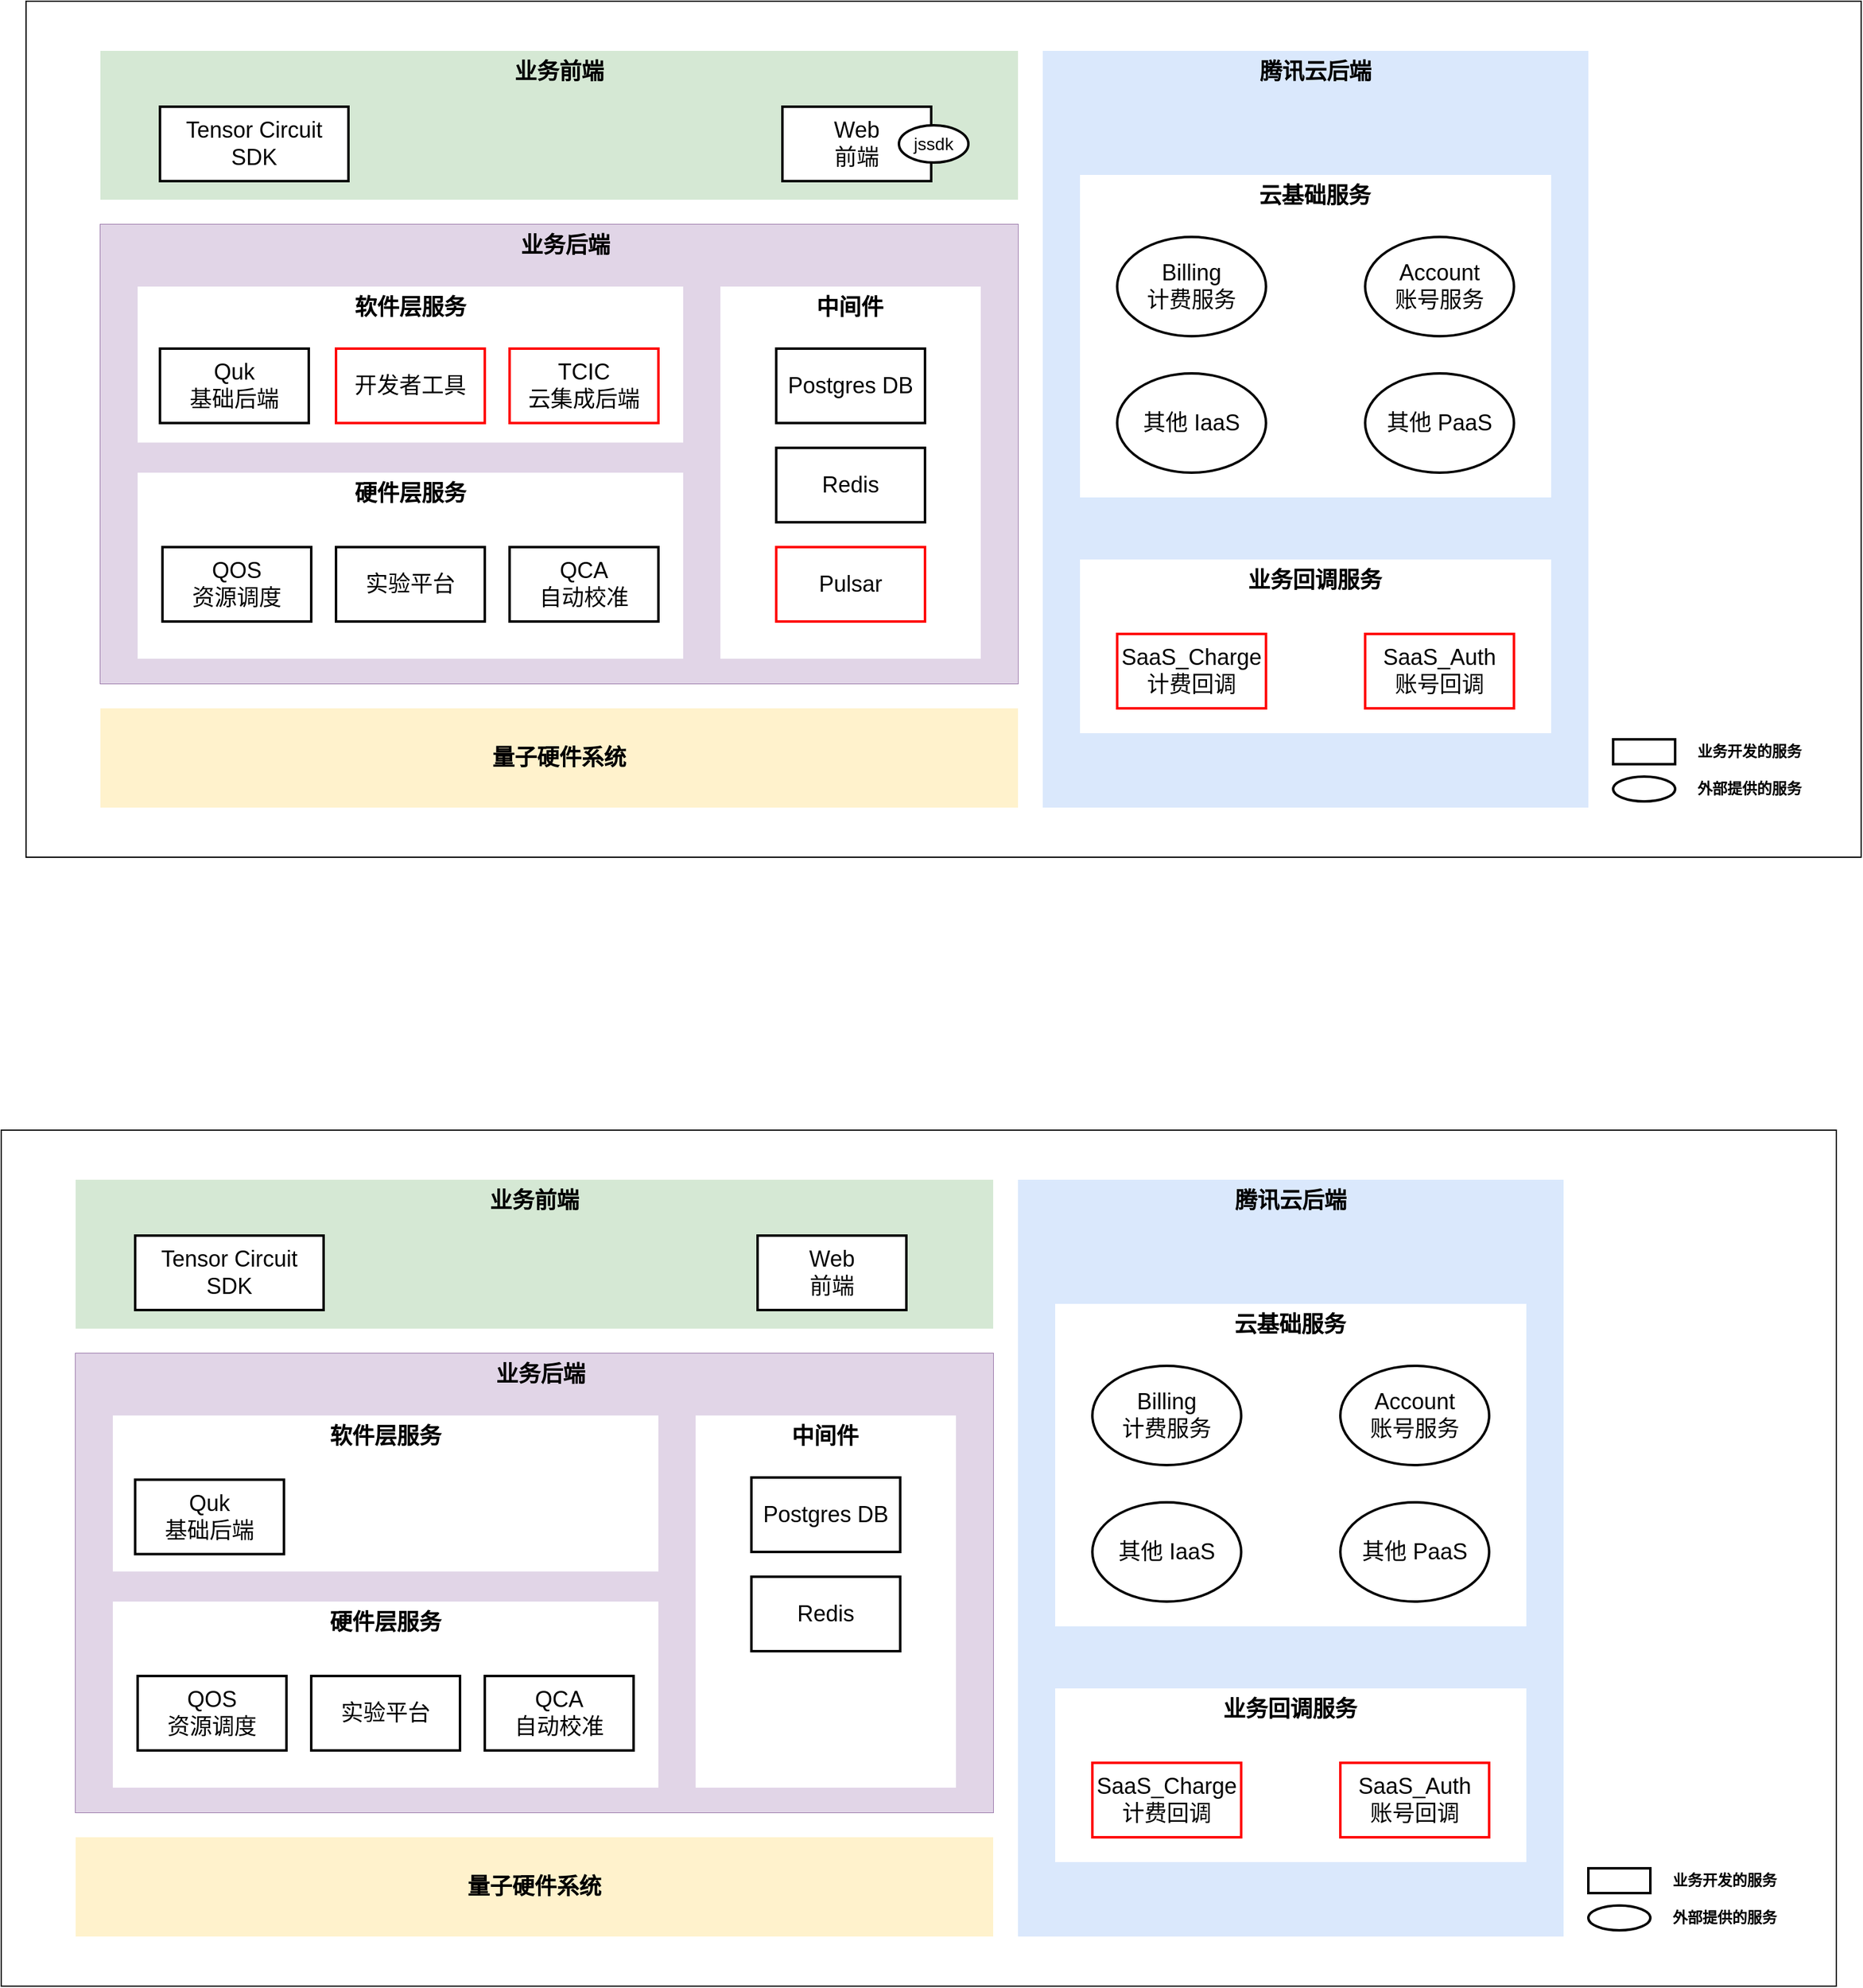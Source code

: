 <mxfile version="22.1.17" type="github" pages="5">
  <diagram name="云平台架构图" id="YTY-VX4pLugXQSJXgl3f">
    <mxGraphModel dx="2037" dy="820" grid="1" gridSize="10" guides="1" tooltips="1" connect="1" arrows="1" fold="1" page="1" pageScale="1" pageWidth="827" pageHeight="1169" math="0" shadow="0">
      <root>
        <mxCell id="0" />
        <mxCell id="1" parent="0" />
        <mxCell id="YibJdjDB2EiXXwj9L9gg-108" value="" style="rounded=0;whiteSpace=wrap;html=1;" vertex="1" parent="1">
          <mxGeometry x="-240" y="120" width="1480" height="690" as="geometry" />
        </mxCell>
        <mxCell id="YibJdjDB2EiXXwj9L9gg-84" value="" style="group" vertex="1" connectable="0" parent="1">
          <mxGeometry x="580" y="160" width="630" height="610" as="geometry" />
        </mxCell>
        <mxCell id="YibJdjDB2EiXXwj9L9gg-23" value="" style="rounded=0;whiteSpace=wrap;html=1;fillColor=#dae8fc;strokeColor=none;" vertex="1" parent="YibJdjDB2EiXXwj9L9gg-84">
          <mxGeometry width="440" height="610" as="geometry" />
        </mxCell>
        <mxCell id="YibJdjDB2EiXXwj9L9gg-33" value="&lt;font style=&quot;font-size: 18px;&quot;&gt;&lt;b&gt;腾讯云后端&lt;/b&gt;&lt;/font&gt;" style="text;html=1;strokeColor=none;fillColor=none;align=center;verticalAlign=top;whiteSpace=wrap;rounded=0;" vertex="1" parent="YibJdjDB2EiXXwj9L9gg-84">
          <mxGeometry x="135" width="170" height="30" as="geometry" />
        </mxCell>
        <mxCell id="YibJdjDB2EiXXwj9L9gg-99" value="" style="group" vertex="1" connectable="0" parent="YibJdjDB2EiXXwj9L9gg-84">
          <mxGeometry x="30" y="120" width="380" height="270" as="geometry" />
        </mxCell>
        <mxCell id="YibJdjDB2EiXXwj9L9gg-100" value="" style="group" vertex="1" connectable="0" parent="YibJdjDB2EiXXwj9L9gg-99">
          <mxGeometry y="-20" width="380" height="290" as="geometry" />
        </mxCell>
        <mxCell id="YibJdjDB2EiXXwj9L9gg-93" value="" style="rounded=0;whiteSpace=wrap;html=1;strokeColor=none;" vertex="1" parent="YibJdjDB2EiXXwj9L9gg-100">
          <mxGeometry width="380" height="260" as="geometry" />
        </mxCell>
        <mxCell id="YibJdjDB2EiXXwj9L9gg-94" value="&lt;span style=&quot;font-size: 18px;&quot;&gt;&lt;b&gt;云基础服务&lt;/b&gt;&lt;/span&gt;" style="text;html=1;strokeColor=none;fillColor=none;align=center;verticalAlign=top;whiteSpace=wrap;rounded=0;horizontal=1;" vertex="1" parent="YibJdjDB2EiXXwj9L9gg-100">
          <mxGeometry x="125.4" width="129.2" height="35" as="geometry" />
        </mxCell>
        <mxCell id="YibJdjDB2EiXXwj9L9gg-25" value="&lt;font style=&quot;font-size: 18px;&quot;&gt;Billing&lt;br&gt;计费服务&lt;/font&gt;" style="ellipse;whiteSpace=wrap;html=1;strokeWidth=2;" vertex="1" parent="YibJdjDB2EiXXwj9L9gg-100">
          <mxGeometry x="30" y="50" width="120" height="80" as="geometry" />
        </mxCell>
        <mxCell id="YibJdjDB2EiXXwj9L9gg-27" value="&lt;font style=&quot;font-size: 18px;&quot;&gt;Account&lt;br&gt;账号服务&lt;/font&gt;" style="ellipse;whiteSpace=wrap;html=1;strokeWidth=2;" vertex="1" parent="YibJdjDB2EiXXwj9L9gg-100">
          <mxGeometry x="230" y="50" width="120" height="80" as="geometry" />
        </mxCell>
        <mxCell id="YibJdjDB2EiXXwj9L9gg-106" value="&lt;span style=&quot;font-size: 18px;&quot;&gt;其他 IaaS&lt;/span&gt;" style="ellipse;whiteSpace=wrap;html=1;strokeWidth=2;" vertex="1" parent="YibJdjDB2EiXXwj9L9gg-100">
          <mxGeometry x="30" y="160" width="120" height="80" as="geometry" />
        </mxCell>
        <mxCell id="YibJdjDB2EiXXwj9L9gg-107" value="&lt;span style=&quot;font-size: 18px;&quot;&gt;其他 PaaS&lt;/span&gt;" style="ellipse;whiteSpace=wrap;html=1;strokeWidth=2;" vertex="1" parent="YibJdjDB2EiXXwj9L9gg-100">
          <mxGeometry x="230" y="160" width="120" height="80" as="geometry" />
        </mxCell>
        <mxCell id="YibJdjDB2EiXXwj9L9gg-101" value="" style="group" vertex="1" connectable="0" parent="YibJdjDB2EiXXwj9L9gg-84">
          <mxGeometry x="30" y="410" width="380" height="140" as="geometry" />
        </mxCell>
        <mxCell id="YibJdjDB2EiXXwj9L9gg-102" value="" style="rounded=0;whiteSpace=wrap;html=1;strokeColor=none;" vertex="1" parent="YibJdjDB2EiXXwj9L9gg-101">
          <mxGeometry width="380" height="140" as="geometry" />
        </mxCell>
        <mxCell id="YibJdjDB2EiXXwj9L9gg-103" value="&lt;span style=&quot;font-size: 18px;&quot;&gt;&lt;b&gt;业务回调服务&lt;/b&gt;&lt;/span&gt;" style="text;html=1;strokeColor=none;fillColor=none;align=center;verticalAlign=top;whiteSpace=wrap;rounded=0;horizontal=1;" vertex="1" parent="YibJdjDB2EiXXwj9L9gg-101">
          <mxGeometry x="125.4" width="129.2" height="35" as="geometry" />
        </mxCell>
        <mxCell id="YibJdjDB2EiXXwj9L9gg-24" value="&lt;span style=&quot;font-size: 18px;&quot;&gt;SaaS_Charge&lt;br&gt;计费回调&lt;br&gt;&lt;/span&gt;" style="rounded=0;whiteSpace=wrap;html=1;strokeColor=#FF0000;strokeWidth=2;" vertex="1" parent="YibJdjDB2EiXXwj9L9gg-101">
          <mxGeometry x="30" y="60" width="120" height="60" as="geometry" />
        </mxCell>
        <mxCell id="YibJdjDB2EiXXwj9L9gg-26" value="&lt;span style=&quot;font-size: 18px;&quot;&gt;SaaS_Auth&lt;br&gt;账号回调&lt;br&gt;&lt;/span&gt;" style="rounded=0;whiteSpace=wrap;html=1;strokeWidth=2;strokeColor=#FF0000;" vertex="1" parent="YibJdjDB2EiXXwj9L9gg-101">
          <mxGeometry x="230" y="60" width="120" height="60" as="geometry" />
        </mxCell>
        <mxCell id="YibJdjDB2EiXXwj9L9gg-32" value="" style="group" vertex="1" connectable="0" parent="YibJdjDB2EiXXwj9L9gg-84">
          <mxGeometry x="460" y="550" width="170" height="60" as="geometry" />
        </mxCell>
        <mxCell id="YibJdjDB2EiXXwj9L9gg-28" value="" style="rounded=0;whiteSpace=wrap;html=1;strokeWidth=2;" vertex="1" parent="YibJdjDB2EiXXwj9L9gg-32">
          <mxGeometry y="5" width="50" height="20" as="geometry" />
        </mxCell>
        <mxCell id="YibJdjDB2EiXXwj9L9gg-29" value="" style="ellipse;whiteSpace=wrap;html=1;strokeWidth=2;" vertex="1" parent="YibJdjDB2EiXXwj9L9gg-32">
          <mxGeometry y="35" width="50" height="20" as="geometry" />
        </mxCell>
        <mxCell id="YibJdjDB2EiXXwj9L9gg-30" value="&lt;b&gt;业务开发的服务&lt;/b&gt;" style="text;html=1;strokeColor=none;fillColor=none;align=center;verticalAlign=middle;whiteSpace=wrap;rounded=0;" vertex="1" parent="YibJdjDB2EiXXwj9L9gg-32">
          <mxGeometry x="50" width="120" height="30" as="geometry" />
        </mxCell>
        <mxCell id="YibJdjDB2EiXXwj9L9gg-31" value="&lt;b&gt;外部提供的服务&lt;/b&gt;" style="text;html=1;strokeColor=none;fillColor=none;align=center;verticalAlign=middle;whiteSpace=wrap;rounded=0;" vertex="1" parent="YibJdjDB2EiXXwj9L9gg-32">
          <mxGeometry x="50" y="30" width="120" height="30" as="geometry" />
        </mxCell>
        <mxCell id="YibJdjDB2EiXXwj9L9gg-83" value="" style="group;fillColor=#d5e8d4;strokeColor=none;gradientDirection=south;gradientColor=none;fillStyle=auto;" vertex="1" connectable="0" parent="1">
          <mxGeometry x="-180" y="160" width="740" height="120" as="geometry" />
        </mxCell>
        <mxCell id="YibJdjDB2EiXXwj9L9gg-5" value="" style="rounded=0;whiteSpace=wrap;html=1;fillColor=#d5e8d4;strokeColor=none;" vertex="1" parent="YibJdjDB2EiXXwj9L9gg-83">
          <mxGeometry width="740" height="120" as="geometry" />
        </mxCell>
        <mxCell id="YibJdjDB2EiXXwj9L9gg-19" value="&lt;font style=&quot;font-size: 18px;&quot;&gt;&lt;b&gt;业务前端&lt;/b&gt;&lt;/font&gt;" style="text;html=1;strokeColor=none;fillColor=none;align=center;verticalAlign=top;whiteSpace=wrap;rounded=0;horizontal=1;" vertex="1" parent="YibJdjDB2EiXXwj9L9gg-83">
          <mxGeometry x="244.2" width="251.6" height="30" as="geometry" />
        </mxCell>
        <mxCell id="YibJdjDB2EiXXwj9L9gg-39" value="" style="group" vertex="1" connectable="0" parent="YibJdjDB2EiXXwj9L9gg-83">
          <mxGeometry x="550" y="45" width="150" height="60" as="geometry" />
        </mxCell>
        <mxCell id="YibJdjDB2EiXXwj9L9gg-3" value="&lt;font style=&quot;font-size: 18px;&quot;&gt;Web&lt;br&gt;前端&lt;br&gt;&lt;/font&gt;" style="rounded=0;whiteSpace=wrap;html=1;strokeWidth=2;" vertex="1" parent="YibJdjDB2EiXXwj9L9gg-39">
          <mxGeometry width="120" height="60" as="geometry" />
        </mxCell>
        <mxCell id="YibJdjDB2EiXXwj9L9gg-12" value="&lt;font style=&quot;font-size: 14px;&quot;&gt;jssdk&lt;/font&gt;" style="ellipse;whiteSpace=wrap;html=1;strokeWidth=2;" vertex="1" parent="YibJdjDB2EiXXwj9L9gg-39">
          <mxGeometry x="94" y="15" width="56" height="30" as="geometry" />
        </mxCell>
        <mxCell id="YibJdjDB2EiXXwj9L9gg-2" value="&lt;font style=&quot;font-size: 18px;&quot;&gt;Tensor Circuit&lt;br&gt;SDK&lt;br&gt;&lt;/font&gt;" style="rounded=0;whiteSpace=wrap;html=1;strokeWidth=2;" vertex="1" parent="YibJdjDB2EiXXwj9L9gg-83">
          <mxGeometry x="48" y="45" width="152" height="60" as="geometry" />
        </mxCell>
        <mxCell id="YibJdjDB2EiXXwj9L9gg-63" value="" style="group;fillColor=#e1d5e7;strokeColor=#9673a6;" vertex="1" connectable="0" parent="1">
          <mxGeometry x="-180" y="300" width="740" height="370" as="geometry" />
        </mxCell>
        <mxCell id="YibJdjDB2EiXXwj9L9gg-16" value="" style="rounded=0;whiteSpace=wrap;html=1;fillColor=#e1d5e7;strokeColor=none;" vertex="1" parent="YibJdjDB2EiXXwj9L9gg-63">
          <mxGeometry width="740" height="370" as="geometry" />
        </mxCell>
        <mxCell id="YibJdjDB2EiXXwj9L9gg-18" value="&lt;font style=&quot;font-size: 18px;&quot;&gt;&lt;b&gt;业务后端&lt;/b&gt;&lt;/font&gt;" style="text;html=1;strokeColor=none;fillColor=none;align=center;verticalAlign=top;whiteSpace=wrap;rounded=0;" vertex="1" parent="YibJdjDB2EiXXwj9L9gg-63">
          <mxGeometry x="248.64" width="251.6" height="27.75" as="geometry" />
        </mxCell>
        <mxCell id="YibJdjDB2EiXXwj9L9gg-70" value="" style="group" vertex="1" connectable="0" parent="YibJdjDB2EiXXwj9L9gg-63">
          <mxGeometry x="500" y="50" width="210" height="300" as="geometry" />
        </mxCell>
        <mxCell id="YibJdjDB2EiXXwj9L9gg-71" value="" style="rounded=0;whiteSpace=wrap;html=1;strokeColor=none;" vertex="1" parent="YibJdjDB2EiXXwj9L9gg-70">
          <mxGeometry width="210" height="300" as="geometry" />
        </mxCell>
        <mxCell id="YibJdjDB2EiXXwj9L9gg-72" value="&lt;font style=&quot;font-size: 18px;&quot;&gt;&lt;b&gt;中间件&lt;/b&gt;&lt;/font&gt;" style="text;html=1;strokeColor=none;fillColor=none;align=center;verticalAlign=top;whiteSpace=wrap;rounded=0;" vertex="1" parent="YibJdjDB2EiXXwj9L9gg-70">
          <mxGeometry x="64.43" width="81.14" height="40" as="geometry" />
        </mxCell>
        <mxCell id="YibJdjDB2EiXXwj9L9gg-73" value="&lt;font style=&quot;font-size: 18px;&quot;&gt;Postgres DB&lt;br&gt;&lt;/font&gt;" style="rounded=0;whiteSpace=wrap;html=1;strokeWidth=2;" vertex="1" parent="YibJdjDB2EiXXwj9L9gg-70">
          <mxGeometry x="45" y="50" width="120" height="60" as="geometry" />
        </mxCell>
        <mxCell id="YibJdjDB2EiXXwj9L9gg-81" value="&lt;font style=&quot;font-size: 18px;&quot;&gt;Pulsar&lt;br&gt;&lt;/font&gt;" style="rounded=0;whiteSpace=wrap;html=1;strokeWidth=2;strokeColor=#FF0000;" vertex="1" parent="YibJdjDB2EiXXwj9L9gg-70">
          <mxGeometry x="45" y="210" width="120" height="60" as="geometry" />
        </mxCell>
        <mxCell id="YibJdjDB2EiXXwj9L9gg-82" value="&lt;font style=&quot;font-size: 18px;&quot;&gt;Redis&lt;br&gt;&lt;/font&gt;" style="rounded=0;whiteSpace=wrap;html=1;strokeWidth=2;" vertex="1" parent="YibJdjDB2EiXXwj9L9gg-70">
          <mxGeometry x="45" y="130" width="120" height="60" as="geometry" />
        </mxCell>
        <mxCell id="YibJdjDB2EiXXwj9L9gg-69" value="" style="group" vertex="1" connectable="0" parent="1">
          <mxGeometry x="-150" y="350" width="440" height="125.75" as="geometry" />
        </mxCell>
        <mxCell id="YibJdjDB2EiXXwj9L9gg-13" value="" style="rounded=0;whiteSpace=wrap;html=1;strokeColor=none;" vertex="1" parent="YibJdjDB2EiXXwj9L9gg-69">
          <mxGeometry width="440" height="125.75" as="geometry" />
        </mxCell>
        <mxCell id="YibJdjDB2EiXXwj9L9gg-20" value="&lt;font style=&quot;font-size: 18px;&quot;&gt;&lt;b&gt;软件层服务&lt;/b&gt;&lt;/font&gt;" style="text;html=1;strokeColor=none;fillColor=none;align=center;verticalAlign=top;whiteSpace=wrap;rounded=0;" vertex="1" parent="YibJdjDB2EiXXwj9L9gg-69">
          <mxGeometry x="135" width="170" height="25.15" as="geometry" />
        </mxCell>
        <mxCell id="KUKYpdsTcoB193jxdMRm-1" value="&lt;font style=&quot;font-size: 18px;&quot;&gt;开发者工具&lt;br&gt;&lt;/font&gt;" style="rounded=0;whiteSpace=wrap;html=1;strokeColor=#FF0000;strokeWidth=2;" vertex="1" parent="YibJdjDB2EiXXwj9L9gg-69">
          <mxGeometry x="160" y="50" width="120" height="60" as="geometry" />
        </mxCell>
        <mxCell id="YibJdjDB2EiXXwj9L9gg-14" value="&lt;font style=&quot;font-size: 18px;&quot;&gt;&lt;b&gt;量子硬件系统&lt;/b&gt;&lt;/font&gt;" style="rounded=0;whiteSpace=wrap;html=1;fillColor=#fff2cc;strokeColor=none;" vertex="1" parent="1">
          <mxGeometry x="-180" y="690" width="740" height="80" as="geometry" />
        </mxCell>
        <mxCell id="YibJdjDB2EiXXwj9L9gg-62" value="" style="group" vertex="1" connectable="0" parent="1">
          <mxGeometry x="-150" y="500" width="440" height="150" as="geometry" />
        </mxCell>
        <mxCell id="YibJdjDB2EiXXwj9L9gg-15" value="" style="rounded=0;whiteSpace=wrap;html=1;strokeColor=none;" vertex="1" parent="YibJdjDB2EiXXwj9L9gg-62">
          <mxGeometry width="440" height="150" as="geometry" />
        </mxCell>
        <mxCell id="YibJdjDB2EiXXwj9L9gg-21" value="&lt;font style=&quot;font-size: 18px;&quot;&gt;&lt;b&gt;硬件层服务&lt;/b&gt;&lt;/font&gt;" style="text;html=1;strokeColor=none;fillColor=none;align=center;verticalAlign=top;whiteSpace=wrap;rounded=0;" vertex="1" parent="YibJdjDB2EiXXwj9L9gg-62">
          <mxGeometry x="135" width="170" height="32.143" as="geometry" />
        </mxCell>
        <mxCell id="YibJdjDB2EiXXwj9L9gg-8" value="&lt;font style=&quot;font-size: 18px;&quot;&gt;QOS&lt;br&gt;资源调度&lt;br&gt;&lt;/font&gt;" style="rounded=0;whiteSpace=wrap;html=1;strokeWidth=2;" vertex="1" parent="YibJdjDB2EiXXwj9L9gg-62">
          <mxGeometry x="20" y="60" width="120" height="60" as="geometry" />
        </mxCell>
        <mxCell id="YibJdjDB2EiXXwj9L9gg-22" value="&lt;font style=&quot;font-size: 18px;&quot;&gt;实验平台&lt;br&gt;&lt;/font&gt;" style="rounded=0;whiteSpace=wrap;html=1;strokeWidth=2;" vertex="1" parent="YibJdjDB2EiXXwj9L9gg-62">
          <mxGeometry x="160" y="60.003" width="120" height="60" as="geometry" />
        </mxCell>
        <mxCell id="YibJdjDB2EiXXwj9L9gg-11" value="&lt;span style=&quot;font-size: 18px;&quot;&gt;QCA&lt;br&gt;自动校准&lt;/span&gt;" style="rounded=0;whiteSpace=wrap;html=1;strokeWidth=2;" vertex="1" parent="YibJdjDB2EiXXwj9L9gg-62">
          <mxGeometry x="300" y="60" width="120" height="60" as="geometry" />
        </mxCell>
        <mxCell id="YibJdjDB2EiXXwj9L9gg-6" value="&lt;font style=&quot;font-size: 18px;&quot;&gt;Quk&lt;br&gt;基础后端&lt;br&gt;&lt;/font&gt;" style="rounded=0;whiteSpace=wrap;html=1;strokeWidth=2;" vertex="1" parent="1">
          <mxGeometry x="-132" y="400" width="120" height="60" as="geometry" />
        </mxCell>
        <mxCell id="YibJdjDB2EiXXwj9L9gg-17" value="&lt;font style=&quot;font-size: 18px;&quot;&gt;TCIC&lt;br&gt;云集成后端&lt;br&gt;&lt;/font&gt;" style="rounded=0;whiteSpace=wrap;html=1;strokeColor=#FF0000;strokeWidth=2;" vertex="1" parent="1">
          <mxGeometry x="150" y="400" width="120" height="60" as="geometry" />
        </mxCell>
        <mxCell id="wovk9EaOUlsIW94Au1Ic-51" value="" style="rounded=0;whiteSpace=wrap;html=1;" vertex="1" parent="1">
          <mxGeometry x="-260" y="1030" width="1480" height="690" as="geometry" />
        </mxCell>
        <mxCell id="wovk9EaOUlsIW94Au1Ic-52" value="" style="group" vertex="1" connectable="0" parent="1">
          <mxGeometry x="560" y="1070" width="630" height="610" as="geometry" />
        </mxCell>
        <mxCell id="wovk9EaOUlsIW94Au1Ic-53" value="" style="rounded=0;whiteSpace=wrap;html=1;fillColor=#dae8fc;strokeColor=none;" vertex="1" parent="wovk9EaOUlsIW94Au1Ic-52">
          <mxGeometry width="440" height="610" as="geometry" />
        </mxCell>
        <mxCell id="wovk9EaOUlsIW94Au1Ic-54" value="&lt;font style=&quot;font-size: 18px;&quot;&gt;&lt;b&gt;腾讯云后端&lt;/b&gt;&lt;/font&gt;" style="text;html=1;strokeColor=none;fillColor=none;align=center;verticalAlign=top;whiteSpace=wrap;rounded=0;" vertex="1" parent="wovk9EaOUlsIW94Au1Ic-52">
          <mxGeometry x="135" width="170" height="30" as="geometry" />
        </mxCell>
        <mxCell id="wovk9EaOUlsIW94Au1Ic-55" value="" style="group" vertex="1" connectable="0" parent="wovk9EaOUlsIW94Au1Ic-52">
          <mxGeometry x="30" y="120" width="380" height="270" as="geometry" />
        </mxCell>
        <mxCell id="wovk9EaOUlsIW94Au1Ic-56" value="" style="group" vertex="1" connectable="0" parent="wovk9EaOUlsIW94Au1Ic-55">
          <mxGeometry y="-20" width="380" height="290" as="geometry" />
        </mxCell>
        <mxCell id="wovk9EaOUlsIW94Au1Ic-57" value="" style="rounded=0;whiteSpace=wrap;html=1;strokeColor=none;" vertex="1" parent="wovk9EaOUlsIW94Au1Ic-56">
          <mxGeometry width="380" height="260" as="geometry" />
        </mxCell>
        <mxCell id="wovk9EaOUlsIW94Au1Ic-58" value="&lt;span style=&quot;font-size: 18px;&quot;&gt;&lt;b&gt;云基础服务&lt;/b&gt;&lt;/span&gt;" style="text;html=1;strokeColor=none;fillColor=none;align=center;verticalAlign=top;whiteSpace=wrap;rounded=0;horizontal=1;" vertex="1" parent="wovk9EaOUlsIW94Au1Ic-56">
          <mxGeometry x="125.4" width="129.2" height="35" as="geometry" />
        </mxCell>
        <mxCell id="wovk9EaOUlsIW94Au1Ic-59" value="&lt;font style=&quot;font-size: 18px;&quot;&gt;Billing&lt;br&gt;计费服务&lt;/font&gt;" style="ellipse;whiteSpace=wrap;html=1;strokeWidth=2;" vertex="1" parent="wovk9EaOUlsIW94Au1Ic-56">
          <mxGeometry x="30" y="50" width="120" height="80" as="geometry" />
        </mxCell>
        <mxCell id="wovk9EaOUlsIW94Au1Ic-60" value="&lt;font style=&quot;font-size: 18px;&quot;&gt;Account&lt;br&gt;账号服务&lt;/font&gt;" style="ellipse;whiteSpace=wrap;html=1;strokeWidth=2;" vertex="1" parent="wovk9EaOUlsIW94Au1Ic-56">
          <mxGeometry x="230" y="50" width="120" height="80" as="geometry" />
        </mxCell>
        <mxCell id="wovk9EaOUlsIW94Au1Ic-61" value="&lt;span style=&quot;font-size: 18px;&quot;&gt;其他 IaaS&lt;/span&gt;" style="ellipse;whiteSpace=wrap;html=1;strokeWidth=2;" vertex="1" parent="wovk9EaOUlsIW94Au1Ic-56">
          <mxGeometry x="30" y="160" width="120" height="80" as="geometry" />
        </mxCell>
        <mxCell id="wovk9EaOUlsIW94Au1Ic-62" value="&lt;span style=&quot;font-size: 18px;&quot;&gt;其他 PaaS&lt;/span&gt;" style="ellipse;whiteSpace=wrap;html=1;strokeWidth=2;" vertex="1" parent="wovk9EaOUlsIW94Au1Ic-56">
          <mxGeometry x="230" y="160" width="120" height="80" as="geometry" />
        </mxCell>
        <mxCell id="wovk9EaOUlsIW94Au1Ic-63" value="" style="group" vertex="1" connectable="0" parent="wovk9EaOUlsIW94Au1Ic-52">
          <mxGeometry x="30" y="410" width="380" height="140" as="geometry" />
        </mxCell>
        <mxCell id="wovk9EaOUlsIW94Au1Ic-64" value="" style="rounded=0;whiteSpace=wrap;html=1;strokeColor=none;" vertex="1" parent="wovk9EaOUlsIW94Au1Ic-63">
          <mxGeometry width="380" height="140" as="geometry" />
        </mxCell>
        <mxCell id="wovk9EaOUlsIW94Au1Ic-65" value="&lt;span style=&quot;font-size: 18px;&quot;&gt;&lt;b&gt;业务回调服务&lt;/b&gt;&lt;/span&gt;" style="text;html=1;strokeColor=none;fillColor=none;align=center;verticalAlign=top;whiteSpace=wrap;rounded=0;horizontal=1;" vertex="1" parent="wovk9EaOUlsIW94Au1Ic-63">
          <mxGeometry x="125.4" width="129.2" height="35" as="geometry" />
        </mxCell>
        <mxCell id="wovk9EaOUlsIW94Au1Ic-66" value="&lt;span style=&quot;font-size: 18px;&quot;&gt;SaaS_Charge&lt;br&gt;计费回调&lt;br&gt;&lt;/span&gt;" style="rounded=0;whiteSpace=wrap;html=1;strokeColor=#FF0000;strokeWidth=2;" vertex="1" parent="wovk9EaOUlsIW94Au1Ic-63">
          <mxGeometry x="30" y="60" width="120" height="60" as="geometry" />
        </mxCell>
        <mxCell id="wovk9EaOUlsIW94Au1Ic-67" value="&lt;span style=&quot;font-size: 18px;&quot;&gt;SaaS_Auth&lt;br&gt;账号回调&lt;br&gt;&lt;/span&gt;" style="rounded=0;whiteSpace=wrap;html=1;strokeWidth=2;strokeColor=#FF0000;" vertex="1" parent="wovk9EaOUlsIW94Au1Ic-63">
          <mxGeometry x="230" y="60" width="120" height="60" as="geometry" />
        </mxCell>
        <mxCell id="wovk9EaOUlsIW94Au1Ic-68" value="" style="group" vertex="1" connectable="0" parent="wovk9EaOUlsIW94Au1Ic-52">
          <mxGeometry x="460" y="550" width="170" height="60" as="geometry" />
        </mxCell>
        <mxCell id="wovk9EaOUlsIW94Au1Ic-69" value="" style="rounded=0;whiteSpace=wrap;html=1;strokeWidth=2;" vertex="1" parent="wovk9EaOUlsIW94Au1Ic-68">
          <mxGeometry y="5" width="50" height="20" as="geometry" />
        </mxCell>
        <mxCell id="wovk9EaOUlsIW94Au1Ic-70" value="" style="ellipse;whiteSpace=wrap;html=1;strokeWidth=2;" vertex="1" parent="wovk9EaOUlsIW94Au1Ic-68">
          <mxGeometry y="35" width="50" height="20" as="geometry" />
        </mxCell>
        <mxCell id="wovk9EaOUlsIW94Au1Ic-71" value="&lt;b&gt;业务开发的服务&lt;/b&gt;" style="text;html=1;strokeColor=none;fillColor=none;align=center;verticalAlign=middle;whiteSpace=wrap;rounded=0;" vertex="1" parent="wovk9EaOUlsIW94Au1Ic-68">
          <mxGeometry x="50" width="120" height="30" as="geometry" />
        </mxCell>
        <mxCell id="wovk9EaOUlsIW94Au1Ic-72" value="&lt;b&gt;外部提供的服务&lt;/b&gt;" style="text;html=1;strokeColor=none;fillColor=none;align=center;verticalAlign=middle;whiteSpace=wrap;rounded=0;" vertex="1" parent="wovk9EaOUlsIW94Au1Ic-68">
          <mxGeometry x="50" y="30" width="120" height="30" as="geometry" />
        </mxCell>
        <mxCell id="wovk9EaOUlsIW94Au1Ic-73" value="" style="group;fillColor=#d5e8d4;strokeColor=none;gradientDirection=south;gradientColor=none;fillStyle=auto;" vertex="1" connectable="0" parent="1">
          <mxGeometry x="-200" y="1070" width="740" height="120" as="geometry" />
        </mxCell>
        <mxCell id="wovk9EaOUlsIW94Au1Ic-74" value="" style="rounded=0;whiteSpace=wrap;html=1;fillColor=#d5e8d4;strokeColor=none;" vertex="1" parent="wovk9EaOUlsIW94Au1Ic-73">
          <mxGeometry width="740" height="120" as="geometry" />
        </mxCell>
        <mxCell id="wovk9EaOUlsIW94Au1Ic-75" value="&lt;font style=&quot;font-size: 18px;&quot;&gt;&lt;b&gt;业务前端&lt;/b&gt;&lt;/font&gt;" style="text;html=1;strokeColor=none;fillColor=none;align=center;verticalAlign=top;whiteSpace=wrap;rounded=0;horizontal=1;" vertex="1" parent="wovk9EaOUlsIW94Au1Ic-73">
          <mxGeometry x="244.2" width="251.6" height="30" as="geometry" />
        </mxCell>
        <mxCell id="wovk9EaOUlsIW94Au1Ic-76" value="" style="group" vertex="1" connectable="0" parent="wovk9EaOUlsIW94Au1Ic-73">
          <mxGeometry x="550" y="45" width="150" height="60" as="geometry" />
        </mxCell>
        <mxCell id="wovk9EaOUlsIW94Au1Ic-77" value="&lt;font style=&quot;font-size: 18px;&quot;&gt;Web&lt;br&gt;前端&lt;br&gt;&lt;/font&gt;" style="rounded=0;whiteSpace=wrap;html=1;strokeWidth=2;" vertex="1" parent="wovk9EaOUlsIW94Au1Ic-76">
          <mxGeometry width="120" height="60" as="geometry" />
        </mxCell>
        <mxCell id="wovk9EaOUlsIW94Au1Ic-79" value="&lt;font style=&quot;font-size: 18px;&quot;&gt;Tensor Circuit&lt;br&gt;SDK&lt;br&gt;&lt;/font&gt;" style="rounded=0;whiteSpace=wrap;html=1;strokeWidth=2;" vertex="1" parent="wovk9EaOUlsIW94Au1Ic-73">
          <mxGeometry x="48" y="45" width="152" height="60" as="geometry" />
        </mxCell>
        <mxCell id="wovk9EaOUlsIW94Au1Ic-80" value="" style="group;fillColor=#e1d5e7;strokeColor=#9673a6;" vertex="1" connectable="0" parent="1">
          <mxGeometry x="-200" y="1210" width="740" height="370" as="geometry" />
        </mxCell>
        <mxCell id="wovk9EaOUlsIW94Au1Ic-81" value="" style="rounded=0;whiteSpace=wrap;html=1;fillColor=#e1d5e7;strokeColor=none;" vertex="1" parent="wovk9EaOUlsIW94Au1Ic-80">
          <mxGeometry width="740" height="370" as="geometry" />
        </mxCell>
        <mxCell id="wovk9EaOUlsIW94Au1Ic-82" value="&lt;font style=&quot;font-size: 18px;&quot;&gt;&lt;b&gt;业务后端&lt;/b&gt;&lt;/font&gt;" style="text;html=1;strokeColor=none;fillColor=none;align=center;verticalAlign=top;whiteSpace=wrap;rounded=0;" vertex="1" parent="wovk9EaOUlsIW94Au1Ic-80">
          <mxGeometry x="248.64" width="251.6" height="27.75" as="geometry" />
        </mxCell>
        <mxCell id="wovk9EaOUlsIW94Au1Ic-83" value="" style="group" vertex="1" connectable="0" parent="wovk9EaOUlsIW94Au1Ic-80">
          <mxGeometry x="500" y="50" width="210" height="300" as="geometry" />
        </mxCell>
        <mxCell id="wovk9EaOUlsIW94Au1Ic-84" value="" style="rounded=0;whiteSpace=wrap;html=1;strokeColor=none;" vertex="1" parent="wovk9EaOUlsIW94Au1Ic-83">
          <mxGeometry width="210" height="300" as="geometry" />
        </mxCell>
        <mxCell id="wovk9EaOUlsIW94Au1Ic-85" value="&lt;font style=&quot;font-size: 18px;&quot;&gt;&lt;b&gt;中间件&lt;/b&gt;&lt;/font&gt;" style="text;html=1;strokeColor=none;fillColor=none;align=center;verticalAlign=top;whiteSpace=wrap;rounded=0;" vertex="1" parent="wovk9EaOUlsIW94Au1Ic-83">
          <mxGeometry x="64.43" width="81.14" height="40" as="geometry" />
        </mxCell>
        <mxCell id="wovk9EaOUlsIW94Au1Ic-86" value="&lt;font style=&quot;font-size: 18px;&quot;&gt;Postgres DB&lt;br&gt;&lt;/font&gt;" style="rounded=0;whiteSpace=wrap;html=1;strokeWidth=2;" vertex="1" parent="wovk9EaOUlsIW94Au1Ic-83">
          <mxGeometry x="45" y="50" width="120" height="60" as="geometry" />
        </mxCell>
        <mxCell id="wovk9EaOUlsIW94Au1Ic-88" value="&lt;font style=&quot;font-size: 18px;&quot;&gt;Redis&lt;br&gt;&lt;/font&gt;" style="rounded=0;whiteSpace=wrap;html=1;strokeWidth=2;" vertex="1" parent="wovk9EaOUlsIW94Au1Ic-83">
          <mxGeometry x="45" y="130" width="120" height="60" as="geometry" />
        </mxCell>
        <mxCell id="wovk9EaOUlsIW94Au1Ic-89" value="" style="group" vertex="1" connectable="0" parent="1">
          <mxGeometry x="-170" y="1260" width="440" height="125.75" as="geometry" />
        </mxCell>
        <mxCell id="wovk9EaOUlsIW94Au1Ic-90" value="" style="rounded=0;whiteSpace=wrap;html=1;strokeColor=none;" vertex="1" parent="wovk9EaOUlsIW94Au1Ic-89">
          <mxGeometry width="440" height="125.75" as="geometry" />
        </mxCell>
        <mxCell id="wovk9EaOUlsIW94Au1Ic-91" value="&lt;font style=&quot;font-size: 18px;&quot;&gt;&lt;b&gt;软件层服务&lt;/b&gt;&lt;/font&gt;" style="text;html=1;strokeColor=none;fillColor=none;align=center;verticalAlign=top;whiteSpace=wrap;rounded=0;" vertex="1" parent="wovk9EaOUlsIW94Au1Ic-89">
          <mxGeometry x="135" width="170" height="25.15" as="geometry" />
        </mxCell>
        <mxCell id="wovk9EaOUlsIW94Au1Ic-92" value="&lt;font style=&quot;font-size: 18px;&quot;&gt;&lt;b&gt;量子硬件系统&lt;/b&gt;&lt;/font&gt;" style="rounded=0;whiteSpace=wrap;html=1;fillColor=#fff2cc;strokeColor=none;" vertex="1" parent="1">
          <mxGeometry x="-200" y="1600" width="740" height="80" as="geometry" />
        </mxCell>
        <mxCell id="wovk9EaOUlsIW94Au1Ic-93" value="" style="group" vertex="1" connectable="0" parent="1">
          <mxGeometry x="-170" y="1410" width="440" height="150" as="geometry" />
        </mxCell>
        <mxCell id="wovk9EaOUlsIW94Au1Ic-94" value="" style="rounded=0;whiteSpace=wrap;html=1;strokeColor=none;" vertex="1" parent="wovk9EaOUlsIW94Au1Ic-93">
          <mxGeometry width="440" height="150" as="geometry" />
        </mxCell>
        <mxCell id="wovk9EaOUlsIW94Au1Ic-95" value="&lt;font style=&quot;font-size: 18px;&quot;&gt;&lt;b&gt;硬件层服务&lt;/b&gt;&lt;/font&gt;" style="text;html=1;strokeColor=none;fillColor=none;align=center;verticalAlign=top;whiteSpace=wrap;rounded=0;" vertex="1" parent="wovk9EaOUlsIW94Au1Ic-93">
          <mxGeometry x="135" width="170" height="32.143" as="geometry" />
        </mxCell>
        <mxCell id="wovk9EaOUlsIW94Au1Ic-96" value="&lt;font style=&quot;font-size: 18px;&quot;&gt;QOS&lt;br&gt;资源调度&lt;br&gt;&lt;/font&gt;" style="rounded=0;whiteSpace=wrap;html=1;strokeWidth=2;" vertex="1" parent="wovk9EaOUlsIW94Au1Ic-93">
          <mxGeometry x="20" y="60" width="120" height="60" as="geometry" />
        </mxCell>
        <mxCell id="wovk9EaOUlsIW94Au1Ic-97" value="&lt;font style=&quot;font-size: 18px;&quot;&gt;实验平台&lt;br&gt;&lt;/font&gt;" style="rounded=0;whiteSpace=wrap;html=1;strokeWidth=2;" vertex="1" parent="wovk9EaOUlsIW94Au1Ic-93">
          <mxGeometry x="160" y="60.003" width="120" height="60" as="geometry" />
        </mxCell>
        <mxCell id="wovk9EaOUlsIW94Au1Ic-98" value="&lt;span style=&quot;font-size: 18px;&quot;&gt;QCA&lt;br&gt;自动校准&lt;/span&gt;" style="rounded=0;whiteSpace=wrap;html=1;strokeWidth=2;" vertex="1" parent="wovk9EaOUlsIW94Au1Ic-93">
          <mxGeometry x="300" y="60" width="120" height="60" as="geometry" />
        </mxCell>
        <mxCell id="wovk9EaOUlsIW94Au1Ic-99" value="&lt;font style=&quot;font-size: 18px;&quot;&gt;Quk&lt;br&gt;基础后端&lt;br&gt;&lt;/font&gt;" style="rounded=0;whiteSpace=wrap;html=1;strokeWidth=2;" vertex="1" parent="1">
          <mxGeometry x="-152" y="1311.75" width="120" height="60" as="geometry" />
        </mxCell>
      </root>
    </mxGraphModel>
  </diagram>
  <diagram id="DxOJxj0onI7O1priqu0j" name="账号ER图和流程图">
    <mxGraphModel dx="3407" dy="2194" grid="1" gridSize="10" guides="1" tooltips="1" connect="1" arrows="1" fold="1" page="1" pageScale="1" pageWidth="827" pageHeight="1169" math="0" shadow="0">
      <root>
        <mxCell id="0" />
        <mxCell id="1" parent="0" />
        <mxCell id="Gb8q6hnCWIcRd1VJTF_D-81" value="" style="rounded=0;whiteSpace=wrap;html=1;" vertex="1" parent="1">
          <mxGeometry x="-1540" y="-1010" width="2360" height="1980" as="geometry" />
        </mxCell>
        <mxCell id="Gb8q6hnCWIcRd1VJTF_D-3" style="rounded=0;orthogonalLoop=1;jettySize=auto;html=1;entryX=0.5;entryY=1;entryDx=0;entryDy=0;endArrow=none;endFill=0;exitX=0.5;exitY=0;exitDx=0;exitDy=0;fontStyle=1" edge="1" parent="1" source="Gb8q6hnCWIcRd1VJTF_D-18" target="Gb8q6hnCWIcRd1VJTF_D-2">
          <mxGeometry relative="1" as="geometry">
            <mxPoint x="-300" y="-500" as="sourcePoint" />
          </mxGeometry>
        </mxCell>
        <mxCell id="Gb8q6hnCWIcRd1VJTF_D-28" style="rounded=0;orthogonalLoop=1;jettySize=auto;html=1;entryX=0;entryY=0.5;entryDx=0;entryDy=0;endArrow=none;endFill=0;fontStyle=1" edge="1" parent="1" source="Gb8q6hnCWIcRd1VJTF_D-2" target="Gb8q6hnCWIcRd1VJTF_D-27">
          <mxGeometry relative="1" as="geometry" />
        </mxCell>
        <mxCell id="Gb8q6hnCWIcRd1VJTF_D-30" value="&lt;font style=&quot;font-size: 16px;&quot;&gt;1&lt;/font&gt;" style="edgeLabel;html=1;align=center;verticalAlign=middle;resizable=0;points=[];fontStyle=1" vertex="1" connectable="0" parent="Gb8q6hnCWIcRd1VJTF_D-28">
          <mxGeometry x="-0.139" y="1" relative="1" as="geometry">
            <mxPoint as="offset" />
          </mxGeometry>
        </mxCell>
        <mxCell id="Gb8q6hnCWIcRd1VJTF_D-2" value="&lt;font style=&quot;font-size: 16px;&quot;&gt;用户表&lt;/font&gt;" style="rounded=0;whiteSpace=wrap;html=1;fontStyle=1" vertex="1" parent="1">
          <mxGeometry x="-360" y="-630" width="120" height="60" as="geometry" />
        </mxCell>
        <mxCell id="Gb8q6hnCWIcRd1VJTF_D-5" style="rounded=0;orthogonalLoop=1;jettySize=auto;html=1;entryX=0.25;entryY=1;entryDx=0;entryDy=0;endArrow=none;endFill=0;exitX=0.5;exitY=0;exitDx=0;exitDy=0;fontStyle=1" edge="1" parent="1" source="Gb8q6hnCWIcRd1VJTF_D-17" target="Gb8q6hnCWIcRd1VJTF_D-2">
          <mxGeometry relative="1" as="geometry">
            <mxPoint x="-422.868" y="-491.42" as="sourcePoint" />
          </mxGeometry>
        </mxCell>
        <mxCell id="Gb8q6hnCWIcRd1VJTF_D-7" style="rounded=0;orthogonalLoop=1;jettySize=auto;html=1;entryX=0.75;entryY=1;entryDx=0;entryDy=0;endArrow=none;endFill=0;exitX=0.5;exitY=0;exitDx=0;exitDy=0;fontStyle=1" edge="1" parent="1" source="Gb8q6hnCWIcRd1VJTF_D-19" target="Gb8q6hnCWIcRd1VJTF_D-2">
          <mxGeometry relative="1" as="geometry">
            <mxPoint x="-168.819" y="-490.5" as="sourcePoint" />
          </mxGeometry>
        </mxCell>
        <mxCell id="Gb8q6hnCWIcRd1VJTF_D-17" value="&lt;font style=&quot;font-size: 16px;&quot;&gt;唯一标识&lt;br style=&quot;border-color: var(--border-color);&quot;&gt;uuid&lt;/font&gt;" style="rounded=1;whiteSpace=wrap;html=1;fontStyle=1;fontColor=#FF0000;" vertex="1" parent="1">
          <mxGeometry x="-490" y="-490" width="120" height="60" as="geometry" />
        </mxCell>
        <mxCell id="Gb8q6hnCWIcRd1VJTF_D-18" value="&lt;font style=&quot;font-size: 16px;&quot;&gt;手机号&lt;/font&gt;" style="rounded=1;whiteSpace=wrap;html=1;fontStyle=1" vertex="1" parent="1">
          <mxGeometry x="-360" y="-490" width="120" height="60" as="geometry" />
        </mxCell>
        <mxCell id="Gb8q6hnCWIcRd1VJTF_D-19" value="&lt;font style=&quot;font-size: 16px;&quot;&gt;登录方式&lt;/font&gt;" style="rounded=1;whiteSpace=wrap;html=1;fontStyle=1" vertex="1" parent="1">
          <mxGeometry x="-230" y="-490" width="120" height="60" as="geometry" />
        </mxCell>
        <mxCell id="Gb8q6hnCWIcRd1VJTF_D-20" style="rounded=0;orthogonalLoop=1;jettySize=auto;html=1;entryX=0.5;entryY=1;entryDx=0;entryDy=0;endArrow=none;endFill=0;exitX=0.5;exitY=0;exitDx=0;exitDy=0;fontStyle=1;strokeColor=#007FFF;" edge="1" parent="1" source="Gb8q6hnCWIcRd1VJTF_D-25" target="Gb8q6hnCWIcRd1VJTF_D-21">
          <mxGeometry relative="1" as="geometry">
            <mxPoint x="160" y="-500" as="sourcePoint" />
          </mxGeometry>
        </mxCell>
        <mxCell id="Gb8q6hnCWIcRd1VJTF_D-43" value="&lt;font style=&quot;font-size: 16px;&quot;&gt;1&lt;/font&gt;" style="rounded=0;orthogonalLoop=1;jettySize=auto;html=1;entryX=0.5;entryY=1;entryDx=0;entryDy=0;endArrow=none;endFill=0;fontStyle=1;strokeColor=#007FFF;" edge="1" parent="1" source="Gb8q6hnCWIcRd1VJTF_D-21" target="Gb8q6hnCWIcRd1VJTF_D-42">
          <mxGeometry relative="1" as="geometry" />
        </mxCell>
        <mxCell id="Gb8q6hnCWIcRd1VJTF_D-90" style="rounded=0;orthogonalLoop=1;jettySize=auto;html=1;entryX=0;entryY=0.5;entryDx=0;entryDy=0;endArrow=none;endFill=0;" edge="1" parent="1" source="Gb8q6hnCWIcRd1VJTF_D-21" target="Gb8q6hnCWIcRd1VJTF_D-89">
          <mxGeometry relative="1" as="geometry" />
        </mxCell>
        <mxCell id="Gb8q6hnCWIcRd1VJTF_D-92" value="&lt;font style=&quot;font-size: 16px;&quot;&gt;&lt;b&gt;1&lt;/b&gt;&lt;/font&gt;" style="edgeLabel;html=1;align=center;verticalAlign=middle;resizable=0;points=[];" vertex="1" connectable="0" parent="Gb8q6hnCWIcRd1VJTF_D-90">
          <mxGeometry x="0.057" y="-2" relative="1" as="geometry">
            <mxPoint y="-5" as="offset" />
          </mxGeometry>
        </mxCell>
        <mxCell id="Gb8q6hnCWIcRd1VJTF_D-21" value="&lt;font style=&quot;font-size: 16px;&quot;&gt;云账号表&lt;/font&gt;" style="rounded=0;whiteSpace=wrap;html=1;fontStyle=1;strokeColor=#007FFF;" vertex="1" parent="1">
          <mxGeometry x="101.5" y="-630" width="120" height="60" as="geometry" />
        </mxCell>
        <mxCell id="Gb8q6hnCWIcRd1VJTF_D-22" style="rounded=0;orthogonalLoop=1;jettySize=auto;html=1;entryX=0.25;entryY=1;entryDx=0;entryDy=0;endArrow=none;endFill=0;exitX=0.5;exitY=0;exitDx=0;exitDy=0;fontStyle=1;strokeColor=#007FFF;" edge="1" parent="1" source="Gb8q6hnCWIcRd1VJTF_D-24" target="Gb8q6hnCWIcRd1VJTF_D-21">
          <mxGeometry relative="1" as="geometry">
            <mxPoint x="37.132" y="-491.42" as="sourcePoint" />
          </mxGeometry>
        </mxCell>
        <mxCell id="Gb8q6hnCWIcRd1VJTF_D-23" style="rounded=0;orthogonalLoop=1;jettySize=auto;html=1;entryX=0.75;entryY=1;entryDx=0;entryDy=0;endArrow=none;endFill=0;exitX=0.5;exitY=0;exitDx=0;exitDy=0;fontStyle=1;strokeColor=#007FFF;" edge="1" parent="1" source="Gb8q6hnCWIcRd1VJTF_D-26" target="Gb8q6hnCWIcRd1VJTF_D-21">
          <mxGeometry relative="1" as="geometry">
            <mxPoint x="291.181" y="-490.5" as="sourcePoint" />
          </mxGeometry>
        </mxCell>
        <mxCell id="Gb8q6hnCWIcRd1VJTF_D-24" value="&lt;font style=&quot;font-size: 16px;&quot;&gt;唯一标识&lt;br style=&quot;border-color: var(--border-color);&quot;&gt;uuid&lt;/font&gt;" style="rounded=1;whiteSpace=wrap;html=1;fontStyle=1;strokeColor=#007FFF;fontColor=#FF0000;" vertex="1" parent="1">
          <mxGeometry x="-28.5" y="-490" width="120" height="60" as="geometry" />
        </mxCell>
        <mxCell id="Gb8q6hnCWIcRd1VJTF_D-25" value="&lt;font style=&quot;font-size: 16px;&quot;&gt;云账号信息&lt;br&gt;app_id&lt;br&gt;&lt;/font&gt;" style="rounded=1;whiteSpace=wrap;html=1;fontStyle=1;strokeColor=#007FFF;fontColor=#00CC66;" vertex="1" parent="1">
          <mxGeometry x="101.5" y="-490" width="120" height="60" as="geometry" />
        </mxCell>
        <mxCell id="Gb8q6hnCWIcRd1VJTF_D-26" value="&lt;font style=&quot;font-size: 16px;&quot;&gt;基础资源信息&lt;/font&gt;" style="rounded=1;whiteSpace=wrap;html=1;fontStyle=1;strokeColor=#007FFF;" vertex="1" parent="1">
          <mxGeometry x="231.5" y="-490" width="120" height="60" as="geometry" />
        </mxCell>
        <mxCell id="Gb8q6hnCWIcRd1VJTF_D-29" style="rounded=0;orthogonalLoop=1;jettySize=auto;html=1;entryX=0;entryY=0.5;entryDx=0;entryDy=0;endArrow=none;endFill=0;fontStyle=1;strokeColor=#007FFF;" edge="1" parent="1" source="Gb8q6hnCWIcRd1VJTF_D-27" target="Gb8q6hnCWIcRd1VJTF_D-21">
          <mxGeometry relative="1" as="geometry" />
        </mxCell>
        <mxCell id="Gb8q6hnCWIcRd1VJTF_D-31" value="&lt;font style=&quot;font-size: 16px;&quot;&gt;1&lt;/font&gt;" style="edgeLabel;html=1;align=center;verticalAlign=middle;resizable=0;points=[];fontStyle=1" vertex="1" connectable="0" parent="Gb8q6hnCWIcRd1VJTF_D-29">
          <mxGeometry x="-0.19" y="2" relative="1" as="geometry">
            <mxPoint as="offset" />
          </mxGeometry>
        </mxCell>
        <mxCell id="Gb8q6hnCWIcRd1VJTF_D-27" value="&lt;font style=&quot;font-size: 16px;&quot;&gt;注册&lt;/font&gt;" style="rhombus;whiteSpace=wrap;html=1;fontStyle=1;strokeColor=#007FFF;" vertex="1" parent="1">
          <mxGeometry x="-110" y="-640" width="80" height="80" as="geometry" />
        </mxCell>
        <mxCell id="Gb8q6hnCWIcRd1VJTF_D-32" style="rounded=0;orthogonalLoop=1;jettySize=auto;html=1;entryX=0.5;entryY=1;entryDx=0;entryDy=0;endArrow=none;endFill=0;exitX=0.5;exitY=0;exitDx=0;exitDy=0;fontStyle=1;strokeColor=#007FFF;" edge="1" parent="1" source="Gb8q6hnCWIcRd1VJTF_D-37" target="Gb8q6hnCWIcRd1VJTF_D-33">
          <mxGeometry relative="1" as="geometry">
            <mxPoint x="158.5" y="-730" as="sourcePoint" />
          </mxGeometry>
        </mxCell>
        <mxCell id="Gb8q6hnCWIcRd1VJTF_D-55" style="rounded=0;orthogonalLoop=1;jettySize=auto;html=1;entryX=0;entryY=0.5;entryDx=0;entryDy=0;endArrow=none;endFill=0;fontStyle=1;strokeColor=#007FFF;" edge="1" parent="1" source="Gb8q6hnCWIcRd1VJTF_D-33" target="Gb8q6hnCWIcRd1VJTF_D-54">
          <mxGeometry relative="1" as="geometry" />
        </mxCell>
        <mxCell id="Gb8q6hnCWIcRd1VJTF_D-33" value="&lt;font style=&quot;font-size: 16px;&quot;&gt;资源包表&lt;/font&gt;" style="rounded=0;whiteSpace=wrap;html=1;fontStyle=1;strokeColor=#007FFF;" vertex="1" parent="1">
          <mxGeometry x="101.5" y="-860" width="120" height="60" as="geometry" />
        </mxCell>
        <mxCell id="Gb8q6hnCWIcRd1VJTF_D-41" style="rounded=0;orthogonalLoop=1;jettySize=auto;html=1;entryX=0.25;entryY=0;entryDx=0;entryDy=0;endArrow=none;endFill=0;fontStyle=1;strokeColor=#007FFF;" edge="1" parent="1" source="Gb8q6hnCWIcRd1VJTF_D-36" target="Gb8q6hnCWIcRd1VJTF_D-33">
          <mxGeometry relative="1" as="geometry" />
        </mxCell>
        <mxCell id="Gb8q6hnCWIcRd1VJTF_D-36" value="&lt;font style=&quot;font-size: 16px;&quot;&gt;云账号信息&lt;br style=&quot;border-color: var(--border-color);&quot;&gt;app_id&lt;/font&gt;" style="rounded=1;whiteSpace=wrap;html=1;fontStyle=1;strokeColor=#007FFF;fontColor=#00CC66;" vertex="1" parent="1">
          <mxGeometry x="-90" y="-990" width="120" height="60" as="geometry" />
        </mxCell>
        <mxCell id="Gb8q6hnCWIcRd1VJTF_D-37" value="&lt;span style=&quot;font-size: 16px;&quot;&gt;订单信息&lt;/span&gt;" style="rounded=1;whiteSpace=wrap;html=1;fontStyle=1;strokeColor=#007FFF;" vertex="1" parent="1">
          <mxGeometry x="101.5" y="-990" width="120" height="60" as="geometry" />
        </mxCell>
        <mxCell id="Gb8q6hnCWIcRd1VJTF_D-40" style="rounded=0;orthogonalLoop=1;jettySize=auto;html=1;entryX=0.75;entryY=0;entryDx=0;entryDy=0;endArrow=none;endFill=0;fontStyle=1;strokeColor=#007FFF;" edge="1" parent="1" source="Gb8q6hnCWIcRd1VJTF_D-38" target="Gb8q6hnCWIcRd1VJTF_D-33">
          <mxGeometry relative="1" as="geometry" />
        </mxCell>
        <mxCell id="Gb8q6hnCWIcRd1VJTF_D-38" value="&lt;span style=&quot;font-size: 16px;&quot;&gt;使用量&lt;/span&gt;" style="rounded=1;whiteSpace=wrap;html=1;fontStyle=1;strokeColor=#007FFF;" vertex="1" parent="1">
          <mxGeometry x="290" y="-990" width="120" height="60" as="geometry" />
        </mxCell>
        <mxCell id="Gb8q6hnCWIcRd1VJTF_D-44" style="rounded=0;orthogonalLoop=1;jettySize=auto;html=1;entryX=0.5;entryY=1;entryDx=0;entryDy=0;endArrow=none;endFill=0;fontStyle=1;strokeColor=#007FFF;" edge="1" parent="1" source="Gb8q6hnCWIcRd1VJTF_D-42" target="Gb8q6hnCWIcRd1VJTF_D-33">
          <mxGeometry relative="1" as="geometry" />
        </mxCell>
        <mxCell id="Gb8q6hnCWIcRd1VJTF_D-53" value="&lt;font style=&quot;font-size: 16px;&quot;&gt;N&lt;/font&gt;" style="edgeLabel;html=1;align=center;verticalAlign=middle;resizable=0;points=[];fontStyle=1" vertex="1" connectable="0" parent="Gb8q6hnCWIcRd1VJTF_D-44">
          <mxGeometry x="0.14" y="2" relative="1" as="geometry">
            <mxPoint x="1" y="1" as="offset" />
          </mxGeometry>
        </mxCell>
        <mxCell id="Gb8q6hnCWIcRd1VJTF_D-42" value="&lt;font style=&quot;font-size: 16px;&quot;&gt;购买&lt;/font&gt;" style="rhombus;whiteSpace=wrap;html=1;fontStyle=1;strokeColor=#007FFF;" vertex="1" parent="1">
          <mxGeometry x="121.5" y="-750" width="80" height="80" as="geometry" />
        </mxCell>
        <mxCell id="Gb8q6hnCWIcRd1VJTF_D-54" value="&lt;span style=&quot;font-size: 16px;&quot;&gt;状态&lt;/span&gt;" style="rounded=1;whiteSpace=wrap;html=1;fontStyle=1;strokeColor=#007FFF;" vertex="1" parent="1">
          <mxGeometry x="310" y="-860" width="120" height="60" as="geometry" />
        </mxCell>
        <mxCell id="Gb8q6hnCWIcRd1VJTF_D-65" style="rounded=0;orthogonalLoop=1;jettySize=auto;html=1;entryX=0.5;entryY=1;entryDx=0;entryDy=0;endArrow=none;endFill=0;exitX=0.5;exitY=0;exitDx=0;exitDy=0;fontStyle=1" edge="1" parent="1" source="Gb8q6hnCWIcRd1VJTF_D-70" target="Gb8q6hnCWIcRd1VJTF_D-67">
          <mxGeometry relative="1" as="geometry">
            <mxPoint x="-303" y="-730" as="sourcePoint" />
          </mxGeometry>
        </mxCell>
        <mxCell id="Gb8q6hnCWIcRd1VJTF_D-66" style="rounded=0;orthogonalLoop=1;jettySize=auto;html=1;entryX=0;entryY=0.5;entryDx=0;entryDy=0;endArrow=none;endFill=0;fontStyle=1" edge="1" parent="1" source="Gb8q6hnCWIcRd1VJTF_D-67" target="Gb8q6hnCWIcRd1VJTF_D-73">
          <mxGeometry relative="1" as="geometry" />
        </mxCell>
        <mxCell id="Gb8q6hnCWIcRd1VJTF_D-67" value="&lt;font style=&quot;font-size: 16px;&quot;&gt;任务表&lt;/font&gt;" style="rounded=0;whiteSpace=wrap;html=1;fontStyle=1" vertex="1" parent="1">
          <mxGeometry x="-360" y="-860" width="120" height="60" as="geometry" />
        </mxCell>
        <mxCell id="Gb8q6hnCWIcRd1VJTF_D-68" style="rounded=0;orthogonalLoop=1;jettySize=auto;html=1;entryX=0.25;entryY=0;entryDx=0;entryDy=0;endArrow=none;endFill=0;fontStyle=1" edge="1" parent="1" source="Gb8q6hnCWIcRd1VJTF_D-69" target="Gb8q6hnCWIcRd1VJTF_D-67">
          <mxGeometry relative="1" as="geometry" />
        </mxCell>
        <mxCell id="Gb8q6hnCWIcRd1VJTF_D-69" value="&lt;span style=&quot;font-size: 16px;&quot;&gt;设备信息&lt;/span&gt;" style="rounded=1;whiteSpace=wrap;html=1;fontStyle=1" vertex="1" parent="1">
          <mxGeometry x="-551.5" y="-990" width="120" height="60" as="geometry" />
        </mxCell>
        <mxCell id="Gb8q6hnCWIcRd1VJTF_D-70" value="&lt;span style=&quot;font-size: 16px;&quot;&gt;运行脚本&lt;/span&gt;" style="rounded=1;whiteSpace=wrap;html=1;fontStyle=1" vertex="1" parent="1">
          <mxGeometry x="-360" y="-990" width="120" height="60" as="geometry" />
        </mxCell>
        <mxCell id="Gb8q6hnCWIcRd1VJTF_D-73" value="&lt;font style=&quot;font-size: 16px;&quot;&gt;唯一标识&lt;br style=&quot;border-color: var(--border-color);&quot;&gt;uuid&lt;/font&gt;" style="rounded=1;whiteSpace=wrap;html=1;fontStyle=1;fontColor=#FF0000;" vertex="1" parent="1">
          <mxGeometry x="-581.5" y="-860" width="120" height="60" as="geometry" />
        </mxCell>
        <mxCell id="Gb8q6hnCWIcRd1VJTF_D-75" style="rounded=0;orthogonalLoop=1;jettySize=auto;html=1;entryX=0.5;entryY=1;entryDx=0;entryDy=0;endArrow=none;endFill=0;fontStyle=1" edge="1" parent="1" source="Gb8q6hnCWIcRd1VJTF_D-74" target="Gb8q6hnCWIcRd1VJTF_D-67">
          <mxGeometry relative="1" as="geometry" />
        </mxCell>
        <mxCell id="Gb8q6hnCWIcRd1VJTF_D-78" value="&lt;font style=&quot;font-size: 16px;&quot;&gt;N&lt;/font&gt;" style="edgeLabel;html=1;align=center;verticalAlign=middle;resizable=0;points=[];fontStyle=1" vertex="1" connectable="0" parent="Gb8q6hnCWIcRd1VJTF_D-75">
          <mxGeometry x="0.02" y="-1" relative="1" as="geometry">
            <mxPoint y="1" as="offset" />
          </mxGeometry>
        </mxCell>
        <mxCell id="Gb8q6hnCWIcRd1VJTF_D-76" style="rounded=0;orthogonalLoop=1;jettySize=auto;html=1;entryX=0.5;entryY=0;entryDx=0;entryDy=0;endArrow=none;endFill=0;fontStyle=1" edge="1" parent="1" source="Gb8q6hnCWIcRd1VJTF_D-74" target="Gb8q6hnCWIcRd1VJTF_D-2">
          <mxGeometry relative="1" as="geometry" />
        </mxCell>
        <mxCell id="Gb8q6hnCWIcRd1VJTF_D-77" value="&lt;font style=&quot;font-size: 16px;&quot;&gt;1&lt;/font&gt;" style="edgeLabel;html=1;align=center;verticalAlign=middle;resizable=0;points=[];fontStyle=1" vertex="1" connectable="0" parent="Gb8q6hnCWIcRd1VJTF_D-76">
          <mxGeometry x="-0.2" y="-3" relative="1" as="geometry">
            <mxPoint as="offset" />
          </mxGeometry>
        </mxCell>
        <mxCell id="Gb8q6hnCWIcRd1VJTF_D-74" value="&lt;font style=&quot;font-size: 16px;&quot;&gt;购买&lt;/font&gt;" style="rhombus;whiteSpace=wrap;html=1;fontStyle=1" vertex="1" parent="1">
          <mxGeometry x="-340" y="-750" width="80" height="80" as="geometry" />
        </mxCell>
        <mxCell id="Gb8q6hnCWIcRd1VJTF_D-82" style="rounded=0;orthogonalLoop=1;jettySize=auto;html=1;entryX=0.5;entryY=1;entryDx=0;entryDy=0;endArrow=none;endFill=0;exitX=0.5;exitY=0;exitDx=0;exitDy=0;fontStyle=1;strokeColor=#007FFF;" edge="1" parent="1" source="Gb8q6hnCWIcRd1VJTF_D-87" target="Gb8q6hnCWIcRd1VJTF_D-83">
          <mxGeometry relative="1" as="geometry">
            <mxPoint x="568.5" y="-500" as="sourcePoint" />
          </mxGeometry>
        </mxCell>
        <mxCell id="Gb8q6hnCWIcRd1VJTF_D-83" value="&lt;font style=&quot;font-size: 16px;&quot;&gt;IDE 表&lt;/font&gt;" style="rounded=0;whiteSpace=wrap;html=1;fontStyle=1;strokeColor=#007FFF;" vertex="1" parent="1">
          <mxGeometry x="510" y="-630" width="120" height="60" as="geometry" />
        </mxCell>
        <mxCell id="Gb8q6hnCWIcRd1VJTF_D-84" style="rounded=0;orthogonalLoop=1;jettySize=auto;html=1;entryX=0.25;entryY=1;entryDx=0;entryDy=0;endArrow=none;endFill=0;exitX=0.5;exitY=0;exitDx=0;exitDy=0;fontStyle=1;strokeColor=#007FFF;" edge="1" parent="1" source="Gb8q6hnCWIcRd1VJTF_D-86" target="Gb8q6hnCWIcRd1VJTF_D-83">
          <mxGeometry relative="1" as="geometry">
            <mxPoint x="445.632" y="-491.42" as="sourcePoint" />
          </mxGeometry>
        </mxCell>
        <mxCell id="Gb8q6hnCWIcRd1VJTF_D-85" style="rounded=0;orthogonalLoop=1;jettySize=auto;html=1;entryX=0.75;entryY=1;entryDx=0;entryDy=0;endArrow=none;endFill=0;exitX=0.5;exitY=0;exitDx=0;exitDy=0;fontStyle=1;strokeColor=#007FFF;" edge="1" parent="1" source="Gb8q6hnCWIcRd1VJTF_D-88" target="Gb8q6hnCWIcRd1VJTF_D-83">
          <mxGeometry relative="1" as="geometry">
            <mxPoint x="699.681" y="-490.5" as="sourcePoint" />
          </mxGeometry>
        </mxCell>
        <mxCell id="Gb8q6hnCWIcRd1VJTF_D-86" value="&lt;font style=&quot;font-size: 16px;&quot;&gt;唯一标识&lt;br style=&quot;border-color: var(--border-color);&quot;&gt;uuid&lt;/font&gt;" style="rounded=1;whiteSpace=wrap;html=1;fontStyle=1;strokeColor=#007FFF;fontColor=#FF0000;" vertex="1" parent="1">
          <mxGeometry x="380" y="-490" width="120" height="60" as="geometry" />
        </mxCell>
        <mxCell id="Gb8q6hnCWIcRd1VJTF_D-87" value="&lt;font style=&quot;font-size: 16px;&quot;&gt;&lt;font color=&quot;#000000&quot;&gt;CVM 信息&lt;/font&gt;&lt;br&gt;&lt;/font&gt;" style="rounded=1;whiteSpace=wrap;html=1;fontStyle=1;strokeColor=#007FFF;fontColor=#00CC66;" vertex="1" parent="1">
          <mxGeometry x="510" y="-490" width="120" height="60" as="geometry" />
        </mxCell>
        <mxCell id="Gb8q6hnCWIcRd1VJTF_D-88" value="&lt;font style=&quot;font-size: 16px;&quot;&gt;访问链接&lt;/font&gt;" style="rounded=1;whiteSpace=wrap;html=1;fontStyle=1;strokeColor=#007FFF;" vertex="1" parent="1">
          <mxGeometry x="640" y="-490" width="120" height="60" as="geometry" />
        </mxCell>
        <mxCell id="Gb8q6hnCWIcRd1VJTF_D-91" style="rounded=0;orthogonalLoop=1;jettySize=auto;html=1;entryX=0;entryY=0.5;entryDx=0;entryDy=0;endArrow=none;endFill=0;" edge="1" parent="1" source="Gb8q6hnCWIcRd1VJTF_D-89" target="Gb8q6hnCWIcRd1VJTF_D-83">
          <mxGeometry relative="1" as="geometry" />
        </mxCell>
        <mxCell id="Gb8q6hnCWIcRd1VJTF_D-93" value="&lt;font style=&quot;font-size: 16px;&quot;&gt;&lt;b&gt;N&lt;/b&gt;&lt;/font&gt;" style="edgeLabel;html=1;align=center;verticalAlign=middle;resizable=0;points=[];" vertex="1" connectable="0" parent="Gb8q6hnCWIcRd1VJTF_D-91">
          <mxGeometry x="-0.044" y="1" relative="1" as="geometry">
            <mxPoint as="offset" />
          </mxGeometry>
        </mxCell>
        <mxCell id="Gb8q6hnCWIcRd1VJTF_D-89" value="&lt;font style=&quot;font-size: 16px;&quot;&gt;购买&lt;/font&gt;" style="rhombus;whiteSpace=wrap;html=1;fontStyle=1;strokeColor=#007FFF;" vertex="1" parent="1">
          <mxGeometry x="330" y="-640" width="80" height="80" as="geometry" />
        </mxCell>
        <mxCell id="Gb8q6hnCWIcRd1VJTF_D-94" value="&lt;font style=&quot;font-size: 18px;&quot;&gt;图1：引入腾讯云账号的 ER 图&lt;/font&gt;" style="text;html=1;strokeColor=none;fillColor=none;align=center;verticalAlign=middle;whiteSpace=wrap;rounded=0;fontStyle=1" vertex="1" parent="1">
          <mxGeometry x="-28.5" y="-400" width="250" height="30" as="geometry" />
        </mxCell>
        <mxCell id="kKbeYCdUP-q-nmZshql2-99" value="update" style="text;html=1;strokeColor=none;fillColor=none;align=center;verticalAlign=middle;whiteSpace=wrap;rounded=0;" vertex="1" parent="1">
          <mxGeometry x="1450" y="1130" width="60" height="30" as="geometry" />
        </mxCell>
        <mxCell id="kKbeYCdUP-q-nmZshql2-101" value="&lt;b&gt;&lt;font style=&quot;font-size: 14px;&quot;&gt;云官网前台&lt;/font&gt;&lt;/b&gt;" style="shape=umlLifeline;perimeter=lifelinePerimeter;whiteSpace=wrap;html=1;container=1;dropTarget=0;collapsible=0;recursiveResize=0;outlineConnect=0;portConstraint=eastwest;newEdgeStyle={&quot;edgeStyle&quot;:&quot;elbowEdgeStyle&quot;,&quot;elbow&quot;:&quot;vertical&quot;,&quot;curved&quot;:0,&quot;rounded&quot;:0};size=50;" vertex="1" parent="1">
          <mxGeometry x="-1177" y="-112" width="100" height="992" as="geometry" />
        </mxCell>
        <mxCell id="kKbeYCdUP-q-nmZshql2-102" value="&lt;b style=&quot;font-size: 14px;&quot;&gt;云平台后台&lt;br&gt;TCIC&lt;/b&gt;" style="shape=umlLifeline;perimeter=lifelinePerimeter;whiteSpace=wrap;html=1;container=1;dropTarget=0;collapsible=0;recursiveResize=0;outlineConnect=0;portConstraint=eastwest;newEdgeStyle={&quot;edgeStyle&quot;:&quot;elbowEdgeStyle&quot;,&quot;elbow&quot;:&quot;vertical&quot;,&quot;curved&quot;:0,&quot;rounded&quot;:0};size=50;strokeColor=#007FFF;strokeWidth=2;" vertex="1" parent="1">
          <mxGeometry x="-1002.5" y="-112" width="115" height="992" as="geometry" />
        </mxCell>
        <mxCell id="kKbeYCdUP-q-nmZshql2-103" value="&lt;b style=&quot;border-color: var(--border-color);&quot;&gt;&lt;font style=&quot;border-color: var(--border-color); font-size: 14px;&quot;&gt;云官网后台&lt;/font&gt;&lt;/b&gt;" style="shape=umlLifeline;perimeter=lifelinePerimeter;whiteSpace=wrap;html=1;container=1;dropTarget=0;collapsible=0;recursiveResize=0;outlineConnect=0;portConstraint=eastwest;newEdgeStyle={&quot;edgeStyle&quot;:&quot;elbowEdgeStyle&quot;,&quot;elbow&quot;:&quot;vertical&quot;,&quot;curved&quot;:0,&quot;rounded&quot;:0};size=50;" vertex="1" parent="1">
          <mxGeometry x="-812" y="-112" width="100" height="992" as="geometry" />
        </mxCell>
        <mxCell id="kKbeYCdUP-q-nmZshql2-104" value="&lt;b&gt;&lt;font style=&quot;font-size: 14px;&quot;&gt;回调函数&lt;br&gt;SaaS_Auth&lt;br&gt;&lt;/font&gt;&lt;/b&gt;" style="shape=umlLifeline;perimeter=lifelinePerimeter;whiteSpace=wrap;html=1;container=1;dropTarget=0;collapsible=0;recursiveResize=0;outlineConnect=0;portConstraint=eastwest;newEdgeStyle={&quot;edgeStyle&quot;:&quot;elbowEdgeStyle&quot;,&quot;elbow&quot;:&quot;vertical&quot;,&quot;curved&quot;:0,&quot;rounded&quot;:0};size=50;strokeColor=#007FFF;strokeWidth=2;" vertex="1" parent="1">
          <mxGeometry x="-630" y="-112" width="100" height="992" as="geometry" />
        </mxCell>
        <mxCell id="kKbeYCdUP-q-nmZshql2-105" value="&lt;b&gt;&lt;font style=&quot;font-size: 14px;&quot;&gt;云平台前台&lt;/font&gt;&lt;/b&gt;" style="shape=umlLifeline;perimeter=lifelinePerimeter;whiteSpace=wrap;html=1;container=1;dropTarget=0;collapsible=0;recursiveResize=0;outlineConnect=0;portConstraint=eastwest;newEdgeStyle={&quot;edgeStyle&quot;:&quot;elbowEdgeStyle&quot;,&quot;elbow&quot;:&quot;vertical&quot;,&quot;curved&quot;:0,&quot;rounded&quot;:0};size=50;strokeColor=#007FFF;strokeWidth=2;" vertex="1" parent="1">
          <mxGeometry x="-1360" y="-112" width="100" height="992" as="geometry" />
        </mxCell>
        <mxCell id="kKbeYCdUP-q-nmZshql2-110" style="edgeStyle=orthogonalEdgeStyle;rounded=0;orthogonalLoop=1;jettySize=auto;html=1;entryX=0;entryY=0.25;entryDx=0;entryDy=0;endArrow=block;endFill=1;exitX=1.046;exitY=0.064;exitDx=0;exitDy=0;exitPerimeter=0;" edge="1" parent="1" source="kKbeYCdUP-q-nmZshql2-106" target="kKbeYCdUP-q-nmZshql2-109">
          <mxGeometry relative="1" as="geometry" />
        </mxCell>
        <mxCell id="kKbeYCdUP-q-nmZshql2-111" value="&lt;font style=&quot;font-size: 14px;&quot;&gt;输入手机号后，点击发送验证码&lt;/font&gt;" style="edgeLabel;html=1;align=center;verticalAlign=middle;resizable=0;points=[];" vertex="1" connectable="0" parent="kKbeYCdUP-q-nmZshql2-110">
          <mxGeometry x="-0.181" y="-1" relative="1" as="geometry">
            <mxPoint x="28" y="-1" as="offset" />
          </mxGeometry>
        </mxCell>
        <mxCell id="kKbeYCdUP-q-nmZshql2-129" style="edgeStyle=orthogonalEdgeStyle;rounded=0;orthogonalLoop=1;jettySize=auto;html=1;exitX=1;exitY=0.5;exitDx=0;exitDy=0;endArrow=block;endFill=1;entryX=-0.053;entryY=0.153;entryDx=0;entryDy=0;entryPerimeter=0;" edge="1" parent="1" source="kKbeYCdUP-q-nmZshql2-106" target="kKbeYCdUP-q-nmZshql2-121">
          <mxGeometry relative="1" as="geometry">
            <mxPoint x="-960" y="59" as="targetPoint" />
          </mxGeometry>
        </mxCell>
        <mxCell id="kKbeYCdUP-q-nmZshql2-130" value="&lt;font style=&quot;font-size: 14px;&quot;&gt;输入注册信息，点击注册&lt;/font&gt;" style="edgeLabel;html=1;align=center;verticalAlign=middle;resizable=0;points=[];" vertex="1" connectable="0" parent="kKbeYCdUP-q-nmZshql2-129">
          <mxGeometry x="-0.143" y="4" relative="1" as="geometry">
            <mxPoint x="24" y="4" as="offset" />
          </mxGeometry>
        </mxCell>
        <mxCell id="kKbeYCdUP-q-nmZshql2-106" value="" style="html=1;rounded=0;strokeColor=#007FFF;" vertex="1" parent="1">
          <mxGeometry x="-1324" y="-40" width="30" height="180" as="geometry" />
        </mxCell>
        <mxCell id="kKbeYCdUP-q-nmZshql2-114" style="edgeStyle=orthogonalEdgeStyle;rounded=0;orthogonalLoop=1;jettySize=auto;html=1;endArrow=block;endFill=1;exitX=1;exitY=0.25;exitDx=0;exitDy=0;entryX=0;entryY=0.25;entryDx=0;entryDy=0;" edge="1" parent="1" source="kKbeYCdUP-q-nmZshql2-109" target="kKbeYCdUP-q-nmZshql2-112">
          <mxGeometry relative="1" as="geometry">
            <mxPoint x="-920" y="-25" as="sourcePoint" />
            <mxPoint x="-793" y="-25" as="targetPoint" />
          </mxGeometry>
        </mxCell>
        <mxCell id="kKbeYCdUP-q-nmZshql2-109" value="" style="html=1;rounded=0;strokeColor=#007FFF;" vertex="1" parent="1">
          <mxGeometry x="-960" y="-40" width="30" height="60" as="geometry" />
        </mxCell>
        <mxCell id="kKbeYCdUP-q-nmZshql2-118" style="edgeStyle=orthogonalEdgeStyle;rounded=0;orthogonalLoop=1;jettySize=auto;html=1;entryX=1;entryY=0.75;entryDx=0;entryDy=0;endArrow=block;endFill=1;dashed=1;exitX=0;exitY=0.75;exitDx=0;exitDy=0;" edge="1" parent="1" source="kKbeYCdUP-q-nmZshql2-112" target="kKbeYCdUP-q-nmZshql2-109">
          <mxGeometry relative="1" as="geometry" />
        </mxCell>
        <mxCell id="kKbeYCdUP-q-nmZshql2-153" value="&lt;font style=&quot;font-size: 14px;&quot;&gt;发送验证码到手机&lt;/font&gt;" style="edgeLabel;html=1;align=center;verticalAlign=middle;resizable=0;points=[];" vertex="1" connectable="0" parent="kKbeYCdUP-q-nmZshql2-118">
          <mxGeometry x="-0.087" y="2" relative="1" as="geometry">
            <mxPoint as="offset" />
          </mxGeometry>
        </mxCell>
        <mxCell id="kKbeYCdUP-q-nmZshql2-112" value="" style="html=1;rounded=0;" vertex="1" parent="1">
          <mxGeometry x="-777" y="-40" width="30" height="60" as="geometry" />
        </mxCell>
        <mxCell id="kKbeYCdUP-q-nmZshql2-120" style="edgeStyle=orthogonalEdgeStyle;rounded=0;orthogonalLoop=1;jettySize=auto;html=1;entryX=1;entryY=0.25;entryDx=0;entryDy=0;endArrow=block;endFill=1;dashed=1;exitX=0;exitY=0.75;exitDx=0;exitDy=0;" edge="1" parent="1" source="kKbeYCdUP-q-nmZshql2-109" target="kKbeYCdUP-q-nmZshql2-106">
          <mxGeometry relative="1" as="geometry" />
        </mxCell>
        <mxCell id="kKbeYCdUP-q-nmZshql2-131" style="edgeStyle=orthogonalEdgeStyle;rounded=0;orthogonalLoop=1;jettySize=auto;html=1;entryX=0.023;entryY=0.165;entryDx=0;entryDy=0;exitX=1.035;exitY=0.176;exitDx=0;exitDy=0;endArrow=block;endFill=1;entryPerimeter=0;exitPerimeter=0;" edge="1" parent="1" source="kKbeYCdUP-q-nmZshql2-121" target="kKbeYCdUP-q-nmZshql2-122">
          <mxGeometry relative="1" as="geometry" />
        </mxCell>
        <mxCell id="kKbeYCdUP-q-nmZshql2-138" value="&lt;font style=&quot;font-size: 14px;&quot;&gt;以 uuid 为绑定标识&lt;/font&gt;" style="edgeLabel;html=1;align=center;verticalAlign=middle;resizable=0;points=[];" vertex="1" connectable="0" parent="kKbeYCdUP-q-nmZshql2-131">
          <mxGeometry x="-0.202" y="3" relative="1" as="geometry">
            <mxPoint x="9" y="3" as="offset" />
          </mxGeometry>
        </mxCell>
        <mxCell id="kKbeYCdUP-q-nmZshql2-121" value="" style="html=1;rounded=0;strokeColor=#007FFF;" vertex="1" parent="1">
          <mxGeometry x="-960" y="35" width="30" height="95" as="geometry" />
        </mxCell>
        <mxCell id="kKbeYCdUP-q-nmZshql2-122" value="" style="html=1;rounded=0;" vertex="1" parent="1">
          <mxGeometry x="-777" y="35" width="30" height="95" as="geometry" />
        </mxCell>
        <mxCell id="kKbeYCdUP-q-nmZshql2-127" value="" style="endArrow=none;html=1;rounded=0;align=center;verticalAlign=top;endFill=0;labelBackgroundColor=none;endSize=6;startArrow=oval;startFill=1;entryX=-0.077;entryY=0.068;entryDx=0;entryDy=0;entryPerimeter=0;" edge="1" parent="1" target="kKbeYCdUP-q-nmZshql2-106">
          <mxGeometry relative="1" as="geometry">
            <mxPoint x="-1440" y="-28" as="sourcePoint" />
            <mxPoint x="-1330" y="-20" as="targetPoint" />
          </mxGeometry>
        </mxCell>
        <mxCell id="kKbeYCdUP-q-nmZshql2-128" value="&lt;font style=&quot;font-size: 14px;&quot;&gt;注册账号&lt;/font&gt;" style="edgeLabel;html=1;align=center;verticalAlign=middle;resizable=0;points=[];" vertex="1" connectable="0" parent="kKbeYCdUP-q-nmZshql2-127">
          <mxGeometry x="-0.029" relative="1" as="geometry">
            <mxPoint x="5" as="offset" />
          </mxGeometry>
        </mxCell>
        <mxCell id="kKbeYCdUP-q-nmZshql2-133" style="edgeStyle=orthogonalEdgeStyle;rounded=0;orthogonalLoop=1;jettySize=auto;html=1;entryX=1.009;entryY=0.672;entryDx=0;entryDy=0;entryPerimeter=0;endArrow=block;endFill=1;" edge="1" parent="1">
          <mxGeometry relative="1" as="geometry">
            <mxPoint x="-747" y="56.94" as="sourcePoint" />
            <mxPoint x="-746.73" y="108.06" as="targetPoint" />
            <Array as="points">
              <mxPoint x="-727" y="56.94" />
              <mxPoint x="-727" y="107.94" />
            </Array>
          </mxGeometry>
        </mxCell>
        <mxCell id="kKbeYCdUP-q-nmZshql2-134" value="&lt;font style=&quot;font-size: 14px;&quot;&gt;校验验证码&lt;br&gt;生成 Uin 打上 SaaS 标识&lt;br&gt;&lt;/font&gt;" style="edgeLabel;html=1;align=center;verticalAlign=middle;resizable=0;points=[];" vertex="1" connectable="0" parent="kKbeYCdUP-q-nmZshql2-133">
          <mxGeometry x="0.057" relative="1" as="geometry">
            <mxPoint x="83" as="offset" />
          </mxGeometry>
        </mxCell>
        <mxCell id="kKbeYCdUP-q-nmZshql2-140" style="edgeStyle=orthogonalEdgeStyle;rounded=0;orthogonalLoop=1;jettySize=auto;html=1;exitX=-0.047;exitY=0.863;exitDx=0;exitDy=0;exitPerimeter=0;endArrow=block;endFill=1;dashed=1;" edge="1" parent="1" source="kKbeYCdUP-q-nmZshql2-122">
          <mxGeometry relative="1" as="geometry">
            <mxPoint x="-930" y="117" as="targetPoint" />
          </mxGeometry>
        </mxCell>
        <mxCell id="kKbeYCdUP-q-nmZshql2-141" value="&lt;font style=&quot;font-size: 14px;&quot;&gt;返回 Uin&lt;/font&gt;" style="edgeLabel;html=1;align=center;verticalAlign=middle;resizable=0;points=[];" vertex="1" connectable="0" parent="kKbeYCdUP-q-nmZshql2-140">
          <mxGeometry x="0.459" y="-1" relative="1" as="geometry">
            <mxPoint x="39" as="offset" />
          </mxGeometry>
        </mxCell>
        <mxCell id="kKbeYCdUP-q-nmZshql2-146" style="edgeStyle=orthogonalEdgeStyle;rounded=0;orthogonalLoop=1;jettySize=auto;html=1;entryX=-0.123;entryY=0.11;entryDx=0;entryDy=0;endArrow=block;endFill=1;entryPerimeter=0;exitX=1.028;exitY=0.06;exitDx=0;exitDy=0;exitPerimeter=0;" edge="1" parent="1" source="kKbeYCdUP-q-nmZshql2-142" target="kKbeYCdUP-q-nmZshql2-145">
          <mxGeometry relative="1" as="geometry">
            <mxPoint x="-1290" y="196" as="sourcePoint" />
          </mxGeometry>
        </mxCell>
        <mxCell id="kKbeYCdUP-q-nmZshql2-147" value="&lt;span style=&quot;font-size: 14px;&quot;&gt;调用云 API 时需要先获取账号的临时密钥&lt;/span&gt;" style="edgeLabel;html=1;align=center;verticalAlign=middle;resizable=0;points=[];" vertex="1" connectable="0" parent="kKbeYCdUP-q-nmZshql2-146">
          <mxGeometry x="-0.236" y="-1" relative="1" as="geometry">
            <mxPoint x="39" as="offset" />
          </mxGeometry>
        </mxCell>
        <mxCell id="kKbeYCdUP-q-nmZshql2-142" value="" style="html=1;rounded=0;strokeColor=#007FFF;" vertex="1" parent="1">
          <mxGeometry x="-1324" y="180" width="30" height="240" as="geometry" />
        </mxCell>
        <mxCell id="kKbeYCdUP-q-nmZshql2-143" value="" style="endArrow=none;html=1;rounded=0;align=center;verticalAlign=top;endFill=0;labelBackgroundColor=none;endSize=6;startArrow=oval;startFill=1;entryX=-0.077;entryY=0.068;entryDx=0;entryDy=0;entryPerimeter=0;" edge="1" parent="1" target="kKbeYCdUP-q-nmZshql2-142">
          <mxGeometry relative="1" as="geometry">
            <mxPoint x="-1440" y="196" as="sourcePoint" />
            <mxPoint x="-1330" y="200" as="targetPoint" />
          </mxGeometry>
        </mxCell>
        <mxCell id="kKbeYCdUP-q-nmZshql2-144" value="&lt;span style=&quot;font-size: 14px;&quot;&gt;获取临时密钥&lt;br&gt;&lt;/span&gt;" style="edgeLabel;html=1;align=center;verticalAlign=middle;resizable=0;points=[];" vertex="1" connectable="0" parent="kKbeYCdUP-q-nmZshql2-143">
          <mxGeometry x="-0.029" relative="1" as="geometry">
            <mxPoint x="3" as="offset" />
          </mxGeometry>
        </mxCell>
        <mxCell id="kKbeYCdUP-q-nmZshql2-145" value="" style="html=1;rounded=0;strokeColor=#007FFF;" vertex="1" parent="1">
          <mxGeometry x="-960" y="180" width="30" height="140" as="geometry" />
        </mxCell>
        <mxCell id="kKbeYCdUP-q-nmZshql2-158" value="&lt;font style=&quot;font-size: 14px;&quot;&gt;校验 user_id&lt;/font&gt;" style="edgeStyle=orthogonalEdgeStyle;rounded=0;orthogonalLoop=1;jettySize=auto;html=1;endArrow=block;endFill=1;entryX=-0.079;entryY=0.606;entryDx=0;entryDy=0;entryPerimeter=0;exitX=1.005;exitY=0.358;exitDx=0;exitDy=0;exitPerimeter=0;" edge="1" parent="1" source="kKbeYCdUP-q-nmZshql2-148" target="kKbeYCdUP-q-nmZshql2-149">
          <mxGeometry relative="1" as="geometry">
            <mxPoint x="-740" y="265" as="sourcePoint" />
            <mxPoint x="-600" y="274" as="targetPoint" />
          </mxGeometry>
        </mxCell>
        <mxCell id="kKbeYCdUP-q-nmZshql2-172" style="edgeStyle=orthogonalEdgeStyle;rounded=0;orthogonalLoop=1;jettySize=auto;html=1;exitX=0;exitY=1;exitDx=0;exitDy=0;entryX=1;entryY=0.75;entryDx=0;entryDy=0;dashed=1;endArrow=block;endFill=1;" edge="1" parent="1" source="kKbeYCdUP-q-nmZshql2-148" target="kKbeYCdUP-q-nmZshql2-171">
          <mxGeometry relative="1" as="geometry">
            <Array as="points">
              <mxPoint x="-777" y="401" />
            </Array>
          </mxGeometry>
        </mxCell>
        <mxCell id="kKbeYCdUP-q-nmZshql2-173" value="&lt;font style=&quot;font-size: 14px;&quot;&gt;返回临时密钥&lt;/font&gt;" style="edgeLabel;html=1;align=center;verticalAlign=middle;resizable=0;points=[];" vertex="1" connectable="0" parent="kKbeYCdUP-q-nmZshql2-172">
          <mxGeometry x="0.093" relative="1" as="geometry">
            <mxPoint as="offset" />
          </mxGeometry>
        </mxCell>
        <mxCell id="kKbeYCdUP-q-nmZshql2-148" value="" style="html=1;rounded=0;" vertex="1" parent="1">
          <mxGeometry x="-777" y="180" width="30" height="240" as="geometry" />
        </mxCell>
        <mxCell id="kKbeYCdUP-q-nmZshql2-155" style="edgeStyle=orthogonalEdgeStyle;rounded=0;orthogonalLoop=1;jettySize=auto;html=1;exitX=-0.114;exitY=0.35;exitDx=0;exitDy=0;entryX=1.04;entryY=0.196;entryDx=0;entryDy=0;exitPerimeter=0;endArrow=block;endFill=1;dashed=1;entryPerimeter=0;" edge="1" parent="1" source="kKbeYCdUP-q-nmZshql2-149" target="kKbeYCdUP-q-nmZshql2-148">
          <mxGeometry relative="1" as="geometry">
            <mxPoint x="-740" y="232" as="targetPoint" />
          </mxGeometry>
        </mxCell>
        <mxCell id="kKbeYCdUP-q-nmZshql2-162" value="&lt;font style=&quot;font-size: 14px;&quot;&gt;返回 user_id&lt;/font&gt;" style="edgeLabel;html=1;align=center;verticalAlign=middle;resizable=0;points=[];" vertex="1" connectable="0" parent="kKbeYCdUP-q-nmZshql2-155">
          <mxGeometry x="0.104" y="4" relative="1" as="geometry">
            <mxPoint x="8" as="offset" />
          </mxGeometry>
        </mxCell>
        <mxCell id="kKbeYCdUP-q-nmZshql2-149" value="" style="html=1;rounded=0;strokeColor=#007FFF;" vertex="1" parent="1">
          <mxGeometry x="-595" y="180" width="30" height="140" as="geometry" />
        </mxCell>
        <mxCell id="kKbeYCdUP-q-nmZshql2-150" style="edgeStyle=orthogonalEdgeStyle;rounded=0;orthogonalLoop=1;jettySize=auto;html=1;endArrow=block;endFill=1;" edge="1" parent="1">
          <mxGeometry relative="1" as="geometry">
            <mxPoint x="-930" y="195" as="sourcePoint" />
            <mxPoint x="-779" y="195" as="targetPoint" />
          </mxGeometry>
        </mxCell>
        <mxCell id="kKbeYCdUP-q-nmZshql2-151" value="&lt;font style=&quot;font-size: 14px;&quot;&gt;根据 auth_code&lt;br&gt;获取临时密钥&lt;/font&gt;" style="edgeLabel;html=1;align=center;verticalAlign=middle;resizable=0;points=[];" vertex="1" connectable="0" parent="kKbeYCdUP-q-nmZshql2-150">
          <mxGeometry x="-0.003" y="2" relative="1" as="geometry">
            <mxPoint y="-1" as="offset" />
          </mxGeometry>
        </mxCell>
        <mxCell id="kKbeYCdUP-q-nmZshql2-152" style="edgeStyle=orthogonalEdgeStyle;rounded=0;orthogonalLoop=1;jettySize=auto;html=1;entryX=0.026;entryY=0.089;entryDx=0;entryDy=0;entryPerimeter=0;endArrow=block;endFill=1;" edge="1" parent="1" target="kKbeYCdUP-q-nmZshql2-149">
          <mxGeometry relative="1" as="geometry">
            <mxPoint x="-746" y="195" as="sourcePoint" />
          </mxGeometry>
        </mxCell>
        <mxCell id="kKbeYCdUP-q-nmZshql2-154" value="&lt;font style=&quot;font-size: 14px;&quot;&gt;校验 auth_code&lt;/font&gt;" style="edgeLabel;html=1;align=center;verticalAlign=middle;resizable=0;points=[];" vertex="1" connectable="0" parent="kKbeYCdUP-q-nmZshql2-152">
          <mxGeometry x="-0.024" y="-1" relative="1" as="geometry">
            <mxPoint x="-1" as="offset" />
          </mxGeometry>
        </mxCell>
        <mxCell id="kKbeYCdUP-q-nmZshql2-160" style="edgeStyle=orthogonalEdgeStyle;rounded=0;orthogonalLoop=1;jettySize=auto;html=1;exitX=-0.079;exitY=0.862;exitDx=0;exitDy=0;entryX=1;entryY=0.5;entryDx=0;entryDy=0;endArrow=block;endFill=1;dashed=1;exitPerimeter=0;" edge="1" parent="1" source="kKbeYCdUP-q-nmZshql2-149" target="kKbeYCdUP-q-nmZshql2-148">
          <mxGeometry relative="1" as="geometry" />
        </mxCell>
        <mxCell id="kKbeYCdUP-q-nmZshql2-161" value="&lt;font style=&quot;font-size: 14px;&quot;&gt;校验成功&lt;/font&gt;" style="edgeLabel;html=1;align=center;verticalAlign=middle;resizable=0;points=[];" vertex="1" connectable="0" parent="kKbeYCdUP-q-nmZshql2-160">
          <mxGeometry x="-0.063" y="2" relative="1" as="geometry">
            <mxPoint x="-1" y="-3" as="offset" />
          </mxGeometry>
        </mxCell>
        <mxCell id="kKbeYCdUP-q-nmZshql2-164" style="edgeStyle=orthogonalEdgeStyle;rounded=0;orthogonalLoop=1;jettySize=auto;html=1;dashed=1;endArrow=block;endFill=1;exitX=0;exitY=0.5;exitDx=0;exitDy=0;entryX=1.07;entryY=0.854;entryDx=0;entryDy=0;entryPerimeter=0;" edge="1" parent="1" source="kKbeYCdUP-q-nmZshql2-148" target="kKbeYCdUP-q-nmZshql2-145">
          <mxGeometry relative="1" as="geometry">
            <mxPoint x="-780" y="330" as="sourcePoint" />
            <mxPoint x="-930" y="330" as="targetPoint" />
          </mxGeometry>
        </mxCell>
        <mxCell id="kKbeYCdUP-q-nmZshql2-166" value="&lt;font style=&quot;font-size: 14px;&quot;&gt;返回 uin 和&lt;br&gt;saasToken&lt;/font&gt;" style="edgeLabel;html=1;align=center;verticalAlign=middle;resizable=0;points=[];" vertex="1" connectable="0" parent="kKbeYCdUP-q-nmZshql2-164">
          <mxGeometry x="-0.081" y="-1" relative="1" as="geometry">
            <mxPoint x="-4" y="1" as="offset" />
          </mxGeometry>
        </mxCell>
        <mxCell id="kKbeYCdUP-q-nmZshql2-167" style="edgeStyle=orthogonalEdgeStyle;rounded=0;orthogonalLoop=1;jettySize=auto;html=1;exitX=1;exitY=0.349;exitDx=0;exitDy=0;entryX=-0.047;entryY=0.796;entryDx=0;entryDy=0;entryPerimeter=0;exitPerimeter=0;endArrow=block;endFill=1;" edge="1" parent="1" source="kKbeYCdUP-q-nmZshql2-171" target="kKbeYCdUP-q-nmZshql2-148">
          <mxGeometry relative="1" as="geometry" />
        </mxCell>
        <mxCell id="kKbeYCdUP-q-nmZshql2-168" value="&lt;font style=&quot;font-size: 14px;&quot;&gt;根据 saasToken &lt;br&gt;获取密钥&lt;/font&gt;" style="edgeLabel;html=1;align=center;verticalAlign=middle;resizable=0;points=[];" vertex="1" connectable="0" parent="kKbeYCdUP-q-nmZshql2-167">
          <mxGeometry x="-0.109" y="-3" relative="1" as="geometry">
            <mxPoint x="13" y="-14" as="offset" />
          </mxGeometry>
        </mxCell>
        <mxCell id="kKbeYCdUP-q-nmZshql2-171" value="" style="html=1;rounded=0;strokeColor=#007FFF;" vertex="1" parent="1">
          <mxGeometry x="-960" y="345" width="30" height="75" as="geometry" />
        </mxCell>
        <mxCell id="kKbeYCdUP-q-nmZshql2-174" style="edgeStyle=orthogonalEdgeStyle;rounded=0;orthogonalLoop=1;jettySize=auto;html=1;exitX=0;exitY=0.75;exitDx=0;exitDy=0;entryX=0.993;entryY=0.921;entryDx=0;entryDy=0;entryPerimeter=0;endArrow=block;endFill=1;dashed=1;" edge="1" parent="1" source="kKbeYCdUP-q-nmZshql2-171" target="kKbeYCdUP-q-nmZshql2-142">
          <mxGeometry relative="1" as="geometry">
            <mxPoint x="-1290" y="400" as="targetPoint" />
          </mxGeometry>
        </mxCell>
        <mxCell id="kKbeYCdUP-q-nmZshql2-176" style="edgeStyle=orthogonalEdgeStyle;rounded=0;orthogonalLoop=1;jettySize=auto;html=1;exitX=-0.088;exitY=0.874;exitDx=0;exitDy=0;entryX=0.993;entryY=0.878;entryDx=0;entryDy=0;entryPerimeter=0;exitPerimeter=0;dashed=1;endArrow=block;endFill=1;" edge="1" parent="1" source="kKbeYCdUP-q-nmZshql2-121" target="kKbeYCdUP-q-nmZshql2-106">
          <mxGeometry relative="1" as="geometry" />
        </mxCell>
        <mxCell id="kKbeYCdUP-q-nmZshql2-219" style="edgeStyle=orthogonalEdgeStyle;rounded=0;orthogonalLoop=1;jettySize=auto;html=1;exitX=0.993;exitY=0.884;exitDx=0;exitDy=0;entryX=0;entryY=0.75;entryDx=0;entryDy=0;exitPerimeter=0;endArrow=block;endFill=1;" edge="1" parent="1">
          <mxGeometry relative="1" as="geometry">
            <mxPoint x="-1294.21" y="780.602" as="sourcePoint" />
            <mxPoint x="-1142" y="780.5" as="targetPoint" />
          </mxGeometry>
        </mxCell>
        <mxCell id="kKbeYCdUP-q-nmZshql2-220" value="&lt;font style=&quot;font-size: 14px;&quot;&gt;mfa 校验&lt;/font&gt;" style="edgeLabel;html=1;align=center;verticalAlign=middle;resizable=0;points=[];" vertex="1" connectable="0" parent="kKbeYCdUP-q-nmZshql2-219">
          <mxGeometry x="-0.433" relative="1" as="geometry">
            <mxPoint x="31" as="offset" />
          </mxGeometry>
        </mxCell>
        <mxCell id="kKbeYCdUP-q-nmZshql2-177" value="" style="html=1;rounded=0;strokeColor=#007FFF;" vertex="1" parent="1">
          <mxGeometry x="-1324" y="464.5" width="30" height="365.5" as="geometry" />
        </mxCell>
        <mxCell id="kKbeYCdUP-q-nmZshql2-178" value="" style="endArrow=none;html=1;rounded=0;align=center;verticalAlign=top;endFill=0;labelBackgroundColor=none;endSize=6;startArrow=oval;startFill=1;entryX=-0.025;entryY=0.047;entryDx=0;entryDy=0;entryPerimeter=0;" edge="1" parent="1" target="kKbeYCdUP-q-nmZshql2-177">
          <mxGeometry relative="1" as="geometry">
            <mxPoint x="-1440" y="482" as="sourcePoint" />
            <mxPoint x="-1330" y="484.5" as="targetPoint" />
          </mxGeometry>
        </mxCell>
        <mxCell id="kKbeYCdUP-q-nmZshql2-179" value="&lt;span style=&quot;font-size: 14px;&quot;&gt;跳转云官网&lt;br&gt;&lt;/span&gt;" style="edgeLabel;html=1;align=center;verticalAlign=middle;resizable=0;points=[];" vertex="1" connectable="0" parent="kKbeYCdUP-q-nmZshql2-178">
          <mxGeometry x="-0.029" relative="1" as="geometry">
            <mxPoint x="3" as="offset" />
          </mxGeometry>
        </mxCell>
        <mxCell id="kKbeYCdUP-q-nmZshql2-180" value="" style="html=1;rounded=0;strokeColor=#007FFF;" vertex="1" parent="1">
          <mxGeometry x="-960" y="464.5" width="30" height="165.5" as="geometry" />
        </mxCell>
        <mxCell id="kKbeYCdUP-q-nmZshql2-181" style="edgeStyle=orthogonalEdgeStyle;rounded=0;orthogonalLoop=1;jettySize=auto;html=1;exitX=1.028;exitY=0.047;exitDx=0;exitDy=0;entryX=-0.018;entryY=0.111;entryDx=0;entryDy=0;entryPerimeter=0;exitPerimeter=0;endArrow=block;endFill=1;" edge="1" parent="1" source="kKbeYCdUP-q-nmZshql2-177" target="kKbeYCdUP-q-nmZshql2-180">
          <mxGeometry relative="1" as="geometry" />
        </mxCell>
        <mxCell id="kKbeYCdUP-q-nmZshql2-182" value="&lt;font style=&quot;font-size: 14px;&quot;&gt;携带 auth_cod&lt;br&gt;获取访问官网的临时链接&lt;/font&gt;" style="edgeLabel;html=1;align=center;verticalAlign=middle;resizable=0;points=[];" vertex="1" connectable="0" parent="kKbeYCdUP-q-nmZshql2-181">
          <mxGeometry x="0.082" y="-1" relative="1" as="geometry">
            <mxPoint x="-13" as="offset" />
          </mxGeometry>
        </mxCell>
        <mxCell id="kKbeYCdUP-q-nmZshql2-183" value="" style="html=1;rounded=0;" vertex="1" parent="1">
          <mxGeometry x="-777" y="465" width="30" height="365" as="geometry" />
        </mxCell>
        <mxCell id="kKbeYCdUP-q-nmZshql2-185" style="edgeStyle=orthogonalEdgeStyle;rounded=0;orthogonalLoop=1;jettySize=auto;html=1;exitX=0;exitY=0.75;exitDx=0;exitDy=0;entryX=1.04;entryY=0.196;entryDx=0;entryDy=0;endArrow=block;endFill=1;dashed=1;entryPerimeter=0;" edge="1" parent="1" source="kKbeYCdUP-q-nmZshql2-187">
          <mxGeometry relative="1" as="geometry">
            <mxPoint x="-746" y="511.5" as="targetPoint" />
          </mxGeometry>
        </mxCell>
        <mxCell id="kKbeYCdUP-q-nmZshql2-186" value="&lt;font style=&quot;font-size: 14px;&quot;&gt;返回 user_id&lt;/font&gt;" style="edgeLabel;html=1;align=center;verticalAlign=middle;resizable=0;points=[];" vertex="1" connectable="0" parent="kKbeYCdUP-q-nmZshql2-185">
          <mxGeometry x="0.104" y="4" relative="1" as="geometry">
            <mxPoint x="8" y="-6" as="offset" />
          </mxGeometry>
        </mxCell>
        <mxCell id="kKbeYCdUP-q-nmZshql2-187" value="" style="html=1;rounded=0;strokeColor=#007FFF;" vertex="1" parent="1">
          <mxGeometry x="-595" y="464.5" width="30" height="65.5" as="geometry" />
        </mxCell>
        <mxCell id="kKbeYCdUP-q-nmZshql2-188" style="edgeStyle=orthogonalEdgeStyle;rounded=0;orthogonalLoop=1;jettySize=auto;html=1;entryX=0;entryY=0.25;entryDx=0;entryDy=0;endArrow=block;endFill=1;" edge="1" parent="1" target="kKbeYCdUP-q-nmZshql2-187">
          <mxGeometry relative="1" as="geometry">
            <mxPoint x="-746" y="479.5" as="sourcePoint" />
          </mxGeometry>
        </mxCell>
        <mxCell id="kKbeYCdUP-q-nmZshql2-189" value="&lt;font style=&quot;font-size: 14px;&quot;&gt;校验 auth_code&lt;/font&gt;" style="edgeLabel;html=1;align=center;verticalAlign=middle;resizable=0;points=[];" vertex="1" connectable="0" parent="kKbeYCdUP-q-nmZshql2-188">
          <mxGeometry x="-0.024" y="-1" relative="1" as="geometry">
            <mxPoint x="-1" as="offset" />
          </mxGeometry>
        </mxCell>
        <mxCell id="kKbeYCdUP-q-nmZshql2-192" style="edgeStyle=orthogonalEdgeStyle;rounded=0;orthogonalLoop=1;jettySize=auto;html=1;entryX=0.023;entryY=0.049;entryDx=0;entryDy=0;entryPerimeter=0;exitX=1.07;exitY=0.117;exitDx=0;exitDy=0;exitPerimeter=0;endArrow=block;endFill=1;" edge="1" parent="1" source="kKbeYCdUP-q-nmZshql2-180" target="kKbeYCdUP-q-nmZshql2-183">
          <mxGeometry relative="1" as="geometry">
            <mxPoint x="-930" y="480" as="sourcePoint" />
          </mxGeometry>
        </mxCell>
        <mxCell id="kKbeYCdUP-q-nmZshql2-193" value="&lt;font style=&quot;font-size: 14px;&quot;&gt;校验 auth_code&lt;/font&gt;" style="edgeLabel;html=1;align=center;verticalAlign=middle;resizable=0;points=[];" vertex="1" connectable="0" parent="kKbeYCdUP-q-nmZshql2-192">
          <mxGeometry x="0.047" y="-2" relative="1" as="geometry">
            <mxPoint x="-6" y="-2" as="offset" />
          </mxGeometry>
        </mxCell>
        <mxCell id="kKbeYCdUP-q-nmZshql2-196" style="edgeStyle=orthogonalEdgeStyle;rounded=0;orthogonalLoop=1;jettySize=auto;html=1;entryX=1.009;entryY=0.672;entryDx=0;entryDy=0;entryPerimeter=0;endArrow=block;endFill=1;" edge="1" parent="1">
          <mxGeometry relative="1" as="geometry">
            <mxPoint x="-747" y="540" as="sourcePoint" />
            <mxPoint x="-746.73" y="591.12" as="targetPoint" />
            <Array as="points">
              <mxPoint x="-720" y="540" />
              <mxPoint x="-720" y="591" />
            </Array>
          </mxGeometry>
        </mxCell>
        <mxCell id="kKbeYCdUP-q-nmZshql2-197" value="&lt;font style=&quot;font-size: 14px;&quot;&gt;根据 user_id 找到 uin&lt;br&gt;&lt;/font&gt;" style="edgeLabel;html=1;align=center;verticalAlign=middle;resizable=0;points=[];" vertex="1" connectable="0" parent="kKbeYCdUP-q-nmZshql2-196">
          <mxGeometry x="0.057" relative="1" as="geometry">
            <mxPoint x="70" y="-8" as="offset" />
          </mxGeometry>
        </mxCell>
        <mxCell id="kKbeYCdUP-q-nmZshql2-198" style="edgeStyle=orthogonalEdgeStyle;rounded=0;orthogonalLoop=1;jettySize=auto;html=1;dashed=1;endArrow=block;endFill=1;" edge="1" parent="1">
          <mxGeometry relative="1" as="geometry">
            <mxPoint x="-780" y="610" as="sourcePoint" />
            <mxPoint x="-930" y="610" as="targetPoint" />
          </mxGeometry>
        </mxCell>
        <mxCell id="kKbeYCdUP-q-nmZshql2-199" value="&lt;font style=&quot;font-size: 14px;&quot;&gt;返回 uin 和 skey&lt;/font&gt;" style="edgeLabel;html=1;align=center;verticalAlign=middle;resizable=0;points=[];" vertex="1" connectable="0" parent="kKbeYCdUP-q-nmZshql2-198">
          <mxGeometry x="-0.22" y="3" relative="1" as="geometry">
            <mxPoint x="-11" y="-3" as="offset" />
          </mxGeometry>
        </mxCell>
        <mxCell id="kKbeYCdUP-q-nmZshql2-200" value="" style="html=1;rounded=0;" vertex="1" parent="1">
          <mxGeometry x="-1142" y="660" width="30" height="170" as="geometry" />
        </mxCell>
        <mxCell id="kKbeYCdUP-q-nmZshql2-205" style="edgeStyle=orthogonalEdgeStyle;rounded=0;orthogonalLoop=1;jettySize=auto;html=1;entryX=1.009;entryY=0.672;entryDx=0;entryDy=0;entryPerimeter=0;endArrow=block;endFill=1;" edge="1" parent="1">
          <mxGeometry relative="1" as="geometry">
            <mxPoint x="-1141.997" y="703" as="sourcePoint" />
            <mxPoint x="-1142.267" y="754.12" as="targetPoint" />
            <Array as="points">
              <mxPoint x="-1168.997" y="703" />
              <mxPoint x="-1168.997" y="754" />
            </Array>
          </mxGeometry>
        </mxCell>
        <mxCell id="kKbeYCdUP-q-nmZshql2-207" value="&lt;font style=&quot;font-size: 14px;&quot;&gt;拉起安全手机&lt;br style=&quot;border-color: var(--border-color); background-color: rgb(251, 251, 251);&quot;&gt;&lt;span style=&quot;background-color: rgb(251, 251, 251);&quot;&gt;mfa 校验&lt;/span&gt;&lt;/font&gt;" style="edgeLabel;html=1;align=center;verticalAlign=middle;resizable=0;points=[];" vertex="1" connectable="0" parent="kKbeYCdUP-q-nmZshql2-205">
          <mxGeometry x="-0.091" y="1" relative="1" as="geometry">
            <mxPoint x="-51" y="10" as="offset" />
          </mxGeometry>
        </mxCell>
        <mxCell id="kKbeYCdUP-q-nmZshql2-208" style="edgeStyle=orthogonalEdgeStyle;rounded=0;orthogonalLoop=1;jettySize=auto;html=1;entryX=-0.012;entryY=0.597;entryDx=0;entryDy=0;entryPerimeter=0;endArrow=block;endFill=1;" edge="1" parent="1" target="kKbeYCdUP-q-nmZshql2-183">
          <mxGeometry relative="1" as="geometry">
            <mxPoint x="-1110" y="683" as="sourcePoint" />
            <mxPoint x="-780" y="680" as="targetPoint" />
          </mxGeometry>
        </mxCell>
        <mxCell id="kKbeYCdUP-q-nmZshql2-209" value="&lt;font style=&quot;font-size: 14px;&quot;&gt;校验 mfa&lt;/font&gt;" style="edgeLabel;html=1;align=center;verticalAlign=middle;resizable=0;points=[];" vertex="1" connectable="0" parent="kKbeYCdUP-q-nmZshql2-208">
          <mxGeometry x="-0.276" y="-2" relative="1" as="geometry">
            <mxPoint as="offset" />
          </mxGeometry>
        </mxCell>
        <mxCell id="kKbeYCdUP-q-nmZshql2-210" style="edgeStyle=orthogonalEdgeStyle;rounded=0;orthogonalLoop=1;jettySize=auto;html=1;dashed=1;endArrow=block;endFill=1;" edge="1" parent="1">
          <mxGeometry relative="1" as="geometry">
            <mxPoint x="-777" y="815" as="sourcePoint" />
            <mxPoint x="-1110" y="815" as="targetPoint" />
          </mxGeometry>
        </mxCell>
        <mxCell id="kKbeYCdUP-q-nmZshql2-211" style="edgeStyle=orthogonalEdgeStyle;rounded=0;orthogonalLoop=1;jettySize=auto;html=1;exitX=-0.053;exitY=0.883;exitDx=0;exitDy=0;exitPerimeter=0;dashed=1;endArrow=block;endFill=1;entryX=0.958;entryY=0.423;entryDx=0;entryDy=0;entryPerimeter=0;" edge="1" parent="1" source="kKbeYCdUP-q-nmZshql2-180" target="kKbeYCdUP-q-nmZshql2-177">
          <mxGeometry relative="1" as="geometry">
            <mxPoint x="-1290" y="610" as="targetPoint" />
          </mxGeometry>
        </mxCell>
        <mxCell id="kKbeYCdUP-q-nmZshql2-212" value="&lt;font style=&quot;font-size: 14px;&quot;&gt;返回临时链接&lt;/font&gt;" style="edgeLabel;html=1;align=center;verticalAlign=middle;resizable=0;points=[];" vertex="1" connectable="0" parent="kKbeYCdUP-q-nmZshql2-211">
          <mxGeometry x="0.095" y="2" relative="1" as="geometry">
            <mxPoint x="16" y="-4" as="offset" />
          </mxGeometry>
        </mxCell>
        <mxCell id="kKbeYCdUP-q-nmZshql2-213" style="edgeStyle=orthogonalEdgeStyle;rounded=0;orthogonalLoop=1;jettySize=auto;html=1;entryX=-0.056;entryY=0.141;entryDx=0;entryDy=0;entryPerimeter=0;endArrow=block;endFill=1;exitX=0.993;exitY=0.6;exitDx=0;exitDy=0;exitPerimeter=0;" edge="1" parent="1" source="kKbeYCdUP-q-nmZshql2-177" target="kKbeYCdUP-q-nmZshql2-200">
          <mxGeometry relative="1" as="geometry">
            <mxPoint x="-1290" y="684" as="sourcePoint" />
          </mxGeometry>
        </mxCell>
        <mxCell id="kKbeYCdUP-q-nmZshql2-214" value="&lt;font style=&quot;font-size: 14px;&quot;&gt;访问临时链接&lt;/font&gt;" style="edgeLabel;html=1;align=center;verticalAlign=middle;resizable=0;points=[];" vertex="1" connectable="0" parent="kKbeYCdUP-q-nmZshql2-213">
          <mxGeometry x="-0.169" y="-1" relative="1" as="geometry">
            <mxPoint x="11" as="offset" />
          </mxGeometry>
        </mxCell>
        <mxCell id="kKbeYCdUP-q-nmZshql2-215" style="edgeStyle=orthogonalEdgeStyle;rounded=0;orthogonalLoop=1;jettySize=auto;html=1;exitX=-0.056;exitY=0.908;exitDx=0;exitDy=0;exitPerimeter=0;entryX=0.993;entryY=0.957;entryDx=0;entryDy=0;entryPerimeter=0;dashed=1;endArrow=block;endFill=1;" edge="1" parent="1" source="kKbeYCdUP-q-nmZshql2-200" target="kKbeYCdUP-q-nmZshql2-177">
          <mxGeometry relative="1" as="geometry">
            <mxPoint x="-1144" y="792" as="sourcePoint" />
            <mxPoint x="-1280" y="790" as="targetPoint" />
          </mxGeometry>
        </mxCell>
        <mxCell id="kKbeYCdUP-q-nmZshql2-221" style="edgeStyle=orthogonalEdgeStyle;rounded=0;orthogonalLoop=1;jettySize=auto;html=1;exitX=1;exitY=0.75;exitDx=0;exitDy=0;entryX=-0.012;entryY=0.885;entryDx=0;entryDy=0;entryPerimeter=0;endArrow=block;endFill=1;" edge="1" parent="1">
          <mxGeometry relative="1" as="geometry">
            <mxPoint x="-1112" y="780.5" as="sourcePoint" />
            <mxPoint x="-777.36" y="781.025" as="targetPoint" />
          </mxGeometry>
        </mxCell>
      </root>
    </mxGraphModel>
  </diagram>
  <diagram id="WcjRBWpw41DQrJgJZpb8" name="计费泳道图">
    <mxGraphModel dx="2003" dy="1171" grid="1" gridSize="10" guides="1" tooltips="1" connect="1" arrows="1" fold="1" page="1" pageScale="1" pageWidth="827" pageHeight="1169" math="0" shadow="0">
      <root>
        <mxCell id="0" />
        <mxCell id="1" parent="0" />
        <mxCell id="AoZ3p0CjQU4uvK03KR6y-110" value="" style="rounded=0;whiteSpace=wrap;html=1;" vertex="1" parent="1">
          <mxGeometry x="440" y="450" width="2820" height="4270" as="geometry" />
        </mxCell>
        <mxCell id="AoZ3p0CjQU4uvK03KR6y-168" value="" style="rounded=0;whiteSpace=wrap;html=1;strokeColor=none;fillColor=#dae8fc;" vertex="1" parent="1">
          <mxGeometry x="2950" y="600" width="200" height="150" as="geometry" />
        </mxCell>
        <mxCell id="AoZ3p0CjQU4uvK03KR6y-169" value="" style="rounded=0;whiteSpace=wrap;html=1;strokeColor=none;fillColor=#d5e8d4;" vertex="1" parent="1">
          <mxGeometry x="2950" y="900" width="200" height="150" as="geometry" />
        </mxCell>
        <mxCell id="AoZ3p0CjQU4uvK03KR6y-170" value="" style="rounded=0;whiteSpace=wrap;html=1;strokeColor=none;fillColor=#ffe6cc;" vertex="1" parent="1">
          <mxGeometry x="2950" y="750" width="200" height="150" as="geometry" />
        </mxCell>
        <mxCell id="AoZ3p0CjQU4uvK03KR6y-163" value="" style="rounded=0;whiteSpace=wrap;html=1;strokeColor=none;fillColor=#dae8fc;opacity=50;" vertex="1" parent="1">
          <mxGeometry x="2750" y="600" width="200" height="150" as="geometry" />
        </mxCell>
        <mxCell id="AoZ3p0CjQU4uvK03KR6y-161" value="" style="rounded=0;whiteSpace=wrap;html=1;strokeColor=none;fillColor=#d5e8d4;opacity=50;" vertex="1" parent="1">
          <mxGeometry x="2750" y="900" width="200" height="150" as="geometry" />
        </mxCell>
        <mxCell id="AoZ3p0CjQU4uvK03KR6y-162" value="" style="rounded=0;whiteSpace=wrap;html=1;strokeColor=none;fillColor=#ffe6cc;opacity=50;" vertex="1" parent="1">
          <mxGeometry x="2750" y="750" width="200" height="150" as="geometry" />
        </mxCell>
        <mxCell id="AoZ3p0CjQU4uvK03KR6y-137" value="" style="rounded=0;whiteSpace=wrap;html=1;strokeWidth=4;strokeColor=#FF0000;" vertex="1" parent="1">
          <mxGeometry x="1160" y="3140" width="920" height="740" as="geometry" />
        </mxCell>
        <mxCell id="AoZ3p0CjQU4uvK03KR6y-112" value="" style="endArrow=none;html=1;rounded=0;strokeWidth=6;" edge="1" parent="1">
          <mxGeometry width="50" height="50" relative="1" as="geometry">
            <mxPoint x="920" y="2560" as="sourcePoint" />
            <mxPoint x="920" y="1920" as="targetPoint" />
          </mxGeometry>
        </mxCell>
        <mxCell id="AoZ3p0CjQU4uvK03KR6y-1" value="Pool" style="swimlane;childLayout=stackLayout;resizeParent=1;resizeParentMax=0;horizontal=1;startSize=20;horizontalStack=0;html=1;" vertex="1" parent="1">
          <mxGeometry x="500" y="500" width="1110" height="400" as="geometry" />
        </mxCell>
        <mxCell id="AoZ3p0CjQU4uvK03KR6y-2" value="新购" style="swimlane;startSize=20;horizontal=0;html=1;" vertex="1" parent="AoZ3p0CjQU4uvK03KR6y-1">
          <mxGeometry y="20" width="1110" height="380" as="geometry" />
        </mxCell>
        <mxCell id="AoZ3p0CjQU4uvK03KR6y-3" value="用户" style="swimlane;startSize=30;" vertex="1" parent="AoZ3p0CjQU4uvK03KR6y-2">
          <mxGeometry x="20" width="200" height="380" as="geometry" />
        </mxCell>
        <mxCell id="AoZ3p0CjQU4uvK03KR6y-4" value="Trigger&lt;br&gt;手动" style="rounded=1;whiteSpace=wrap;html=1;fontSize=12;glass=0;strokeWidth=1;shadow=0;" vertex="1" parent="AoZ3p0CjQU4uvK03KR6y-3">
          <mxGeometry x="65" y="45" width="70" height="40" as="geometry" />
        </mxCell>
        <mxCell id="AoZ3p0CjQU4uvK03KR6y-5" value="业务前台" style="swimlane;startSize=30;strokeColor=#007FFF;strokeWidth=2;" vertex="1" parent="AoZ3p0CjQU4uvK03KR6y-2">
          <mxGeometry x="220" width="200" height="380" as="geometry" />
        </mxCell>
        <mxCell id="AoZ3p0CjQU4uvK03KR6y-6" value="新购操作" style="rounded=1;whiteSpace=wrap;html=1;fontSize=12;glass=0;strokeWidth=1;shadow=0;" vertex="1" parent="AoZ3p0CjQU4uvK03KR6y-5">
          <mxGeometry x="47.5" y="45" width="105" height="40" as="geometry" />
        </mxCell>
        <mxCell id="AoZ3p0CjQU4uvK03KR6y-102" value="预付费类型下首次购买资源包" style="text;html=1;align=center;verticalAlign=middle;resizable=0;points=[];autosize=1;strokeColor=none;fillColor=none;fontSize=18;fontStyle=1;labelBackgroundColor=default;labelBorderColor=none;fontColor=#007FFF;" vertex="1" parent="AoZ3p0CjQU4uvK03KR6y-5">
          <mxGeometry x="-130" y="170" width="260" height="40" as="geometry" />
        </mxCell>
        <mxCell id="AoZ3p0CjQU4uvK03KR6y-7" value="计费前台" style="swimlane;startSize=30;" vertex="1" parent="AoZ3p0CjQU4uvK03KR6y-2">
          <mxGeometry x="420" width="200" height="380" as="geometry" />
        </mxCell>
        <mxCell id="AoZ3p0CjQU4uvK03KR6y-8" value="跳转订单确认页" style="rounded=1;whiteSpace=wrap;html=1;fontSize=12;glass=0;strokeWidth=1;shadow=0;" vertex="1" parent="AoZ3p0CjQU4uvK03KR6y-7">
          <mxGeometry x="47.5" y="45" width="105" height="40" as="geometry" />
        </mxCell>
        <mxCell id="AoZ3p0CjQU4uvK03KR6y-9" value="计费后台" style="swimlane;startSize=30;" vertex="1" parent="AoZ3p0CjQU4uvK03KR6y-2">
          <mxGeometry x="620" width="200" height="380" as="geometry" />
        </mxCell>
        <mxCell id="AoZ3p0CjQU4uvK03KR6y-10" value="调用下单并支付&lt;br&gt;接口" style="rounded=1;whiteSpace=wrap;html=1;fontSize=12;glass=0;strokeWidth=1;shadow=0;" vertex="1" parent="AoZ3p0CjQU4uvK03KR6y-9">
          <mxGeometry x="44.38" y="45" width="111.25" height="40" as="geometry" />
        </mxCell>
        <mxCell id="AoZ3p0CjQU4uvK03KR6y-11" value="校验余额并冻结" style="rounded=1;whiteSpace=wrap;html=1;fontSize=12;glass=0;strokeWidth=1;shadow=0;" vertex="1" parent="AoZ3p0CjQU4uvK03KR6y-9">
          <mxGeometry x="44.37" y="140" width="111.25" height="40" as="geometry" />
        </mxCell>
        <mxCell id="AoZ3p0CjQU4uvK03KR6y-12" value="业务后台" style="swimlane;startSize=30;strokeColor=#007FFF;strokeWidth=2;" vertex="1" parent="AoZ3p0CjQU4uvK03KR6y-2">
          <mxGeometry x="820" width="290" height="380" as="geometry" />
        </mxCell>
        <mxCell id="AoZ3p0CjQU4uvK03KR6y-13" value="调用新购检查接口" style="rounded=1;whiteSpace=wrap;html=1;fontSize=12;glass=0;strokeWidth=1;shadow=0;" vertex="1" parent="AoZ3p0CjQU4uvK03KR6y-12">
          <mxGeometry x="44.37" y="45" width="111.25" height="40" as="geometry" />
        </mxCell>
        <mxCell id="AoZ3p0CjQU4uvK03KR6y-14" value="调用发货接口" style="rounded=1;whiteSpace=wrap;html=1;fontSize=12;glass=0;strokeWidth=1;shadow=0;" vertex="1" parent="AoZ3p0CjQU4uvK03KR6y-12">
          <mxGeometry x="44.37" y="140" width="111.25" height="40" as="geometry" />
        </mxCell>
        <mxCell id="AoZ3p0CjQU4uvK03KR6y-15" value="查询资源详情接口" style="rounded=1;whiteSpace=wrap;html=1;fontSize=12;glass=0;strokeWidth=1;shadow=0;" vertex="1" parent="AoZ3p0CjQU4uvK03KR6y-12">
          <mxGeometry x="44.37" y="320" width="111.25" height="40" as="geometry" />
        </mxCell>
        <mxCell id="AoZ3p0CjQU4uvK03KR6y-16" value="createResource" style="text;html=1;strokeColor=none;fillColor=none;align=center;verticalAlign=middle;whiteSpace=wrap;rounded=0;" vertex="1" parent="AoZ3p0CjQU4uvK03KR6y-12">
          <mxGeometry x="190" y="130" width="60" height="30" as="geometry" />
        </mxCell>
        <mxCell id="AoZ3p0CjQU4uvK03KR6y-17" value="queryFlow" style="text;html=1;strokeColor=none;fillColor=none;align=center;verticalAlign=middle;whiteSpace=wrap;rounded=0;" vertex="1" parent="AoZ3p0CjQU4uvK03KR6y-12">
          <mxGeometry x="190" y="237" width="60" height="30" as="geometry" />
        </mxCell>
        <mxCell id="AoZ3p0CjQU4uvK03KR6y-18" value="queryResource" style="text;html=1;strokeColor=none;fillColor=none;align=center;verticalAlign=middle;whiteSpace=wrap;rounded=0;" vertex="1" parent="AoZ3p0CjQU4uvK03KR6y-12">
          <mxGeometry x="190" y="325" width="60" height="30" as="geometry" />
        </mxCell>
        <mxCell id="AoZ3p0CjQU4uvK03KR6y-19" value="checkCreate" style="text;html=1;strokeColor=none;fillColor=none;align=center;verticalAlign=middle;whiteSpace=wrap;rounded=0;" vertex="1" parent="AoZ3p0CjQU4uvK03KR6y-12">
          <mxGeometry x="190" y="50" width="60" height="30" as="geometry" />
        </mxCell>
        <mxCell id="AoZ3p0CjQU4uvK03KR6y-153" value="&lt;font style=&quot;font-size: 17px;&quot;&gt;billing&lt;br&gt;resource&lt;/font&gt;" style="shape=cylinder3;whiteSpace=wrap;html=1;boundedLbl=1;backgroundOutline=1;size=5.429;fillColor=#dae8fc;strokeColor=#6c8ebf;" vertex="1" parent="AoZ3p0CjQU4uvK03KR6y-12">
          <mxGeometry x="182.19" y="160" width="75.63" height="60" as="geometry" />
        </mxCell>
        <mxCell id="AoZ3p0CjQU4uvK03KR6y-20" style="edgeStyle=orthogonalEdgeStyle;rounded=0;orthogonalLoop=1;jettySize=auto;html=1;entryX=0;entryY=0.5;entryDx=0;entryDy=0;" edge="1" parent="AoZ3p0CjQU4uvK03KR6y-2" source="AoZ3p0CjQU4uvK03KR6y-4" target="AoZ3p0CjQU4uvK03KR6y-6">
          <mxGeometry relative="1" as="geometry" />
        </mxCell>
        <mxCell id="AoZ3p0CjQU4uvK03KR6y-21" style="edgeStyle=orthogonalEdgeStyle;rounded=0;orthogonalLoop=1;jettySize=auto;html=1;entryX=0;entryY=0.5;entryDx=0;entryDy=0;" edge="1" parent="AoZ3p0CjQU4uvK03KR6y-2" source="AoZ3p0CjQU4uvK03KR6y-6" target="AoZ3p0CjQU4uvK03KR6y-8">
          <mxGeometry relative="1" as="geometry" />
        </mxCell>
        <mxCell id="AoZ3p0CjQU4uvK03KR6y-22" style="edgeStyle=orthogonalEdgeStyle;rounded=0;orthogonalLoop=1;jettySize=auto;html=1;" edge="1" parent="AoZ3p0CjQU4uvK03KR6y-2" source="AoZ3p0CjQU4uvK03KR6y-8" target="AoZ3p0CjQU4uvK03KR6y-10">
          <mxGeometry relative="1" as="geometry" />
        </mxCell>
        <mxCell id="AoZ3p0CjQU4uvK03KR6y-23" style="edgeStyle=orthogonalEdgeStyle;rounded=0;orthogonalLoop=1;jettySize=auto;html=1;entryX=0;entryY=0.5;entryDx=0;entryDy=0;" edge="1" parent="AoZ3p0CjQU4uvK03KR6y-2" source="AoZ3p0CjQU4uvK03KR6y-10" target="AoZ3p0CjQU4uvK03KR6y-13">
          <mxGeometry relative="1" as="geometry" />
        </mxCell>
        <mxCell id="AoZ3p0CjQU4uvK03KR6y-24" style="edgeStyle=orthogonalEdgeStyle;rounded=0;orthogonalLoop=1;jettySize=auto;html=1;entryX=0.5;entryY=0;entryDx=0;entryDy=0;" edge="1" parent="AoZ3p0CjQU4uvK03KR6y-2" source="AoZ3p0CjQU4uvK03KR6y-13" target="AoZ3p0CjQU4uvK03KR6y-11">
          <mxGeometry relative="1" as="geometry">
            <Array as="points">
              <mxPoint x="920" y="110" />
              <mxPoint x="720" y="110" />
            </Array>
          </mxGeometry>
        </mxCell>
        <mxCell id="AoZ3p0CjQU4uvK03KR6y-25" style="edgeStyle=orthogonalEdgeStyle;rounded=0;orthogonalLoop=1;jettySize=auto;html=1;entryX=0;entryY=0.5;entryDx=0;entryDy=0;" edge="1" parent="AoZ3p0CjQU4uvK03KR6y-2" source="AoZ3p0CjQU4uvK03KR6y-11" target="AoZ3p0CjQU4uvK03KR6y-14">
          <mxGeometry relative="1" as="geometry" />
        </mxCell>
        <mxCell id="AoZ3p0CjQU4uvK03KR6y-26" value="退款" style="swimlane;startSize=20;horizontal=0;html=1;" vertex="1" parent="1">
          <mxGeometry x="500" y="900" width="1110" height="430" as="geometry" />
        </mxCell>
        <mxCell id="AoZ3p0CjQU4uvK03KR6y-27" value="" style="swimlane;startSize=0;" vertex="1" parent="AoZ3p0CjQU4uvK03KR6y-26">
          <mxGeometry x="20" width="200" height="430" as="geometry" />
        </mxCell>
        <mxCell id="AoZ3p0CjQU4uvK03KR6y-28" value="Trigger&lt;br&gt;手动" style="rounded=1;whiteSpace=wrap;html=1;fontSize=12;glass=0;strokeWidth=1;shadow=0;" vertex="1" parent="AoZ3p0CjQU4uvK03KR6y-27">
          <mxGeometry x="65" y="20" width="70" height="40" as="geometry" />
        </mxCell>
        <mxCell id="AoZ3p0CjQU4uvK03KR6y-29" value="" style="swimlane;startSize=0;" vertex="1" parent="AoZ3p0CjQU4uvK03KR6y-26">
          <mxGeometry x="220" width="200" height="430" as="geometry" />
        </mxCell>
        <mxCell id="AoZ3p0CjQU4uvK03KR6y-103" value="&lt;span style=&quot;font-family: -apple-system, &amp;quot;PingFang SC&amp;quot;, &amp;quot;Microsoft YaHei&amp;quot;, &amp;quot;Hiragino Sans GB&amp;quot;, &amp;quot;Source Han Sans SC&amp;quot;, &amp;quot;Helvetica Neue&amp;quot;, Helvetica, Arial, &amp;quot;Segoe UI&amp;quot;; font-style: normal; font-variant-ligatures: normal; font-variant-caps: normal; letter-spacing: normal; orphans: 2; text-align: start; text-indent: 0px; text-transform: none; widows: 2; word-spacing: 0px; -webkit-text-stroke-width: 0px; text-decoration-thickness: initial; text-decoration-style: initial; text-decoration-color: initial; float: none; display: inline !important;&quot;&gt;&lt;font style=&quot;font-size: 18px;&quot;&gt;&lt;b&gt;资源包产品按使用量退费&lt;/b&gt;&lt;/font&gt;&lt;/span&gt;" style="text;whiteSpace=wrap;html=1;labelBackgroundColor=default;labelBorderColor=none;fontColor=#007FFF;" vertex="1" parent="AoZ3p0CjQU4uvK03KR6y-29">
          <mxGeometry x="-100" y="195" width="220" height="40" as="geometry" />
        </mxCell>
        <mxCell id="AoZ3p0CjQU4uvK03KR6y-30" value="" style="swimlane;startSize=0;" vertex="1" parent="AoZ3p0CjQU4uvK03KR6y-26">
          <mxGeometry x="420" width="200" height="430" as="geometry" />
        </mxCell>
        <mxCell id="AoZ3p0CjQU4uvK03KR6y-31" value="" style="swimlane;startSize=0;" vertex="1" parent="AoZ3p0CjQU4uvK03KR6y-26">
          <mxGeometry x="620" width="200" height="430" as="geometry" />
        </mxCell>
        <mxCell id="AoZ3p0CjQU4uvK03KR6y-32" value="" style="swimlane;startSize=0;strokeColor=#007FFF;strokeWidth=2;" vertex="1" parent="AoZ3p0CjQU4uvK03KR6y-26">
          <mxGeometry x="820" width="290" height="430" as="geometry" />
        </mxCell>
        <mxCell id="AoZ3p0CjQU4uvK03KR6y-33" style="edgeStyle=orthogonalEdgeStyle;rounded=0;orthogonalLoop=1;jettySize=auto;html=1;entryX=0.5;entryY=0;entryDx=0;entryDy=0;" edge="1" parent="AoZ3p0CjQU4uvK03KR6y-32" source="AoZ3p0CjQU4uvK03KR6y-34" target="AoZ3p0CjQU4uvK03KR6y-36">
          <mxGeometry relative="1" as="geometry" />
        </mxCell>
        <mxCell id="AoZ3p0CjQU4uvK03KR6y-34" value="查询资源详情接口" style="rounded=1;whiteSpace=wrap;html=1;fontSize=12;glass=0;strokeWidth=1;shadow=0;" vertex="1" parent="AoZ3p0CjQU4uvK03KR6y-32">
          <mxGeometry x="50.37" y="20" width="111.25" height="40" as="geometry" />
        </mxCell>
        <mxCell id="AoZ3p0CjQU4uvK03KR6y-35" value="queryResource" style="text;html=1;strokeColor=none;fillColor=none;align=center;verticalAlign=middle;whiteSpace=wrap;rounded=0;" vertex="1" parent="AoZ3p0CjQU4uvK03KR6y-32">
          <mxGeometry x="196" y="25" width="60" height="30" as="geometry" />
        </mxCell>
        <mxCell id="AoZ3p0CjQU4uvK03KR6y-36" value="&lt;div&gt;调用查询&lt;b&gt;套餐包&lt;/b&gt;&lt;br&gt;已使用量接口&lt;/div&gt;" style="rounded=1;whiteSpace=wrap;html=1;fontSize=12;glass=0;strokeWidth=1;shadow=0;" vertex="1" parent="AoZ3p0CjQU4uvK03KR6y-32">
          <mxGeometry x="50.37" y="100" width="111.25" height="40" as="geometry" />
        </mxCell>
        <mxCell id="AoZ3p0CjQU4uvK03KR6y-37" value="getUsedAmount" style="text;html=1;strokeColor=none;fillColor=none;align=center;verticalAlign=middle;whiteSpace=wrap;rounded=0;" vertex="1" parent="AoZ3p0CjQU4uvK03KR6y-32">
          <mxGeometry x="196" y="105" width="60" height="30" as="geometry" />
        </mxCell>
        <mxCell id="AoZ3p0CjQU4uvK03KR6y-38" value="isolateResource" style="text;html=1;strokeColor=none;fillColor=none;align=center;verticalAlign=middle;whiteSpace=wrap;rounded=0;" vertex="1" parent="AoZ3p0CjQU4uvK03KR6y-32">
          <mxGeometry x="196" y="180" width="60" height="30" as="geometry" />
        </mxCell>
        <mxCell id="AoZ3p0CjQU4uvK03KR6y-39" style="edgeStyle=orthogonalEdgeStyle;rounded=0;orthogonalLoop=1;jettySize=auto;html=1;entryX=0;entryY=0.5;entryDx=0;entryDy=0;" edge="1" parent="AoZ3p0CjQU4uvK03KR6y-26" source="AoZ3p0CjQU4uvK03KR6y-28" target="AoZ3p0CjQU4uvK03KR6y-34">
          <mxGeometry relative="1" as="geometry" />
        </mxCell>
        <mxCell id="AoZ3p0CjQU4uvK03KR6y-40" value="资源对账" style="swimlane;startSize=20;horizontal=0;html=1;" vertex="1" parent="1">
          <mxGeometry x="500" y="1330" width="1110" height="250" as="geometry" />
        </mxCell>
        <mxCell id="AoZ3p0CjQU4uvK03KR6y-41" value="" style="swimlane;startSize=0;" vertex="1" parent="AoZ3p0CjQU4uvK03KR6y-40">
          <mxGeometry x="20" width="200" height="250" as="geometry" />
        </mxCell>
        <mxCell id="AoZ3p0CjQU4uvK03KR6y-42" value="" style="swimlane;startSize=0;" vertex="1" parent="AoZ3p0CjQU4uvK03KR6y-40">
          <mxGeometry x="220" width="200" height="250" as="geometry" />
        </mxCell>
        <mxCell id="AoZ3p0CjQU4uvK03KR6y-104" value="&lt;b&gt;&lt;font style=&quot;font-size: 18px;&quot;&gt;计费资源中心数据与业务对账&lt;/font&gt;&lt;/b&gt;" style="text;html=1;align=center;verticalAlign=middle;resizable=0;points=[];autosize=1;strokeColor=none;fillColor=none;labelBackgroundColor=default;labelBorderColor=none;fontColor=#007FFF;" vertex="1" parent="AoZ3p0CjQU4uvK03KR6y-42">
          <mxGeometry x="-130" y="105" width="260" height="40" as="geometry" />
        </mxCell>
        <mxCell id="AoZ3p0CjQU4uvK03KR6y-43" value="" style="swimlane;startSize=0;" vertex="1" parent="AoZ3p0CjQU4uvK03KR6y-40">
          <mxGeometry x="420" width="200" height="250" as="geometry" />
        </mxCell>
        <mxCell id="AoZ3p0CjQU4uvK03KR6y-44" value="" style="swimlane;startSize=0;" vertex="1" parent="AoZ3p0CjQU4uvK03KR6y-40">
          <mxGeometry x="620" width="200" height="250" as="geometry" />
        </mxCell>
        <mxCell id="AoZ3p0CjQU4uvK03KR6y-45" value="Trigger&lt;br&gt;每日" style="rounded=1;whiteSpace=wrap;html=1;fontSize=12;glass=0;strokeWidth=1;shadow=0;" vertex="1" parent="AoZ3p0CjQU4uvK03KR6y-44">
          <mxGeometry x="65" y="20" width="70" height="40" as="geometry" />
        </mxCell>
        <mxCell id="AoZ3p0CjQU4uvK03KR6y-46" value="" style="swimlane;startSize=0;strokeColor=#007FFF;strokeWidth=2;" vertex="1" parent="AoZ3p0CjQU4uvK03KR6y-40">
          <mxGeometry x="820" width="290" height="250" as="geometry">
            <mxRectangle x="820" width="50" height="40" as="alternateBounds" />
          </mxGeometry>
        </mxCell>
        <mxCell id="AoZ3p0CjQU4uvK03KR6y-47" style="edgeStyle=orthogonalEdgeStyle;rounded=0;orthogonalLoop=1;jettySize=auto;html=1;" edge="1" parent="AoZ3p0CjQU4uvK03KR6y-46" source="AoZ3p0CjQU4uvK03KR6y-48" target="AoZ3p0CjQU4uvK03KR6y-51">
          <mxGeometry relative="1" as="geometry" />
        </mxCell>
        <mxCell id="AoZ3p0CjQU4uvK03KR6y-48" value="查询所有用户" style="rounded=1;whiteSpace=wrap;html=1;fontSize=12;glass=0;strokeWidth=1;shadow=0;" vertex="1" parent="AoZ3p0CjQU4uvK03KR6y-46">
          <mxGeometry x="50" y="20" width="111.25" height="40" as="geometry" />
        </mxCell>
        <mxCell id="AoZ3p0CjQU4uvK03KR6y-49" value="getAllAppIds" style="text;html=1;strokeColor=none;fillColor=none;align=center;verticalAlign=middle;whiteSpace=wrap;rounded=0;" vertex="1" parent="AoZ3p0CjQU4uvK03KR6y-46">
          <mxGeometry x="190" y="25" width="60" height="30" as="geometry" />
        </mxCell>
        <mxCell id="AoZ3p0CjQU4uvK03KR6y-50" style="edgeStyle=orthogonalEdgeStyle;rounded=0;orthogonalLoop=1;jettySize=auto;html=1;" edge="1" parent="AoZ3p0CjQU4uvK03KR6y-46" source="AoZ3p0CjQU4uvK03KR6y-51" target="AoZ3p0CjQU4uvK03KR6y-53">
          <mxGeometry relative="1" as="geometry" />
        </mxCell>
        <mxCell id="AoZ3p0CjQU4uvK03KR6y-51" value="查询用户资源" style="rounded=1;whiteSpace=wrap;html=1;fontSize=12;glass=0;strokeWidth=1;shadow=0;" vertex="1" parent="AoZ3p0CjQU4uvK03KR6y-46">
          <mxGeometry x="50.37" y="100" width="111.25" height="40" as="geometry" />
        </mxCell>
        <mxCell id="AoZ3p0CjQU4uvK03KR6y-52" value="getUserResources" style="text;html=1;strokeColor=none;fillColor=none;align=center;verticalAlign=middle;whiteSpace=wrap;rounded=0;" vertex="1" parent="AoZ3p0CjQU4uvK03KR6y-46">
          <mxGeometry x="192" y="105" width="60" height="30" as="geometry" />
        </mxCell>
        <mxCell id="AoZ3p0CjQU4uvK03KR6y-53" value="查询资源详情" style="rounded=1;whiteSpace=wrap;html=1;fontSize=12;glass=0;strokeWidth=1;shadow=0;" vertex="1" parent="AoZ3p0CjQU4uvK03KR6y-46">
          <mxGeometry x="50" y="180" width="111.25" height="40" as="geometry" />
        </mxCell>
        <mxCell id="AoZ3p0CjQU4uvK03KR6y-54" value="queryResource" style="text;html=1;strokeColor=none;fillColor=none;align=center;verticalAlign=middle;whiteSpace=wrap;rounded=0;" vertex="1" parent="AoZ3p0CjQU4uvK03KR6y-46">
          <mxGeometry x="190" y="185" width="60" height="30" as="geometry" />
        </mxCell>
        <mxCell id="AoZ3p0CjQU4uvK03KR6y-55" style="edgeStyle=orthogonalEdgeStyle;rounded=0;orthogonalLoop=1;jettySize=auto;html=1;entryX=0;entryY=0.5;entryDx=0;entryDy=0;" edge="1" parent="AoZ3p0CjQU4uvK03KR6y-40" source="AoZ3p0CjQU4uvK03KR6y-45" target="AoZ3p0CjQU4uvK03KR6y-48">
          <mxGeometry relative="1" as="geometry" />
        </mxCell>
        <mxCell id="AoZ3p0CjQU4uvK03KR6y-56" style="edgeStyle=orthogonalEdgeStyle;rounded=0;orthogonalLoop=1;jettySize=auto;html=1;entryX=0;entryY=0.5;entryDx=0;entryDy=0;" edge="1" parent="1" source="AoZ3p0CjQU4uvK03KR6y-57" target="AoZ3p0CjQU4uvK03KR6y-59">
          <mxGeometry relative="1" as="geometry" />
        </mxCell>
        <mxCell id="AoZ3p0CjQU4uvK03KR6y-57" value="判断是否为异步" style="rounded=1;whiteSpace=wrap;html=1;fontSize=12;glass=0;strokeWidth=1;shadow=0;dashed=1;dashPattern=8 8;" vertex="1" parent="1">
          <mxGeometry x="1160" y="750" width="111.25" height="40" as="geometry" />
        </mxCell>
        <mxCell id="AoZ3p0CjQU4uvK03KR6y-58" style="edgeStyle=orthogonalEdgeStyle;rounded=0;orthogonalLoop=1;jettySize=auto;html=1;entryX=0.5;entryY=0;entryDx=0;entryDy=0;" edge="1" parent="1" source="AoZ3p0CjQU4uvK03KR6y-59" target="AoZ3p0CjQU4uvK03KR6y-62">
          <mxGeometry relative="1" as="geometry">
            <Array as="points">
              <mxPoint x="1416" y="810" />
              <mxPoint x="1216" y="810" />
            </Array>
          </mxGeometry>
        </mxCell>
        <mxCell id="AoZ3p0CjQU4uvK03KR6y-59" value="查询异步发货接口" style="rounded=1;whiteSpace=wrap;html=1;fontSize=12;glass=0;strokeWidth=1;shadow=0;dashed=1;dashPattern=8 8;" vertex="1" parent="1">
          <mxGeometry x="1359.99" y="750" width="111.25" height="40" as="geometry" />
        </mxCell>
        <mxCell id="AoZ3p0CjQU4uvK03KR6y-60" style="edgeStyle=orthogonalEdgeStyle;rounded=0;orthogonalLoop=1;jettySize=auto;html=1;entryX=0.5;entryY=0;entryDx=0;entryDy=0;" edge="1" parent="1" source="AoZ3p0CjQU4uvK03KR6y-14" target="AoZ3p0CjQU4uvK03KR6y-57">
          <mxGeometry relative="1" as="geometry">
            <Array as="points">
              <mxPoint x="1420" y="720" />
              <mxPoint x="1216" y="720" />
            </Array>
          </mxGeometry>
        </mxCell>
        <mxCell id="AoZ3p0CjQU4uvK03KR6y-61" style="edgeStyle=orthogonalEdgeStyle;rounded=0;orthogonalLoop=1;jettySize=auto;html=1;" edge="1" parent="1" source="AoZ3p0CjQU4uvK03KR6y-62" target="AoZ3p0CjQU4uvK03KR6y-15">
          <mxGeometry relative="1" as="geometry" />
        </mxCell>
        <mxCell id="AoZ3p0CjQU4uvK03KR6y-62" value="冻结并扣费" style="rounded=1;whiteSpace=wrap;html=1;fontSize=12;glass=0;strokeWidth=1;shadow=0;" vertex="1" parent="1">
          <mxGeometry x="1160" y="840" width="111.25" height="40" as="geometry" />
        </mxCell>
        <mxCell id="AoZ3p0CjQU4uvK03KR6y-63" style="edgeStyle=orthogonalEdgeStyle;rounded=0;orthogonalLoop=1;jettySize=auto;html=1;entryX=0.5;entryY=0;entryDx=0;entryDy=0;" edge="1" parent="1" source="AoZ3p0CjQU4uvK03KR6y-64" target="AoZ3p0CjQU4uvK03KR6y-70">
          <mxGeometry relative="1" as="geometry" />
        </mxCell>
        <mxCell id="AoZ3p0CjQU4uvK03KR6y-64" value="查询异步发货接口" style="rounded=1;whiteSpace=wrap;html=1;fontSize=12;glass=0;strokeWidth=1;shadow=0;dashed=1;dashPattern=8 8;" vertex="1" parent="1">
          <mxGeometry x="1370.0" y="1180" width="111.25" height="40" as="geometry" />
        </mxCell>
        <mxCell id="AoZ3p0CjQU4uvK03KR6y-65" value="queryFlow" style="text;html=1;strokeColor=none;fillColor=none;align=center;verticalAlign=middle;whiteSpace=wrap;rounded=0;" vertex="1" parent="1">
          <mxGeometry x="1515.63" y="1185" width="60" height="30" as="geometry" />
        </mxCell>
        <mxCell id="AoZ3p0CjQU4uvK03KR6y-66" style="edgeStyle=orthogonalEdgeStyle;rounded=0;orthogonalLoop=1;jettySize=auto;html=1;" edge="1" parent="1" source="AoZ3p0CjQU4uvK03KR6y-67" target="AoZ3p0CjQU4uvK03KR6y-64">
          <mxGeometry relative="1" as="geometry" />
        </mxCell>
        <mxCell id="AoZ3p0CjQU4uvK03KR6y-67" value="判断是否为异步" style="rounded=1;whiteSpace=wrap;html=1;fontSize=12;glass=0;strokeWidth=1;shadow=0;dashed=1;dashPattern=8 8;" vertex="1" parent="1">
          <mxGeometry x="1165.63" y="1180" width="111.25" height="40" as="geometry" />
        </mxCell>
        <mxCell id="AoZ3p0CjQU4uvK03KR6y-68" style="edgeStyle=orthogonalEdgeStyle;rounded=0;orthogonalLoop=1;jettySize=auto;html=1;entryX=0.5;entryY=0;entryDx=0;entryDy=0;" edge="1" parent="1" source="AoZ3p0CjQU4uvK03KR6y-69" target="AoZ3p0CjQU4uvK03KR6y-67">
          <mxGeometry relative="1" as="geometry">
            <Array as="points">
              <mxPoint x="1426" y="1150" />
              <mxPoint x="1221" y="1150" />
            </Array>
          </mxGeometry>
        </mxCell>
        <mxCell id="AoZ3p0CjQU4uvK03KR6y-69" value="调用预付费&lt;br&gt;资源隔离接口" style="rounded=1;whiteSpace=wrap;html=1;fontSize=12;glass=0;strokeWidth=1;shadow=0;" vertex="1" parent="1">
          <mxGeometry x="1370.0" y="1090" width="111.25" height="40" as="geometry" />
        </mxCell>
        <mxCell id="AoZ3p0CjQU4uvK03KR6y-70" value="查询资源详情接口" style="rounded=1;whiteSpace=wrap;html=1;fontSize=12;glass=0;strokeWidth=1;shadow=0;" vertex="1" parent="1">
          <mxGeometry x="1370.0" y="1270" width="111.25" height="40" as="geometry" />
        </mxCell>
        <mxCell id="AoZ3p0CjQU4uvK03KR6y-71" value="queryResource" style="text;html=1;strokeColor=none;fillColor=none;align=center;verticalAlign=middle;whiteSpace=wrap;rounded=0;" vertex="1" parent="1">
          <mxGeometry x="1515.63" y="1275" width="60" height="30" as="geometry" />
        </mxCell>
        <mxCell id="AoZ3p0CjQU4uvK03KR6y-72" style="edgeStyle=orthogonalEdgeStyle;rounded=0;orthogonalLoop=1;jettySize=auto;html=1;entryX=0.5;entryY=0;entryDx=0;entryDy=0;" edge="1" parent="1" source="AoZ3p0CjQU4uvK03KR6y-36" target="AoZ3p0CjQU4uvK03KR6y-69">
          <mxGeometry relative="1" as="geometry" />
        </mxCell>
        <mxCell id="AoZ3p0CjQU4uvK03KR6y-100" value="&lt;font size=&quot;1&quot; style=&quot;&quot;&gt;&lt;b style=&quot;font-size: 20px;&quot;&gt;图1：预付费资源包形式计费逻辑泳道图&lt;/b&gt;&lt;/font&gt;" style="text;html=1;align=center;verticalAlign=middle;resizable=0;points=[];autosize=1;strokeColor=none;fillColor=none;" vertex="1" parent="1">
          <mxGeometry x="850" y="1600" width="370" height="40" as="geometry" />
        </mxCell>
        <mxCell id="AoZ3p0CjQU4uvK03KR6y-111" value="" style="endArrow=none;html=1;rounded=0;strokeWidth=6;" edge="1" parent="1">
          <mxGeometry width="50" height="50" relative="1" as="geometry">
            <mxPoint x="521" y="2239" as="sourcePoint" />
            <mxPoint x="1321" y="2239" as="targetPoint" />
          </mxGeometry>
        </mxCell>
        <mxCell id="AoZ3p0CjQU4uvK03KR6y-113" value="&lt;font style=&quot;font-size: 26px;&quot;&gt;&lt;b&gt;腾讯云&lt;/b&gt;&lt;/font&gt;" style="text;html=1;strokeColor=none;fillColor=none;align=center;verticalAlign=middle;whiteSpace=wrap;rounded=0;" vertex="1" parent="1">
          <mxGeometry x="460" y="2260" width="120" height="30" as="geometry" />
        </mxCell>
        <mxCell id="AoZ3p0CjQU4uvK03KR6y-114" value="&lt;font style=&quot;font-size: 26px;&quot;&gt;&lt;b&gt;量子云平台&lt;/b&gt;&lt;/font&gt;" style="text;html=1;strokeColor=none;fillColor=none;align=center;verticalAlign=middle;whiteSpace=wrap;rounded=0;" vertex="1" parent="1">
          <mxGeometry x="1230" y="2260" width="170" height="30" as="geometry" />
        </mxCell>
        <mxCell id="AoZ3p0CjQU4uvK03KR6y-115" value="&lt;font style=&quot;font-size: 26px;&quot;&gt;&lt;b&gt;消费&lt;/b&gt;&lt;/font&gt;" style="text;html=1;strokeColor=none;fillColor=none;align=center;verticalAlign=middle;whiteSpace=wrap;rounded=0;" vertex="1" parent="1">
          <mxGeometry x="860" y="1880" width="120" height="30" as="geometry" />
        </mxCell>
        <mxCell id="AoZ3p0CjQU4uvK03KR6y-116" value="&lt;font style=&quot;font-size: 26px;&quot;&gt;&lt;b&gt;退费&lt;/b&gt;&lt;/font&gt;" style="text;html=1;strokeColor=none;fillColor=none;align=center;verticalAlign=middle;whiteSpace=wrap;rounded=0;" vertex="1" parent="1">
          <mxGeometry x="860" y="2570" width="120" height="30" as="geometry" />
        </mxCell>
        <mxCell id="AoZ3p0CjQU4uvK03KR6y-118" value="&lt;font style=&quot;font-size: 24px;&quot;&gt;&lt;b&gt;新购&lt;/b&gt;&lt;/font&gt;" style="ellipse;whiteSpace=wrap;html=1;strokeWidth=4;" vertex="1" parent="1">
          <mxGeometry x="640" y="1990" width="190" height="100" as="geometry" />
        </mxCell>
        <mxCell id="AoZ3p0CjQU4uvK03KR6y-119" value="&lt;font style=&quot;font-size: 24px;&quot;&gt;&lt;b&gt;对账&lt;/b&gt;&lt;/font&gt;" style="ellipse;whiteSpace=wrap;html=1;strokeWidth=4;" vertex="1" parent="1">
          <mxGeometry x="640" y="2190" width="190" height="100" as="geometry" />
        </mxCell>
        <mxCell id="AoZ3p0CjQU4uvK03KR6y-120" value="&lt;font style=&quot;font-size: 24px;&quot;&gt;&lt;b&gt;退款&lt;/b&gt;&lt;/font&gt;" style="ellipse;whiteSpace=wrap;html=1;strokeWidth=4;" vertex="1" parent="1">
          <mxGeometry x="640" y="2390" width="190" height="100" as="geometry" />
        </mxCell>
        <mxCell id="AoZ3p0CjQU4uvK03KR6y-121" value="&lt;span style=&quot;font-size: 24px;&quot;&gt;&lt;b&gt;任务开始&lt;/b&gt;&lt;/span&gt;" style="ellipse;whiteSpace=wrap;html=1;strokeWidth=4;" vertex="1" parent="1">
          <mxGeometry x="1009.99" y="1990" width="190" height="100" as="geometry" />
        </mxCell>
        <mxCell id="AoZ3p0CjQU4uvK03KR6y-122" value="&lt;font style=&quot;font-size: 24px;&quot;&gt;&lt;b&gt;任务结束&lt;br&gt;——正常&lt;/b&gt;&lt;/font&gt;" style="ellipse;whiteSpace=wrap;html=1;strokeWidth=4;" vertex="1" parent="1">
          <mxGeometry x="1009.99" y="2190" width="190" height="100" as="geometry" />
        </mxCell>
        <mxCell id="AoZ3p0CjQU4uvK03KR6y-123" value="&lt;font style=&quot;font-size: 24px;&quot;&gt;&lt;b&gt;任务结束&lt;br&gt;——超时&lt;/b&gt;&lt;/font&gt;" style="ellipse;whiteSpace=wrap;html=1;strokeWidth=4;" vertex="1" parent="1">
          <mxGeometry x="1009.99" y="2390" width="190" height="100" as="geometry" />
        </mxCell>
        <mxCell id="AoZ3p0CjQU4uvK03KR6y-125" value="" style="endArrow=none;html=1;rounded=0;strokeWidth=6;" edge="1" parent="1">
          <mxGeometry width="50" height="50" relative="1" as="geometry">
            <mxPoint x="1615" y="3830" as="sourcePoint" />
            <mxPoint x="1615" y="3190" as="targetPoint" />
          </mxGeometry>
        </mxCell>
        <mxCell id="AoZ3p0CjQU4uvK03KR6y-126" value="" style="endArrow=none;html=1;rounded=0;strokeWidth=6;" edge="1" parent="1">
          <mxGeometry width="50" height="50" relative="1" as="geometry">
            <mxPoint x="1216" y="3509" as="sourcePoint" />
            <mxPoint x="2016" y="3509" as="targetPoint" />
          </mxGeometry>
        </mxCell>
        <mxCell id="AoZ3p0CjQU4uvK03KR6y-127" value="&lt;font style=&quot;font-size: 26px;&quot;&gt;&lt;b&gt;腾讯云&lt;/b&gt;&lt;/font&gt;" style="text;html=1;strokeColor=none;fillColor=none;align=center;verticalAlign=middle;whiteSpace=wrap;rounded=0;" vertex="1" parent="1">
          <mxGeometry x="1155" y="3530" width="120" height="30" as="geometry" />
        </mxCell>
        <mxCell id="AoZ3p0CjQU4uvK03KR6y-128" value="&lt;font style=&quot;font-size: 26px;&quot;&gt;&lt;b&gt;量子云平台&lt;/b&gt;&lt;/font&gt;" style="text;html=1;strokeColor=none;fillColor=none;align=center;verticalAlign=middle;whiteSpace=wrap;rounded=0;" vertex="1" parent="1">
          <mxGeometry x="1925" y="3530" width="170" height="30" as="geometry" />
        </mxCell>
        <mxCell id="AoZ3p0CjQU4uvK03KR6y-129" value="&lt;font style=&quot;font-size: 26px;&quot;&gt;&lt;b&gt;消费&lt;/b&gt;&lt;/font&gt;" style="text;html=1;strokeColor=none;fillColor=none;align=center;verticalAlign=middle;whiteSpace=wrap;rounded=0;" vertex="1" parent="1">
          <mxGeometry x="1555" y="3150" width="120" height="30" as="geometry" />
        </mxCell>
        <mxCell id="AoZ3p0CjQU4uvK03KR6y-130" value="&lt;font style=&quot;font-size: 26px;&quot;&gt;&lt;b&gt;退费&lt;/b&gt;&lt;/font&gt;" style="text;html=1;strokeColor=none;fillColor=none;align=center;verticalAlign=middle;whiteSpace=wrap;rounded=0;" vertex="1" parent="1">
          <mxGeometry x="1555" y="3840" width="120" height="30" as="geometry" />
        </mxCell>
        <mxCell id="AoZ3p0CjQU4uvK03KR6y-131" value="&lt;font style=&quot;font-size: 24px;&quot;&gt;&lt;b&gt;新购&lt;/b&gt;&lt;/font&gt;" style="ellipse;whiteSpace=wrap;html=1;strokeWidth=4;" vertex="1" parent="1">
          <mxGeometry x="1335" y="3260" width="190" height="100" as="geometry" />
        </mxCell>
        <mxCell id="AoZ3p0CjQU4uvK03KR6y-132" value="&lt;font style=&quot;font-size: 24px;&quot;&gt;&lt;b&gt;对账&lt;/b&gt;&lt;/font&gt;" style="ellipse;whiteSpace=wrap;html=1;strokeWidth=4;" vertex="1" parent="1">
          <mxGeometry x="1335" y="3460" width="190" height="100" as="geometry" />
        </mxCell>
        <mxCell id="AoZ3p0CjQU4uvK03KR6y-133" value="&lt;font style=&quot;font-size: 24px;&quot;&gt;&lt;b&gt;退款&lt;/b&gt;&lt;/font&gt;" style="ellipse;whiteSpace=wrap;html=1;strokeWidth=4;" vertex="1" parent="1">
          <mxGeometry x="1335" y="3660" width="190" height="100" as="geometry" />
        </mxCell>
        <mxCell id="AoZ3p0CjQU4uvK03KR6y-134" value="&lt;span style=&quot;font-size: 24px;&quot;&gt;&lt;b&gt;任务开始&lt;/b&gt;&lt;/span&gt;" style="ellipse;whiteSpace=wrap;html=1;strokeWidth=4;" vertex="1" parent="1">
          <mxGeometry x="1704.99" y="3260" width="190" height="100" as="geometry" />
        </mxCell>
        <mxCell id="AoZ3p0CjQU4uvK03KR6y-135" value="&lt;font style=&quot;font-size: 24px;&quot;&gt;&lt;b&gt;任务结束&lt;br&gt;——正常&lt;/b&gt;&lt;/font&gt;" style="ellipse;whiteSpace=wrap;html=1;strokeWidth=4;" vertex="1" parent="1">
          <mxGeometry x="1704.99" y="3460" width="190" height="100" as="geometry" />
        </mxCell>
        <mxCell id="AoZ3p0CjQU4uvK03KR6y-136" value="&lt;font style=&quot;font-size: 24px;&quot;&gt;&lt;b&gt;任务结束&lt;br&gt;——超时&lt;/b&gt;&lt;/font&gt;" style="ellipse;whiteSpace=wrap;html=1;strokeWidth=4;" vertex="1" parent="1">
          <mxGeometry x="1704.99" y="3660" width="190" height="100" as="geometry" />
        </mxCell>
        <mxCell id="AoZ3p0CjQU4uvK03KR6y-138" value="&lt;font style=&quot;font-size: 24px;&quot;&gt;&lt;b&gt;高可用&lt;br&gt;&lt;br&gt;TKEx部署&lt;/b&gt;&lt;/font&gt;" style="html=1;shape=mxgraph.infographic.ribbonSimple;notch1=0;notch2=20;align=center;verticalAlign=middle;fontSize=14;fontStyle=0;fillColor=#FFFFFF;whiteSpace=wrap;strokeWidth=4;strokeColor=#FF0000;" vertex="1" parent="1">
          <mxGeometry x="1007.99" y="3420" width="140" height="180" as="geometry" />
        </mxCell>
        <mxCell id="AoZ3p0CjQU4uvK03KR6y-139" value="&lt;font style=&quot;font-size: 24px;&quot;&gt;&lt;b&gt;数据安全&lt;br&gt;&lt;br&gt;七彩石&lt;br&gt;&lt;/b&gt;&lt;/font&gt;" style="html=1;shape=mxgraph.infographic.ribbonSimple;notch1=0;notch2=20;align=center;verticalAlign=middle;fontSize=14;fontStyle=0;fillColor=#FFFFFF;whiteSpace=wrap;strokeWidth=4;strokeColor=#FF0000;direction=south;" vertex="1" parent="1">
          <mxGeometry x="1520" y="2990" width="180" height="140" as="geometry" />
        </mxCell>
        <mxCell id="AoZ3p0CjQU4uvK03KR6y-140" value="&lt;font style=&quot;font-size: 24px;&quot;&gt;&lt;b&gt;服务发现&lt;br&gt;&lt;br&gt;北极星&lt;/b&gt;&lt;/font&gt;" style="html=1;shape=mxgraph.infographic.ribbonSimple;notch1=0;notch2=20;align=center;verticalAlign=middle;fontSize=14;fontStyle=0;fillColor=#FFFFFF;whiteSpace=wrap;strokeWidth=4;strokeColor=#FF0000;direction=west;" vertex="1" parent="1">
          <mxGeometry x="2093" y="3420" width="140" height="180" as="geometry" />
        </mxCell>
        <mxCell id="AoZ3p0CjQU4uvK03KR6y-142" value="&lt;font style=&quot;font-size: 24px;&quot;&gt;&lt;b&gt;异常监控处理&lt;br&gt;&lt;br&gt;Grafana/监控宝&lt;br&gt;&lt;/b&gt;&lt;/font&gt;" style="html=1;shape=mxgraph.infographic.ribbonSimple;notch1=0;notch2=20;align=center;verticalAlign=middle;fontSize=14;fontStyle=0;fillColor=#FFFFFF;whiteSpace=wrap;strokeWidth=4;strokeColor=#FF0000;direction=north;" vertex="1" parent="1">
          <mxGeometry x="1520" y="3890" width="180" height="140" as="geometry" />
        </mxCell>
        <mxCell id="AoZ3p0CjQU4uvK03KR6y-151" value="&lt;font style=&quot;font-size: 17px;&quot;&gt;resource&lt;/font&gt;" style="shape=cylinder3;whiteSpace=wrap;html=1;boundedLbl=1;backgroundOutline=1;size=5.429;fillColor=#dae8fc;strokeColor=#6c8ebf;" vertex="1" parent="1">
          <mxGeometry x="1507.81" y="1110" width="75.63" height="50" as="geometry" />
        </mxCell>
        <mxCell id="AoZ3p0CjQU4uvK03KR6y-154" value="&lt;font style=&quot;font-size: 18px;&quot;&gt;&lt;b&gt;计费平台&lt;/b&gt;&lt;/font&gt;" style="rounded=0;whiteSpace=wrap;html=1;strokeColor=none;" vertex="1" parent="1">
          <mxGeometry x="2990" y="645" width="120" height="60" as="geometry" />
        </mxCell>
        <mxCell id="AoZ3p0CjQU4uvK03KR6y-155" value="&lt;font style=&quot;font-size: 18px;&quot;&gt;&lt;b&gt;官网平台&lt;br&gt;&lt;/b&gt;&lt;/font&gt;" style="rounded=0;whiteSpace=wrap;html=1;strokeColor=none;" vertex="1" parent="1">
          <mxGeometry x="2790" y="795" width="120" height="60" as="geometry" />
        </mxCell>
        <mxCell id="AoZ3p0CjQU4uvK03KR6y-156" value="&lt;font style=&quot;font-size: 18px;&quot;&gt;&lt;b&gt;测试/现网环境&lt;br&gt;&lt;/b&gt;&lt;/font&gt;" style="rounded=0;whiteSpace=wrap;html=1;" vertex="1" parent="1">
          <mxGeometry x="1870" y="140" width="120" height="60" as="geometry" />
        </mxCell>
        <mxCell id="AoZ3p0CjQU4uvK03KR6y-157" value="&lt;font style=&quot;font-size: 18px;&quot;&gt;&lt;b&gt;罗盘平台&lt;br&gt;&lt;/b&gt;&lt;/font&gt;" style="rounded=0;whiteSpace=wrap;html=1;strokeColor=none;" vertex="1" parent="1">
          <mxGeometry x="2790" y="945" width="120" height="60" as="geometry" />
        </mxCell>
        <mxCell id="AoZ3p0CjQU4uvK03KR6y-158" value="&lt;font style=&quot;font-size: 18px;&quot;&gt;&lt;b&gt;野鹤平台&lt;br&gt;&lt;/b&gt;&lt;/font&gt;" style="rounded=0;whiteSpace=wrap;html=1;strokeColor=none;" vertex="1" parent="1">
          <mxGeometry x="2990" y="800" width="120" height="60" as="geometry" />
        </mxCell>
        <mxCell id="AoZ3p0CjQU4uvK03KR6y-159" value="&lt;font style=&quot;font-size: 18px;&quot;&gt;&lt;b&gt;点石平台&lt;br&gt;&lt;/b&gt;&lt;/font&gt;" style="rounded=0;whiteSpace=wrap;html=1;strokeColor=none;" vertex="1" parent="1">
          <mxGeometry x="2990" y="945" width="120" height="60" as="geometry" />
        </mxCell>
        <mxCell id="AoZ3p0CjQU4uvK03KR6y-160" value="&lt;font style=&quot;font-size: 18px;&quot;&gt;&lt;b&gt;磐石平台&lt;br&gt;&lt;/b&gt;&lt;/font&gt;" style="rounded=0;whiteSpace=wrap;html=1;strokeColor=none;" vertex="1" parent="1">
          <mxGeometry x="2790" y="645" width="120" height="60" as="geometry" />
        </mxCell>
        <mxCell id="AoZ3p0CjQU4uvK03KR6y-171" value="&lt;font style=&quot;font-size: 18px;&quot;&gt;&lt;b&gt;测试环境&lt;/b&gt;&lt;/font&gt;" style="text;html=1;strokeColor=none;fillColor=none;align=center;verticalAlign=middle;whiteSpace=wrap;rounded=0;" vertex="1" parent="1">
          <mxGeometry x="2805" y="555" width="90" height="30" as="geometry" />
        </mxCell>
        <mxCell id="AoZ3p0CjQU4uvK03KR6y-172" value="&lt;font style=&quot;font-size: 18px;&quot;&gt;&lt;b&gt;现网环境&lt;/b&gt;&lt;/font&gt;" style="text;html=1;strokeColor=none;fillColor=none;align=center;verticalAlign=middle;whiteSpace=wrap;rounded=0;" vertex="1" parent="1">
          <mxGeometry x="3005" y="555" width="90" height="30" as="geometry" />
        </mxCell>
        <mxCell id="AoZ3p0CjQU4uvK03KR6y-173" value="&lt;font style=&quot;font-size: 18px;&quot;&gt;&lt;b&gt;产品&lt;/b&gt;&lt;/font&gt;" style="text;html=1;strokeColor=none;fillColor=none;align=center;verticalAlign=middle;whiteSpace=wrap;rounded=0;" vertex="1" parent="1">
          <mxGeometry x="2650" y="660" width="90" height="30" as="geometry" />
        </mxCell>
        <mxCell id="AoZ3p0CjQU4uvK03KR6y-174" value="&lt;font style=&quot;font-size: 18px;&quot;&gt;&lt;b&gt;官网&lt;/b&gt;&lt;/font&gt;" style="text;html=1;strokeColor=none;fillColor=none;align=center;verticalAlign=middle;whiteSpace=wrap;rounded=0;" vertex="1" parent="1">
          <mxGeometry x="2650" y="815" width="90" height="30" as="geometry" />
        </mxCell>
        <mxCell id="AoZ3p0CjQU4uvK03KR6y-175" value="&lt;font style=&quot;font-size: 18px;&quot;&gt;&lt;b&gt;运营&lt;/b&gt;&lt;/font&gt;" style="text;html=1;strokeColor=none;fillColor=none;align=center;verticalAlign=middle;whiteSpace=wrap;rounded=0;" vertex="1" parent="1">
          <mxGeometry x="2650" y="960" width="90" height="30" as="geometry" />
        </mxCell>
        <mxCell id="AoZ3p0CjQU4uvK03KR6y-176" value="" style="endArrow=none;html=1;rounded=0;strokeWidth=4;" edge="1" parent="1">
          <mxGeometry width="50" height="50" relative="1" as="geometry">
            <mxPoint x="760" y="4600" as="sourcePoint" />
            <mxPoint x="760" y="4240" as="targetPoint" />
          </mxGeometry>
        </mxCell>
        <mxCell id="AoZ3p0CjQU4uvK03KR6y-177" value="" style="endArrow=none;html=1;rounded=0;strokeWidth=4;" edge="1" parent="1">
          <mxGeometry width="50" height="50" relative="1" as="geometry">
            <mxPoint x="760" y="4600" as="sourcePoint" />
            <mxPoint x="1120" y="4600" as="targetPoint" />
          </mxGeometry>
        </mxCell>
        <mxCell id="AoZ3p0CjQU4uvK03KR6y-178" value="&lt;font style=&quot;font-size: 22px;&quot;&gt;&lt;b&gt;functionalities&lt;/b&gt;&lt;/font&gt;" style="text;html=1;align=center;verticalAlign=middle;resizable=0;points=[];autosize=1;strokeColor=none;fillColor=none;" vertex="1" parent="1">
          <mxGeometry x="985" y="4610" width="170" height="40" as="geometry" />
        </mxCell>
        <mxCell id="AoZ3p0CjQU4uvK03KR6y-179" value="&lt;font style=&quot;font-size: 22px;&quot;&gt;&lt;b&gt;cost&lt;/b&gt;&lt;/font&gt;" style="text;html=1;align=center;verticalAlign=middle;resizable=0;points=[];autosize=1;strokeColor=none;fillColor=none;" vertex="1" parent="1">
          <mxGeometry x="690" y="4230" width="70" height="40" as="geometry" />
        </mxCell>
        <mxCell id="AoZ3p0CjQU4uvK03KR6y-180" value="" style="endArrow=none;html=1;rounded=0;strokeWidth=3;" edge="1" parent="1">
          <mxGeometry width="50" height="50" relative="1" as="geometry">
            <mxPoint x="760" y="4600" as="sourcePoint" />
            <mxPoint x="1040" y="4280" as="targetPoint" />
          </mxGeometry>
        </mxCell>
        <mxCell id="AoZ3p0CjQU4uvK03KR6y-181" value="" style="endArrow=none;html=1;rounded=0;strokeWidth=3;fillColor=#d5e8d4;strokeColor=#82b366;" edge="1" parent="1">
          <mxGeometry width="50" height="50" relative="1" as="geometry">
            <mxPoint x="930" y="4410" as="sourcePoint" />
            <mxPoint x="1060" y="4350" as="targetPoint" />
          </mxGeometry>
        </mxCell>
        <mxCell id="AoZ3p0CjQU4uvK03KR6y-184" value="" style="curved=1;endArrow=none;html=1;rounded=0;endFill=0;fillColor=#ffe6cc;strokeColor=#d79b00;strokeWidth=3;" edge="1" parent="1">
          <mxGeometry width="50" height="50" relative="1" as="geometry">
            <mxPoint x="760" y="4600" as="sourcePoint" />
            <mxPoint x="1090" y="4420" as="targetPoint" />
            <Array as="points">
              <mxPoint x="830" y="4530" />
              <mxPoint x="910" y="4470" />
              <mxPoint x="1060" y="4420" />
            </Array>
          </mxGeometry>
        </mxCell>
        <mxCell id="AoZ3p0CjQU4uvK03KR6y-186" value="&lt;font style=&quot;font-size: 22px;&quot;&gt;&lt;b&gt;敏捷理想&lt;/b&gt;&lt;/font&gt;" style="text;html=1;align=center;verticalAlign=middle;resizable=0;points=[];autosize=1;strokeColor=none;fillColor=none;" vertex="1" parent="1">
          <mxGeometry x="865" y="4330" width="110" height="40" as="geometry" />
        </mxCell>
        <mxCell id="AoZ3p0CjQU4uvK03KR6y-188" value="&lt;font style=&quot;font-size: 22px;&quot;&gt;&lt;b&gt;技术改进&lt;/b&gt;&lt;/font&gt;" style="text;html=1;align=center;verticalAlign=middle;resizable=0;points=[];autosize=1;strokeColor=none;fillColor=none;fontColor=#82b366;" vertex="1" parent="1">
          <mxGeometry x="1060" y="4330" width="110" height="40" as="geometry" />
        </mxCell>
        <mxCell id="AoZ3p0CjQU4uvK03KR6y-189" value="&lt;font style=&quot;font-size: 22px;&quot;&gt;&lt;b&gt;优秀架构&lt;/b&gt;&lt;/font&gt;" style="text;html=1;align=center;verticalAlign=middle;resizable=0;points=[];autosize=1;strokeColor=none;fillColor=none;fontColor=#d89b00;" vertex="1" parent="1">
          <mxGeometry x="1060" y="4430" width="110" height="40" as="geometry" />
        </mxCell>
        <mxCell id="AoZ3p0CjQU4uvK03KR6y-191" value="" style="endArrow=none;html=1;rounded=0;strokeWidth=4;" edge="1" parent="1">
          <mxGeometry width="50" height="50" relative="1" as="geometry">
            <mxPoint x="1225" y="4600" as="sourcePoint" />
            <mxPoint x="1225" y="4240" as="targetPoint" />
          </mxGeometry>
        </mxCell>
        <mxCell id="AoZ3p0CjQU4uvK03KR6y-192" value="" style="endArrow=none;html=1;rounded=0;strokeWidth=4;" edge="1" parent="1">
          <mxGeometry width="50" height="50" relative="1" as="geometry">
            <mxPoint x="1225" y="4600" as="sourcePoint" />
            <mxPoint x="1585" y="4600" as="targetPoint" />
          </mxGeometry>
        </mxCell>
        <mxCell id="AoZ3p0CjQU4uvK03KR6y-193" value="&lt;font style=&quot;font-size: 22px;&quot;&gt;&lt;b&gt;functionalities&lt;/b&gt;&lt;/font&gt;" style="text;html=1;align=center;verticalAlign=middle;resizable=0;points=[];autosize=1;strokeColor=none;fillColor=none;" vertex="1" parent="1">
          <mxGeometry x="1450" y="4610" width="170" height="40" as="geometry" />
        </mxCell>
        <mxCell id="AoZ3p0CjQU4uvK03KR6y-194" value="&lt;font style=&quot;font-size: 22px;&quot;&gt;&lt;b&gt;cost&lt;/b&gt;&lt;/font&gt;" style="text;html=1;align=center;verticalAlign=middle;resizable=0;points=[];autosize=1;strokeColor=none;fillColor=none;" vertex="1" parent="1">
          <mxGeometry x="1155" y="4230" width="70" height="40" as="geometry" />
        </mxCell>
        <mxCell id="AoZ3p0CjQU4uvK03KR6y-195" value="" style="endArrow=none;html=1;rounded=0;strokeWidth=3;" edge="1" parent="1">
          <mxGeometry width="50" height="50" relative="1" as="geometry">
            <mxPoint x="1225" y="4600" as="sourcePoint" />
            <mxPoint x="1505" y="4280" as="targetPoint" />
          </mxGeometry>
        </mxCell>
        <mxCell id="AoZ3p0CjQU4uvK03KR6y-196" value="" style="endArrow=none;html=1;rounded=0;strokeWidth=3;fillColor=#d5e8d4;strokeColor=#82b366;" edge="1" parent="1">
          <mxGeometry width="50" height="50" relative="1" as="geometry">
            <mxPoint x="1395" y="4410" as="sourcePoint" />
            <mxPoint x="1525" y="4350" as="targetPoint" />
          </mxGeometry>
        </mxCell>
        <mxCell id="AoZ3p0CjQU4uvK03KR6y-197" value="" style="curved=1;endArrow=none;html=1;rounded=0;endFill=0;fillColor=#ffe6cc;strokeColor=#d79b00;strokeWidth=3;" edge="1" parent="1">
          <mxGeometry width="50" height="50" relative="1" as="geometry">
            <mxPoint x="1225" y="4600" as="sourcePoint" />
            <mxPoint x="1555" y="4420" as="targetPoint" />
            <Array as="points">
              <mxPoint x="1295" y="4530" />
              <mxPoint x="1375" y="4470" />
              <mxPoint x="1525" y="4420" />
            </Array>
          </mxGeometry>
        </mxCell>
        <mxCell id="AoZ3p0CjQU4uvK03KR6y-198" value="" style="curved=1;endArrow=none;html=1;rounded=0;strokeWidth=3;endFill=0;fillColor=#dae8fc;strokeColor=#6c8ebf;" edge="1" parent="1">
          <mxGeometry width="50" height="50" relative="1" as="geometry">
            <mxPoint x="1225" y="4600" as="sourcePoint" />
            <mxPoint x="1525" y="4290" as="targetPoint" />
            <Array as="points">
              <mxPoint x="1365" y="4540" />
              <mxPoint x="1435" y="4470" />
            </Array>
          </mxGeometry>
        </mxCell>
        <mxCell id="AoZ3p0CjQU4uvK03KR6y-199" value="&lt;font style=&quot;font-size: 22px;&quot;&gt;&lt;b&gt;敏捷理想&lt;/b&gt;&lt;/font&gt;" style="text;html=1;align=center;verticalAlign=middle;resizable=0;points=[];autosize=1;strokeColor=none;fillColor=none;" vertex="1" parent="1">
          <mxGeometry x="1330" y="4330" width="110" height="40" as="geometry" />
        </mxCell>
        <mxCell id="AoZ3p0CjQU4uvK03KR6y-200" value="&lt;font style=&quot;font-size: 22px;&quot;&gt;&lt;b&gt;技术改进&lt;/b&gt;&lt;/font&gt;" style="text;html=1;align=center;verticalAlign=middle;resizable=0;points=[];autosize=1;strokeColor=none;fillColor=none;fontColor=#82b366;" vertex="1" parent="1">
          <mxGeometry x="1525" y="4330" width="110" height="40" as="geometry" />
        </mxCell>
        <mxCell id="AoZ3p0CjQU4uvK03KR6y-201" value="&lt;font style=&quot;font-size: 22px;&quot;&gt;&lt;b&gt;优秀架构&lt;/b&gt;&lt;/font&gt;" style="text;html=1;align=center;verticalAlign=middle;resizable=0;points=[];autosize=1;strokeColor=none;fillColor=none;fontColor=#d89b00;" vertex="1" parent="1">
          <mxGeometry x="1525" y="4430" width="110" height="40" as="geometry" />
        </mxCell>
        <mxCell id="AoZ3p0CjQU4uvK03KR6y-202" value="&lt;font style=&quot;font-size: 22px;&quot;&gt;&lt;b&gt;现实情况&lt;/b&gt;&lt;/font&gt;" style="text;html=1;align=center;verticalAlign=middle;resizable=0;points=[];autosize=1;strokeColor=none;fillColor=none;fontColor=#6c8fbf;" vertex="1" parent="1">
          <mxGeometry x="1415" y="4500" width="110" height="40" as="geometry" />
        </mxCell>
      </root>
    </mxGraphModel>
  </diagram>
  <diagram id="8gBwSAf-G9CGm9RzaxLe" name="思路">
    <mxGraphModel dx="1402" dy="820" grid="1" gridSize="10" guides="1" tooltips="1" connect="1" arrows="1" fold="1" page="1" pageScale="1" pageWidth="827" pageHeight="1169" math="0" shadow="0">
      <root>
        <mxCell id="0" />
        <mxCell id="1" parent="0" />
        <mxCell id="MP-wbdzsGWU_ky9xuTEX-1" value="" style="edgeStyle=orthogonalEdgeStyle;rounded=0;orthogonalLoop=1;jettySize=auto;html=1;" edge="1" parent="1" source="MP-wbdzsGWU_ky9xuTEX-2" target="MP-wbdzsGWU_ky9xuTEX-4">
          <mxGeometry relative="1" as="geometry" />
        </mxCell>
        <mxCell id="MP-wbdzsGWU_ky9xuTEX-2" value="创建任务" style="rounded=0;whiteSpace=wrap;html=1;" vertex="1" parent="1">
          <mxGeometry x="140" y="150" width="120" height="60" as="geometry" />
        </mxCell>
        <mxCell id="MP-wbdzsGWU_ky9xuTEX-3" value="" style="edgeStyle=orthogonalEdgeStyle;rounded=0;orthogonalLoop=1;jettySize=auto;html=1;" edge="1" parent="1" source="MP-wbdzsGWU_ky9xuTEX-4" target="MP-wbdzsGWU_ky9xuTEX-6">
          <mxGeometry relative="1" as="geometry" />
        </mxCell>
        <mxCell id="MP-wbdzsGWU_ky9xuTEX-4" value="编辑线路" style="rounded=0;whiteSpace=wrap;html=1;" vertex="1" parent="1">
          <mxGeometry x="340" y="150" width="120" height="60" as="geometry" />
        </mxCell>
        <mxCell id="MP-wbdzsGWU_ky9xuTEX-5" value="" style="edgeStyle=orthogonalEdgeStyle;rounded=0;orthogonalLoop=1;jettySize=auto;html=1;" edge="1" parent="1" source="MP-wbdzsGWU_ky9xuTEX-6" target="MP-wbdzsGWU_ky9xuTEX-8">
          <mxGeometry relative="1" as="geometry" />
        </mxCell>
        <mxCell id="MP-wbdzsGWU_ky9xuTEX-6" value="选择芯片" style="rounded=0;whiteSpace=wrap;html=1;" vertex="1" parent="1">
          <mxGeometry x="540" y="150" width="120" height="60" as="geometry" />
        </mxCell>
        <mxCell id="MP-wbdzsGWU_ky9xuTEX-7" value="" style="edgeStyle=orthogonalEdgeStyle;rounded=0;orthogonalLoop=1;jettySize=auto;html=1;" edge="1" parent="1" source="MP-wbdzsGWU_ky9xuTEX-8" target="MP-wbdzsGWU_ky9xuTEX-10">
          <mxGeometry relative="1" as="geometry" />
        </mxCell>
        <mxCell id="MP-wbdzsGWU_ky9xuTEX-8" value="提交任务" style="rounded=0;whiteSpace=wrap;html=1;" vertex="1" parent="1">
          <mxGeometry x="740" y="150" width="120" height="60" as="geometry" />
        </mxCell>
        <mxCell id="MP-wbdzsGWU_ky9xuTEX-9" value="" style="edgeStyle=orthogonalEdgeStyle;rounded=0;orthogonalLoop=1;jettySize=auto;html=1;" edge="1" parent="1" source="MP-wbdzsGWU_ky9xuTEX-10" target="MP-wbdzsGWU_ky9xuTEX-16">
          <mxGeometry relative="1" as="geometry" />
        </mxCell>
        <mxCell id="MP-wbdzsGWU_ky9xuTEX-10" value="开始计费" style="rounded=0;whiteSpace=wrap;html=1;" vertex="1" parent="1">
          <mxGeometry x="940" y="150" width="120" height="60" as="geometry" />
        </mxCell>
        <mxCell id="MP-wbdzsGWU_ky9xuTEX-11" style="edgeStyle=orthogonalEdgeStyle;rounded=0;orthogonalLoop=1;jettySize=auto;html=1;" edge="1" parent="1" source="MP-wbdzsGWU_ky9xuTEX-12" target="MP-wbdzsGWU_ky9xuTEX-2">
          <mxGeometry relative="1" as="geometry" />
        </mxCell>
        <mxCell id="MP-wbdzsGWU_ky9xuTEX-12" value="用户" style="shape=umlActor;verticalLabelPosition=bottom;verticalAlign=top;html=1;outlineConnect=0;" vertex="1" parent="1">
          <mxGeometry x="30" y="150" width="30" height="60" as="geometry" />
        </mxCell>
        <mxCell id="MP-wbdzsGWU_ky9xuTEX-13" value="web" style="rounded=0;whiteSpace=wrap;html=1;fillColor=#d5e8d4;strokeColor=#82b366;" vertex="1" parent="1">
          <mxGeometry x="140" y="240" width="720" height="20" as="geometry" />
        </mxCell>
        <mxCell id="MP-wbdzsGWU_ky9xuTEX-14" value="quk" style="rounded=0;whiteSpace=wrap;html=1;fillColor=#ffe6cc;strokeColor=#d79b00;" vertex="1" parent="1">
          <mxGeometry x="740" y="310" width="720" height="20" as="geometry" />
        </mxCell>
        <mxCell id="MP-wbdzsGWU_ky9xuTEX-15" value="" style="edgeStyle=orthogonalEdgeStyle;rounded=0;orthogonalLoop=1;jettySize=auto;html=1;" edge="1" parent="1" source="MP-wbdzsGWU_ky9xuTEX-16" target="MP-wbdzsGWU_ky9xuTEX-18">
          <mxGeometry relative="1" as="geometry" />
        </mxCell>
        <mxCell id="MP-wbdzsGWU_ky9xuTEX-16" value="运行完成" style="rounded=0;whiteSpace=wrap;html=1;" vertex="1" parent="1">
          <mxGeometry x="1140" y="150" width="120" height="60" as="geometry" />
        </mxCell>
        <mxCell id="MP-wbdzsGWU_ky9xuTEX-17" value="" style="edgeStyle=orthogonalEdgeStyle;rounded=0;orthogonalLoop=1;jettySize=auto;html=1;" edge="1" parent="1" source="MP-wbdzsGWU_ky9xuTEX-18" target="MP-wbdzsGWU_ky9xuTEX-19">
          <mxGeometry relative="1" as="geometry" />
        </mxCell>
        <mxCell id="MP-wbdzsGWU_ky9xuTEX-18" value="结束计费" style="rounded=0;whiteSpace=wrap;html=1;" vertex="1" parent="1">
          <mxGeometry x="1340" y="150" width="120" height="60" as="geometry" />
        </mxCell>
        <mxCell id="MP-wbdzsGWU_ky9xuTEX-19" value="生成账单" style="rounded=0;whiteSpace=wrap;html=1;" vertex="1" parent="1">
          <mxGeometry x="1540" y="150" width="120" height="60" as="geometry" />
        </mxCell>
        <mxCell id="MP-wbdzsGWU_ky9xuTEX-20" value="tcic" style="rounded=0;whiteSpace=wrap;html=1;fillColor=#dae8fc;strokeColor=#6c8ebf;" vertex="1" parent="1">
          <mxGeometry x="780" y="380" width="880" height="20" as="geometry" />
        </mxCell>
        <mxCell id="MP-wbdzsGWU_ky9xuTEX-21" value="qos" style="rounded=0;whiteSpace=wrap;html=1;fillColor=#e1d5e7;strokeColor=#9673a6;" vertex="1" parent="1">
          <mxGeometry x="740" y="450" width="520" height="20" as="geometry" />
        </mxCell>
        <mxCell id="MP-wbdzsGWU_ky9xuTEX-22" value="实验平台" style="rounded=0;whiteSpace=wrap;html=1;fillColor=#f8cecc;strokeColor=#b85450;" vertex="1" parent="1">
          <mxGeometry x="1140" y="520" width="120" height="20" as="geometry" />
        </mxCell>
        <mxCell id="MP-wbdzsGWU_ky9xuTEX-23" value="" style="shape=doubleArrow;direction=south;whiteSpace=wrap;html=1;" vertex="1" parent="1">
          <mxGeometry x="800" y="260" width="10" height="50" as="geometry" />
        </mxCell>
        <mxCell id="MP-wbdzsGWU_ky9xuTEX-24" value="" style="shape=doubleArrow;direction=south;whiteSpace=wrap;html=1;" vertex="1" parent="1">
          <mxGeometry x="800" y="330" width="10" height="50" as="geometry" />
        </mxCell>
        <mxCell id="MP-wbdzsGWU_ky9xuTEX-25" value="" style="shape=doubleArrow;direction=south;whiteSpace=wrap;html=1;" vertex="1" parent="1">
          <mxGeometry x="1195" y="470" width="10" height="50" as="geometry" />
        </mxCell>
        <mxCell id="MP-wbdzsGWU_ky9xuTEX-26" value="1、校验参数；2、tasks表插入一行数据；3、查询剩余资源包；4、返回结果" style="text;html=1;strokeColor=none;fillColor=none;align=center;verticalAlign=middle;whiteSpace=wrap;rounded=0;" vertex="1" parent="1">
          <mxGeometry x="815" y="270" width="415" height="30" as="geometry" />
        </mxCell>
        <mxCell id="MP-wbdzsGWU_ky9xuTEX-27" value="1、查询剩余资源包；2、根据tasks表数据在billing表预扣费" style="text;html=1;strokeColor=none;fillColor=none;align=center;verticalAlign=middle;whiteSpace=wrap;rounded=0;" vertex="1" parent="1">
          <mxGeometry x="818" y="340" width="322" height="30" as="geometry" />
        </mxCell>
        <mxCell id="MP-wbdzsGWU_ky9xuTEX-28" value="1、异常任务处理；2、更新tasks表运行结果数据，计算扣费金额；3、在billing表中实际扣费" style="text;html=1;strokeColor=none;fillColor=none;align=center;verticalAlign=middle;whiteSpace=wrap;rounded=0;" vertex="1" parent="1">
          <mxGeometry x="1420" y="340" width="490" height="30" as="geometry" />
        </mxCell>
        <mxCell id="MP-wbdzsGWU_ky9xuTEX-29" value="tcic_tasks" style="shape=cylinder3;whiteSpace=wrap;html=1;boundedLbl=1;backgroundOutline=1;size=15;" vertex="1" parent="1">
          <mxGeometry x="950" width="100" height="75" as="geometry" />
        </mxCell>
        <mxCell id="MP-wbdzsGWU_ky9xuTEX-30" style="edgeStyle=orthogonalEdgeStyle;rounded=0;orthogonalLoop=1;jettySize=auto;html=1;entryX=0.5;entryY=1;entryDx=0;entryDy=0;entryPerimeter=0;" edge="1" parent="1" source="MP-wbdzsGWU_ky9xuTEX-8" target="MP-wbdzsGWU_ky9xuTEX-29">
          <mxGeometry relative="1" as="geometry">
            <Array as="points">
              <mxPoint x="800" y="120" />
              <mxPoint x="1000" y="120" />
            </Array>
          </mxGeometry>
        </mxCell>
        <mxCell id="MP-wbdzsGWU_ky9xuTEX-31" style="edgeStyle=orthogonalEdgeStyle;rounded=0;orthogonalLoop=1;jettySize=auto;html=1;entryX=0.5;entryY=1;entryDx=0;entryDy=0;entryPerimeter=0;" edge="1" parent="1" source="MP-wbdzsGWU_ky9xuTEX-16" target="MP-wbdzsGWU_ky9xuTEX-29">
          <mxGeometry relative="1" as="geometry">
            <Array as="points">
              <mxPoint x="1200" y="120" />
              <mxPoint x="1000" y="120" />
            </Array>
          </mxGeometry>
        </mxCell>
        <mxCell id="MP-wbdzsGWU_ky9xuTEX-32" value="接口来传数据" style="text;html=1;strokeColor=none;fillColor=none;align=center;verticalAlign=middle;whiteSpace=wrap;rounded=0;" vertex="1" parent="1">
          <mxGeometry x="1210" y="480" width="80" height="30" as="geometry" />
        </mxCell>
        <mxCell id="MP-wbdzsGWU_ky9xuTEX-33" value="" style="shape=doubleArrow;direction=south;whiteSpace=wrap;html=1;arrowWidth=0.393;arrowSize=0.088;" vertex="1" parent="1">
          <mxGeometry x="750" y="330" width="10" height="120" as="geometry" />
        </mxCell>
        <mxCell id="MP-wbdzsGWU_ky9xuTEX-34" value="1、提交任务到硬件；2、获取执行结果（同步）" style="text;html=1;strokeColor=none;fillColor=none;align=center;verticalAlign=middle;whiteSpace=wrap;rounded=0;" vertex="1" parent="1">
          <mxGeometry x="770" y="410" width="260" height="30" as="geometry" />
        </mxCell>
        <mxCell id="MP-wbdzsGWU_ky9xuTEX-35" value="&lt;font style=&quot;font-size: 6px;&quot;&gt;RPC&lt;/font&gt;" style="ellipse;whiteSpace=wrap;html=1;aspect=fixed;" vertex="1" parent="1">
          <mxGeometry x="795" y="345" width="20" height="20" as="geometry" />
        </mxCell>
        <mxCell id="MP-wbdzsGWU_ky9xuTEX-36" value="&lt;font style=&quot;font-size: 6px;&quot;&gt;RPC&lt;/font&gt;" style="ellipse;whiteSpace=wrap;html=1;aspect=fixed;" vertex="1" parent="1">
          <mxGeometry x="745" y="380" width="20" height="20" as="geometry" />
        </mxCell>
        <mxCell id="MP-wbdzsGWU_ky9xuTEX-37" value="" style="shape=doubleArrow;direction=south;whiteSpace=wrap;html=1;" vertex="1" parent="1">
          <mxGeometry x="1395" y="330" width="10" height="50" as="geometry" />
        </mxCell>
        <mxCell id="MP-wbdzsGWU_ky9xuTEX-38" value="&lt;font style=&quot;font-size: 6px;&quot;&gt;RPC&lt;/font&gt;" style="ellipse;whiteSpace=wrap;html=1;aspect=fixed;" vertex="1" parent="1">
          <mxGeometry x="1390" y="345" width="20" height="20" as="geometry" />
        </mxCell>
        <mxCell id="MP-wbdzsGWU_ky9xuTEX-39" value="&lt;font style=&quot;font-size: 6px;&quot;&gt;RPC&lt;/font&gt;" style="ellipse;whiteSpace=wrap;html=1;aspect=fixed;" vertex="1" parent="1">
          <mxGeometry x="1190" y="485" width="20" height="20" as="geometry" />
        </mxCell>
      </root>
    </mxGraphModel>
  </diagram>
  <diagram id="op_bYa8mYhX31UheZiPU" name="EDA DevOps架构图">
    <mxGraphModel dx="1402" dy="820" grid="1" gridSize="10" guides="1" tooltips="1" connect="1" arrows="1" fold="1" page="1" pageScale="1" pageWidth="827" pageHeight="1169" math="0" shadow="0">
      <root>
        <mxCell id="0" />
        <mxCell id="1" parent="0" />
      </root>
    </mxGraphModel>
  </diagram>
</mxfile>

